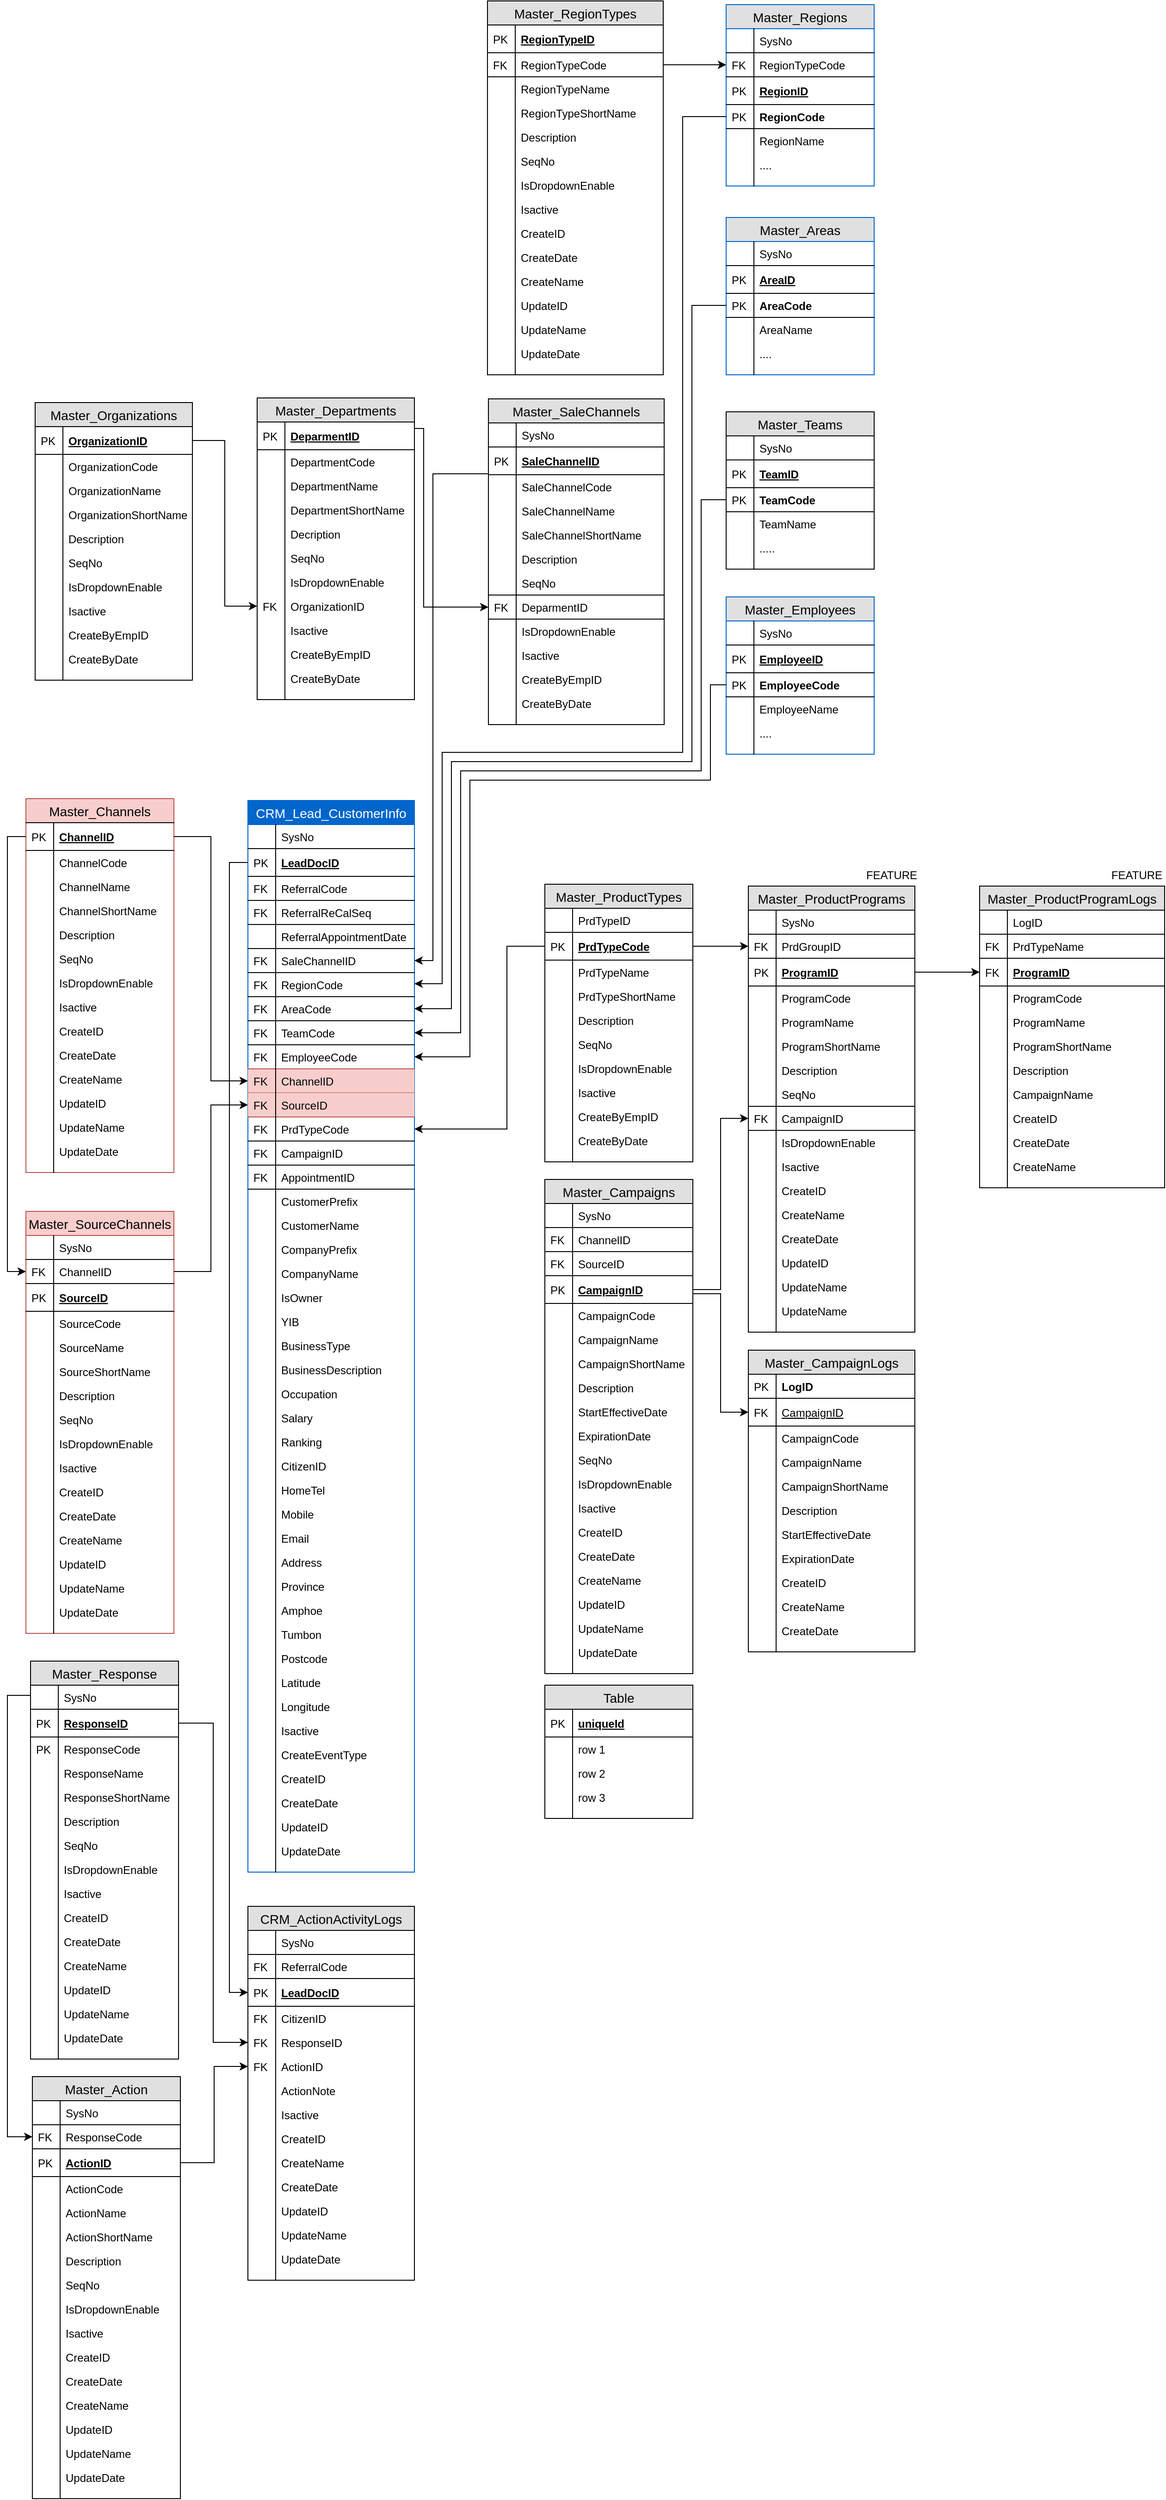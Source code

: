 <mxfile version="10.9.8" type="github"><diagram id="kDOlaQo3qJDpzbnETK0k" name="Entity Relation of Lead management "><mxGraphModel dx="868" dy="1653" grid="1" gridSize="10" guides="1" tooltips="1" connect="1" arrows="1" fold="1" page="1" pageScale="1" pageWidth="827" pageHeight="1169" math="0" shadow="0"><root><mxCell id="aR4Cj0IdAKeeF0SoLLCg-0"/><mxCell id="aR4Cj0IdAKeeF0SoLLCg-1" parent="aR4Cj0IdAKeeF0SoLLCg-0"/><mxCell id="Y6AgIF0sT1ID5IYTzy2c-0" value="Master_SaleChannels" style="swimlane;fontStyle=0;childLayout=stackLayout;horizontal=1;startSize=26;fillColor=#e0e0e0;horizontalStack=0;resizeParent=1;resizeParentMax=0;resizeLast=0;collapsible=1;marginBottom=0;swimlaneFillColor=#ffffff;align=center;fontSize=14;" parent="aR4Cj0IdAKeeF0SoLLCg-1" vertex="1"><mxGeometry x="570" y="28" width="190" height="352" as="geometry"/></mxCell><mxCell id="Y6AgIF0sT1ID5IYTzy2c-11" value="SysNo" style="shape=partialRectangle;top=0;left=0;right=0;bottom=0;align=left;verticalAlign=top;fillColor=none;spacingLeft=34;spacingRight=4;overflow=hidden;rotatable=0;points=[[0,0.5],[1,0.5]];portConstraint=eastwest;dropTarget=0;fontSize=12;" parent="Y6AgIF0sT1ID5IYTzy2c-0" vertex="1"><mxGeometry y="26" width="190" height="26" as="geometry"/></mxCell><mxCell id="Y6AgIF0sT1ID5IYTzy2c-12" value="" style="shape=partialRectangle;top=0;left=0;bottom=0;fillColor=none;align=left;verticalAlign=top;spacingLeft=4;spacingRight=4;overflow=hidden;rotatable=0;points=[];portConstraint=eastwest;part=1;fontSize=12;" parent="Y6AgIF0sT1ID5IYTzy2c-11" vertex="1" connectable="0"><mxGeometry width="30" height="26" as="geometry"/></mxCell><mxCell id="Y6AgIF0sT1ID5IYTzy2c-1" value="SaleChannelID" style="shape=partialRectangle;top=1;left=0;right=0;bottom=1;align=left;verticalAlign=middle;fillColor=none;spacingLeft=34;spacingRight=4;overflow=hidden;rotatable=0;points=[[0,0.5],[1,0.5]];portConstraint=eastwest;dropTarget=0;fontStyle=5;fontSize=12;" parent="Y6AgIF0sT1ID5IYTzy2c-0" vertex="1"><mxGeometry y="52" width="190" height="30" as="geometry"/></mxCell><mxCell id="Y6AgIF0sT1ID5IYTzy2c-2" value="PK" style="shape=partialRectangle;top=0;left=0;bottom=0;fillColor=none;align=left;verticalAlign=middle;spacingLeft=4;spacingRight=4;overflow=hidden;rotatable=0;points=[];portConstraint=eastwest;part=1;fontSize=12;" parent="Y6AgIF0sT1ID5IYTzy2c-1" vertex="1" connectable="0"><mxGeometry width="30" height="30" as="geometry"/></mxCell><mxCell id="7I9Exuzc41EAX2F6LShT-19" value="SaleChannelCode" style="shape=partialRectangle;top=0;left=0;right=0;bottom=0;align=left;verticalAlign=top;fillColor=none;spacingLeft=34;spacingRight=4;overflow=hidden;rotatable=0;points=[[0,0.5],[1,0.5]];portConstraint=eastwest;dropTarget=0;fontSize=12;" parent="Y6AgIF0sT1ID5IYTzy2c-0" vertex="1"><mxGeometry y="82" width="190" height="26" as="geometry"/></mxCell><mxCell id="7I9Exuzc41EAX2F6LShT-20" value="" style="shape=partialRectangle;top=0;left=0;bottom=0;fillColor=none;align=left;verticalAlign=top;spacingLeft=4;spacingRight=4;overflow=hidden;rotatable=0;points=[];portConstraint=eastwest;part=1;fontSize=12;" parent="7I9Exuzc41EAX2F6LShT-19" vertex="1" connectable="0"><mxGeometry width="30" height="26" as="geometry"/></mxCell><mxCell id="Y6AgIF0sT1ID5IYTzy2c-3" value="SaleChannelName" style="shape=partialRectangle;top=0;left=0;right=0;bottom=0;align=left;verticalAlign=top;fillColor=none;spacingLeft=34;spacingRight=4;overflow=hidden;rotatable=0;points=[[0,0.5],[1,0.5]];portConstraint=eastwest;dropTarget=0;fontSize=12;" parent="Y6AgIF0sT1ID5IYTzy2c-0" vertex="1"><mxGeometry y="108" width="190" height="26" as="geometry"/></mxCell><mxCell id="Y6AgIF0sT1ID5IYTzy2c-4" value="" style="shape=partialRectangle;top=0;left=0;bottom=0;fillColor=none;align=left;verticalAlign=top;spacingLeft=4;spacingRight=4;overflow=hidden;rotatable=0;points=[];portConstraint=eastwest;part=1;fontSize=12;" parent="Y6AgIF0sT1ID5IYTzy2c-3" vertex="1" connectable="0"><mxGeometry width="30" height="26" as="geometry"/></mxCell><mxCell id="Y6AgIF0sT1ID5IYTzy2c-5" value="SaleChannelShortName" style="shape=partialRectangle;top=0;left=0;right=0;bottom=0;align=left;verticalAlign=top;fillColor=none;spacingLeft=34;spacingRight=4;overflow=hidden;rotatable=0;points=[[0,0.5],[1,0.5]];portConstraint=eastwest;dropTarget=0;fontSize=12;" parent="Y6AgIF0sT1ID5IYTzy2c-0" vertex="1"><mxGeometry y="134" width="190" height="26" as="geometry"/></mxCell><mxCell id="Y6AgIF0sT1ID5IYTzy2c-6" value="" style="shape=partialRectangle;top=0;left=0;bottom=0;fillColor=none;align=left;verticalAlign=top;spacingLeft=4;spacingRight=4;overflow=hidden;rotatable=0;points=[];portConstraint=eastwest;part=1;fontSize=12;" parent="Y6AgIF0sT1ID5IYTzy2c-5" vertex="1" connectable="0"><mxGeometry width="30" height="26" as="geometry"/></mxCell><mxCell id="Y6AgIF0sT1ID5IYTzy2c-7" value="Description" style="shape=partialRectangle;top=0;left=0;right=0;bottom=0;align=left;verticalAlign=top;fillColor=none;spacingLeft=34;spacingRight=4;overflow=hidden;rotatable=0;points=[[0,0.5],[1,0.5]];portConstraint=eastwest;dropTarget=0;fontSize=12;" parent="Y6AgIF0sT1ID5IYTzy2c-0" vertex="1"><mxGeometry y="160" width="190" height="26" as="geometry"/></mxCell><mxCell id="Y6AgIF0sT1ID5IYTzy2c-8" value="" style="shape=partialRectangle;top=0;left=0;bottom=0;fillColor=none;align=left;verticalAlign=top;spacingLeft=4;spacingRight=4;overflow=hidden;rotatable=0;points=[];portConstraint=eastwest;part=1;fontSize=12;" parent="Y6AgIF0sT1ID5IYTzy2c-7" vertex="1" connectable="0"><mxGeometry width="30" height="26" as="geometry"/></mxCell><mxCell id="VAk3RZDtBQKBFrCvev2G-6" value="SeqNo" style="shape=partialRectangle;top=0;left=0;right=0;bottom=0;align=left;verticalAlign=top;fillColor=none;spacingLeft=34;spacingRight=4;overflow=hidden;rotatable=0;points=[[0,0.5],[1,0.5]];portConstraint=eastwest;dropTarget=0;fontSize=12;" parent="Y6AgIF0sT1ID5IYTzy2c-0" vertex="1"><mxGeometry y="186" width="190" height="26" as="geometry"/></mxCell><mxCell id="VAk3RZDtBQKBFrCvev2G-7" value="" style="shape=partialRectangle;top=0;left=0;bottom=0;fillColor=none;align=left;verticalAlign=top;spacingLeft=4;spacingRight=4;overflow=hidden;rotatable=0;points=[];portConstraint=eastwest;part=1;fontSize=12;" parent="VAk3RZDtBQKBFrCvev2G-6" vertex="1" connectable="0"><mxGeometry width="30" height="26" as="geometry"/></mxCell><mxCell id="VAk3RZDtBQKBFrCvev2G-4" value="DeparmentID" style="shape=partialRectangle;top=1;left=0;right=0;bottom=1;align=left;verticalAlign=top;fillColor=none;spacingLeft=34;spacingRight=4;overflow=hidden;rotatable=0;points=[[0,0.5],[1,0.5]];portConstraint=eastwest;dropTarget=0;fontSize=12;" parent="Y6AgIF0sT1ID5IYTzy2c-0" vertex="1"><mxGeometry y="212" width="190" height="26" as="geometry"/></mxCell><mxCell id="VAk3RZDtBQKBFrCvev2G-5" value="FK" style="shape=partialRectangle;top=0;left=0;bottom=0;fillColor=none;align=left;verticalAlign=top;spacingLeft=4;spacingRight=4;overflow=hidden;rotatable=0;points=[];portConstraint=eastwest;part=1;fontSize=12;" parent="VAk3RZDtBQKBFrCvev2G-4" vertex="1" connectable="0"><mxGeometry width="30" height="26" as="geometry"/></mxCell><mxCell id="7I9Exuzc41EAX2F6LShT-21" value="IsDropdownEnable" style="shape=partialRectangle;top=0;left=0;right=0;bottom=0;align=left;verticalAlign=top;fillColor=none;spacingLeft=34;spacingRight=4;overflow=hidden;rotatable=0;points=[[0,0.5],[1,0.5]];portConstraint=eastwest;dropTarget=0;fontSize=12;" parent="Y6AgIF0sT1ID5IYTzy2c-0" vertex="1"><mxGeometry y="238" width="190" height="26" as="geometry"/></mxCell><mxCell id="7I9Exuzc41EAX2F6LShT-22" value="" style="shape=partialRectangle;top=0;left=0;bottom=0;fillColor=none;align=left;verticalAlign=top;spacingLeft=4;spacingRight=4;overflow=hidden;rotatable=0;points=[];portConstraint=eastwest;part=1;fontSize=12;" parent="7I9Exuzc41EAX2F6LShT-21" vertex="1" connectable="0"><mxGeometry width="30" height="26" as="geometry"/></mxCell><mxCell id="7I9Exuzc41EAX2F6LShT-23" value="Isactive" style="shape=partialRectangle;top=0;left=0;right=0;bottom=0;align=left;verticalAlign=top;fillColor=none;spacingLeft=34;spacingRight=4;overflow=hidden;rotatable=0;points=[[0,0.5],[1,0.5]];portConstraint=eastwest;dropTarget=0;fontSize=12;" parent="Y6AgIF0sT1ID5IYTzy2c-0" vertex="1"><mxGeometry y="264" width="190" height="26" as="geometry"/></mxCell><mxCell id="7I9Exuzc41EAX2F6LShT-24" value="" style="shape=partialRectangle;top=0;left=0;bottom=0;fillColor=none;align=left;verticalAlign=top;spacingLeft=4;spacingRight=4;overflow=hidden;rotatable=0;points=[];portConstraint=eastwest;part=1;fontSize=12;" parent="7I9Exuzc41EAX2F6LShT-23" vertex="1" connectable="0"><mxGeometry width="30" height="26" as="geometry"/></mxCell><mxCell id="7I9Exuzc41EAX2F6LShT-26" value="CreateByEmpID" style="shape=partialRectangle;top=0;left=0;right=0;bottom=0;align=left;verticalAlign=top;fillColor=none;spacingLeft=34;spacingRight=4;overflow=hidden;rotatable=0;points=[[0,0.5],[1,0.5]];portConstraint=eastwest;dropTarget=0;fontSize=12;" parent="Y6AgIF0sT1ID5IYTzy2c-0" vertex="1"><mxGeometry y="290" width="190" height="26" as="geometry"/></mxCell><mxCell id="7I9Exuzc41EAX2F6LShT-27" value="" style="shape=partialRectangle;top=0;left=0;bottom=0;fillColor=none;align=left;verticalAlign=top;spacingLeft=4;spacingRight=4;overflow=hidden;rotatable=0;points=[];portConstraint=eastwest;part=1;fontSize=12;" parent="7I9Exuzc41EAX2F6LShT-26" vertex="1" connectable="0"><mxGeometry width="30" height="26" as="geometry"/></mxCell><mxCell id="7I9Exuzc41EAX2F6LShT-28" value="CreateByDate" style="shape=partialRectangle;top=0;left=0;right=0;bottom=0;align=left;verticalAlign=top;fillColor=none;spacingLeft=34;spacingRight=4;overflow=hidden;rotatable=0;points=[[0,0.5],[1,0.5]];portConstraint=eastwest;dropTarget=0;fontSize=12;" parent="Y6AgIF0sT1ID5IYTzy2c-0" vertex="1"><mxGeometry y="316" width="190" height="26" as="geometry"/></mxCell><mxCell id="7I9Exuzc41EAX2F6LShT-29" value="" style="shape=partialRectangle;top=0;left=0;bottom=0;fillColor=none;align=left;verticalAlign=top;spacingLeft=4;spacingRight=4;overflow=hidden;rotatable=0;points=[];portConstraint=eastwest;part=1;fontSize=12;" parent="7I9Exuzc41EAX2F6LShT-28" vertex="1" connectable="0"><mxGeometry width="30" height="26" as="geometry"/></mxCell><mxCell id="Y6AgIF0sT1ID5IYTzy2c-9" value="" style="shape=partialRectangle;top=0;left=0;right=0;bottom=0;align=left;verticalAlign=top;fillColor=none;spacingLeft=34;spacingRight=4;overflow=hidden;rotatable=0;points=[[0,0.5],[1,0.5]];portConstraint=eastwest;dropTarget=0;fontSize=12;" parent="Y6AgIF0sT1ID5IYTzy2c-0" vertex="1"><mxGeometry y="342" width="190" height="10" as="geometry"/></mxCell><mxCell id="Y6AgIF0sT1ID5IYTzy2c-10" value="" style="shape=partialRectangle;top=0;left=0;bottom=0;fillColor=none;align=left;verticalAlign=top;spacingLeft=4;spacingRight=4;overflow=hidden;rotatable=0;points=[];portConstraint=eastwest;part=1;fontSize=12;" parent="Y6AgIF0sT1ID5IYTzy2c-9" vertex="1" connectable="0"><mxGeometry width="30" height="10" as="geometry"/></mxCell><mxCell id="1qH6MCBVcJRh57JYEy_5-0" value="Master_Organizations" style="swimlane;fontStyle=0;childLayout=stackLayout;horizontal=1;startSize=26;fillColor=#e0e0e0;horizontalStack=0;resizeParent=1;resizeParentMax=0;resizeLast=0;collapsible=1;marginBottom=0;swimlaneFillColor=#ffffff;align=center;fontSize=14;" parent="aR4Cj0IdAKeeF0SoLLCg-1" vertex="1"><mxGeometry x="80" y="32" width="170" height="300" as="geometry"/></mxCell><mxCell id="1qH6MCBVcJRh57JYEy_5-1" value="OrganizationID" style="shape=partialRectangle;top=1;left=0;right=0;bottom=1;align=left;verticalAlign=middle;fillColor=none;spacingLeft=34;spacingRight=4;overflow=hidden;rotatable=0;points=[[0,0.5],[1,0.5]];portConstraint=eastwest;dropTarget=0;fontStyle=5;fontSize=12;" parent="1qH6MCBVcJRh57JYEy_5-0" vertex="1"><mxGeometry y="26" width="170" height="30" as="geometry"/></mxCell><mxCell id="1qH6MCBVcJRh57JYEy_5-2" value="PK" style="shape=partialRectangle;top=0;left=0;bottom=0;fillColor=none;align=left;verticalAlign=middle;spacingLeft=4;spacingRight=4;overflow=hidden;rotatable=0;points=[];portConstraint=eastwest;part=1;fontSize=12;" parent="1qH6MCBVcJRh57JYEy_5-1" vertex="1" connectable="0"><mxGeometry width="30" height="30" as="geometry"/></mxCell><mxCell id="1qH6MCBVcJRh57JYEy_5-3" value="OrganizationCode" style="shape=partialRectangle;top=0;left=0;right=0;bottom=0;align=left;verticalAlign=top;fillColor=none;spacingLeft=34;spacingRight=4;overflow=hidden;rotatable=0;points=[[0,0.5],[1,0.5]];portConstraint=eastwest;dropTarget=0;fontSize=12;" parent="1qH6MCBVcJRh57JYEy_5-0" vertex="1"><mxGeometry y="56" width="170" height="26" as="geometry"/></mxCell><mxCell id="1qH6MCBVcJRh57JYEy_5-4" value="" style="shape=partialRectangle;top=0;left=0;bottom=0;fillColor=none;align=left;verticalAlign=top;spacingLeft=4;spacingRight=4;overflow=hidden;rotatable=0;points=[];portConstraint=eastwest;part=1;fontSize=12;" parent="1qH6MCBVcJRh57JYEy_5-3" vertex="1" connectable="0"><mxGeometry width="30" height="26" as="geometry"/></mxCell><mxCell id="1qH6MCBVcJRh57JYEy_5-5" value="OrganizationName" style="shape=partialRectangle;top=0;left=0;right=0;bottom=0;align=left;verticalAlign=top;fillColor=none;spacingLeft=34;spacingRight=4;overflow=hidden;rotatable=0;points=[[0,0.5],[1,0.5]];portConstraint=eastwest;dropTarget=0;fontSize=12;" parent="1qH6MCBVcJRh57JYEy_5-0" vertex="1"><mxGeometry y="82" width="170" height="26" as="geometry"/></mxCell><mxCell id="1qH6MCBVcJRh57JYEy_5-6" value="" style="shape=partialRectangle;top=0;left=0;bottom=0;fillColor=none;align=left;verticalAlign=top;spacingLeft=4;spacingRight=4;overflow=hidden;rotatable=0;points=[];portConstraint=eastwest;part=1;fontSize=12;" parent="1qH6MCBVcJRh57JYEy_5-5" vertex="1" connectable="0"><mxGeometry width="30" height="26" as="geometry"/></mxCell><mxCell id="1qH6MCBVcJRh57JYEy_5-7" value="OrganizationShortName" style="shape=partialRectangle;top=0;left=0;right=0;bottom=0;align=left;verticalAlign=top;fillColor=none;spacingLeft=34;spacingRight=4;overflow=hidden;rotatable=0;points=[[0,0.5],[1,0.5]];portConstraint=eastwest;dropTarget=0;fontSize=12;" parent="1qH6MCBVcJRh57JYEy_5-0" vertex="1"><mxGeometry y="108" width="170" height="26" as="geometry"/></mxCell><mxCell id="1qH6MCBVcJRh57JYEy_5-8" value="" style="shape=partialRectangle;top=0;left=0;bottom=0;fillColor=none;align=left;verticalAlign=top;spacingLeft=4;spacingRight=4;overflow=hidden;rotatable=0;points=[];portConstraint=eastwest;part=1;fontSize=12;" parent="1qH6MCBVcJRh57JYEy_5-7" vertex="1" connectable="0"><mxGeometry width="30" height="26" as="geometry"/></mxCell><mxCell id="VAk3RZDtBQKBFrCvev2G-2" value="Description" style="shape=partialRectangle;top=0;left=0;right=0;bottom=0;align=left;verticalAlign=top;fillColor=none;spacingLeft=34;spacingRight=4;overflow=hidden;rotatable=0;points=[[0,0.5],[1,0.5]];portConstraint=eastwest;dropTarget=0;fontSize=12;" parent="1qH6MCBVcJRh57JYEy_5-0" vertex="1"><mxGeometry y="134" width="170" height="26" as="geometry"/></mxCell><mxCell id="VAk3RZDtBQKBFrCvev2G-3" value="" style="shape=partialRectangle;top=0;left=0;bottom=0;fillColor=none;align=left;verticalAlign=top;spacingLeft=4;spacingRight=4;overflow=hidden;rotatable=0;points=[];portConstraint=eastwest;part=1;fontSize=12;" parent="VAk3RZDtBQKBFrCvev2G-2" vertex="1" connectable="0"><mxGeometry width="30" height="26" as="geometry"/></mxCell><mxCell id="cZZiiwBVSIVmVx8ppENO-17" value="SeqNo" style="shape=partialRectangle;top=0;left=0;right=0;bottom=0;align=left;verticalAlign=top;fillColor=none;spacingLeft=34;spacingRight=4;overflow=hidden;rotatable=0;points=[[0,0.5],[1,0.5]];portConstraint=eastwest;dropTarget=0;fontSize=12;" parent="1qH6MCBVcJRh57JYEy_5-0" vertex="1"><mxGeometry y="160" width="170" height="26" as="geometry"/></mxCell><mxCell id="cZZiiwBVSIVmVx8ppENO-18" value="" style="shape=partialRectangle;top=0;left=0;bottom=0;fillColor=none;align=left;verticalAlign=top;spacingLeft=4;spacingRight=4;overflow=hidden;rotatable=0;points=[];portConstraint=eastwest;part=1;fontSize=12;" parent="cZZiiwBVSIVmVx8ppENO-17" vertex="1" connectable="0"><mxGeometry width="30" height="26" as="geometry"/></mxCell><mxCell id="cZZiiwBVSIVmVx8ppENO-15" value="IsDropdownEnable" style="shape=partialRectangle;top=0;left=0;right=0;bottom=0;align=left;verticalAlign=top;fillColor=none;spacingLeft=34;spacingRight=4;overflow=hidden;rotatable=0;points=[[0,0.5],[1,0.5]];portConstraint=eastwest;dropTarget=0;fontSize=12;" parent="1qH6MCBVcJRh57JYEy_5-0" vertex="1"><mxGeometry y="186" width="170" height="26" as="geometry"/></mxCell><mxCell id="cZZiiwBVSIVmVx8ppENO-16" value="" style="shape=partialRectangle;top=0;left=0;bottom=0;fillColor=none;align=left;verticalAlign=top;spacingLeft=4;spacingRight=4;overflow=hidden;rotatable=0;points=[];portConstraint=eastwest;part=1;fontSize=12;" parent="cZZiiwBVSIVmVx8ppENO-15" vertex="1" connectable="0"><mxGeometry width="30" height="26" as="geometry"/></mxCell><mxCell id="ZkwMSFCn1m_YSOPkAEoD-4" value="Isactive" style="shape=partialRectangle;top=0;left=0;right=0;bottom=0;align=left;verticalAlign=top;fillColor=none;spacingLeft=34;spacingRight=4;overflow=hidden;rotatable=0;points=[[0,0.5],[1,0.5]];portConstraint=eastwest;dropTarget=0;fontSize=12;" parent="1qH6MCBVcJRh57JYEy_5-0" vertex="1"><mxGeometry y="212" width="170" height="26" as="geometry"/></mxCell><mxCell id="ZkwMSFCn1m_YSOPkAEoD-5" value="" style="shape=partialRectangle;top=0;left=0;bottom=0;fillColor=none;align=left;verticalAlign=top;spacingLeft=4;spacingRight=4;overflow=hidden;rotatable=0;points=[];portConstraint=eastwest;part=1;fontSize=12;" parent="ZkwMSFCn1m_YSOPkAEoD-4" vertex="1" connectable="0"><mxGeometry width="30" height="26" as="geometry"/></mxCell><mxCell id="4zE1njSNLXC_QewSLWmK-10" value="CreateByEmpID" style="shape=partialRectangle;top=0;left=0;right=0;bottom=0;align=left;verticalAlign=top;fillColor=none;spacingLeft=34;spacingRight=4;overflow=hidden;rotatable=0;points=[[0,0.5],[1,0.5]];portConstraint=eastwest;dropTarget=0;fontSize=12;" parent="1qH6MCBVcJRh57JYEy_5-0" vertex="1"><mxGeometry y="238" width="170" height="26" as="geometry"/></mxCell><mxCell id="4zE1njSNLXC_QewSLWmK-11" value="" style="shape=partialRectangle;top=0;left=0;bottom=0;fillColor=none;align=left;verticalAlign=top;spacingLeft=4;spacingRight=4;overflow=hidden;rotatable=0;points=[];portConstraint=eastwest;part=1;fontSize=12;" parent="4zE1njSNLXC_QewSLWmK-10" vertex="1" connectable="0"><mxGeometry width="30" height="26" as="geometry"/></mxCell><mxCell id="ZkwMSFCn1m_YSOPkAEoD-2" value="CreateByDate" style="shape=partialRectangle;top=0;left=0;right=0;bottom=0;align=left;verticalAlign=top;fillColor=none;spacingLeft=34;spacingRight=4;overflow=hidden;rotatable=0;points=[[0,0.5],[1,0.5]];portConstraint=eastwest;dropTarget=0;fontSize=12;" parent="1qH6MCBVcJRh57JYEy_5-0" vertex="1"><mxGeometry y="264" width="170" height="26" as="geometry"/></mxCell><mxCell id="ZkwMSFCn1m_YSOPkAEoD-3" value="" style="shape=partialRectangle;top=0;left=0;bottom=0;fillColor=none;align=left;verticalAlign=top;spacingLeft=4;spacingRight=4;overflow=hidden;rotatable=0;points=[];portConstraint=eastwest;part=1;fontSize=12;" parent="ZkwMSFCn1m_YSOPkAEoD-2" vertex="1" connectable="0"><mxGeometry width="30" height="26" as="geometry"/></mxCell><mxCell id="1qH6MCBVcJRh57JYEy_5-9" value="" style="shape=partialRectangle;top=0;left=0;right=0;bottom=0;align=left;verticalAlign=top;fillColor=none;spacingLeft=34;spacingRight=4;overflow=hidden;rotatable=0;points=[[0,0.5],[1,0.5]];portConstraint=eastwest;dropTarget=0;fontSize=12;" parent="1qH6MCBVcJRh57JYEy_5-0" vertex="1"><mxGeometry y="290" width="170" height="10" as="geometry"/></mxCell><mxCell id="1qH6MCBVcJRh57JYEy_5-10" value="" style="shape=partialRectangle;top=0;left=0;bottom=0;fillColor=none;align=left;verticalAlign=top;spacingLeft=4;spacingRight=4;overflow=hidden;rotatable=0;points=[];portConstraint=eastwest;part=1;fontSize=12;" parent="1qH6MCBVcJRh57JYEy_5-9" vertex="1" connectable="0"><mxGeometry width="30" height="10" as="geometry"/></mxCell><mxCell id="Nq1e7Jdh9meuQi9rWdPE-0" value="Master_Departments" style="swimlane;fontStyle=0;childLayout=stackLayout;horizontal=1;startSize=26;fillColor=#e0e0e0;horizontalStack=0;resizeParent=1;resizeParentMax=0;resizeLast=0;collapsible=1;marginBottom=0;swimlaneFillColor=#ffffff;align=center;fontSize=14;" parent="aR4Cj0IdAKeeF0SoLLCg-1" vertex="1"><mxGeometry x="320" y="27" width="170" height="326" as="geometry"/></mxCell><mxCell id="Nq1e7Jdh9meuQi9rWdPE-1" value="DeparmentID" style="shape=partialRectangle;top=1;left=0;right=0;bottom=1;align=left;verticalAlign=middle;fillColor=none;spacingLeft=34;spacingRight=4;overflow=hidden;rotatable=0;points=[[0,0.5],[1,0.5]];portConstraint=eastwest;dropTarget=0;fontStyle=5;fontSize=12;" parent="Nq1e7Jdh9meuQi9rWdPE-0" vertex="1"><mxGeometry y="26" width="170" height="30" as="geometry"/></mxCell><mxCell id="Nq1e7Jdh9meuQi9rWdPE-2" value="PK" style="shape=partialRectangle;top=0;left=0;bottom=0;fillColor=none;align=left;verticalAlign=middle;spacingLeft=4;spacingRight=4;overflow=hidden;rotatable=0;points=[];portConstraint=eastwest;part=1;fontSize=12;" parent="Nq1e7Jdh9meuQi9rWdPE-1" vertex="1" connectable="0"><mxGeometry width="30" height="30" as="geometry"/></mxCell><mxCell id="Nq1e7Jdh9meuQi9rWdPE-5" value="DepartmentCode" style="shape=partialRectangle;top=0;left=0;right=0;bottom=0;align=left;verticalAlign=top;fillColor=none;spacingLeft=34;spacingRight=4;overflow=hidden;rotatable=0;points=[[0,0.5],[1,0.5]];portConstraint=eastwest;dropTarget=0;fontSize=12;" parent="Nq1e7Jdh9meuQi9rWdPE-0" vertex="1"><mxGeometry y="56" width="170" height="26" as="geometry"/></mxCell><mxCell id="Nq1e7Jdh9meuQi9rWdPE-6" value="" style="shape=partialRectangle;top=0;left=0;bottom=0;fillColor=none;align=left;verticalAlign=top;spacingLeft=4;spacingRight=4;overflow=hidden;rotatable=0;points=[];portConstraint=eastwest;part=1;fontSize=12;" parent="Nq1e7Jdh9meuQi9rWdPE-5" vertex="1" connectable="0"><mxGeometry width="30" height="26" as="geometry"/></mxCell><mxCell id="Nq1e7Jdh9meuQi9rWdPE-7" value="DepartmentName" style="shape=partialRectangle;top=0;left=0;right=0;bottom=0;align=left;verticalAlign=top;fillColor=none;spacingLeft=34;spacingRight=4;overflow=hidden;rotatable=0;points=[[0,0.5],[1,0.5]];portConstraint=eastwest;dropTarget=0;fontSize=12;" parent="Nq1e7Jdh9meuQi9rWdPE-0" vertex="1"><mxGeometry y="82" width="170" height="26" as="geometry"/></mxCell><mxCell id="Nq1e7Jdh9meuQi9rWdPE-8" value="" style="shape=partialRectangle;top=0;left=0;bottom=0;fillColor=none;align=left;verticalAlign=top;spacingLeft=4;spacingRight=4;overflow=hidden;rotatable=0;points=[];portConstraint=eastwest;part=1;fontSize=12;" parent="Nq1e7Jdh9meuQi9rWdPE-7" vertex="1" connectable="0"><mxGeometry width="30" height="26" as="geometry"/></mxCell><mxCell id="7I9Exuzc41EAX2F6LShT-1" value="DepartmentShortName" style="shape=partialRectangle;top=0;left=0;right=0;bottom=0;align=left;verticalAlign=top;fillColor=none;spacingLeft=34;spacingRight=4;overflow=hidden;rotatable=0;points=[[0,0.5],[1,0.5]];portConstraint=eastwest;dropTarget=0;fontSize=12;" parent="Nq1e7Jdh9meuQi9rWdPE-0" vertex="1"><mxGeometry y="108" width="170" height="26" as="geometry"/></mxCell><mxCell id="7I9Exuzc41EAX2F6LShT-2" value="" style="shape=partialRectangle;top=0;left=0;bottom=0;fillColor=none;align=left;verticalAlign=top;spacingLeft=4;spacingRight=4;overflow=hidden;rotatable=0;points=[];portConstraint=eastwest;part=1;fontSize=12;" parent="7I9Exuzc41EAX2F6LShT-1" vertex="1" connectable="0"><mxGeometry width="30" height="26" as="geometry"/></mxCell><mxCell id="7I9Exuzc41EAX2F6LShT-9" value="Decription" style="shape=partialRectangle;top=0;left=0;right=0;bottom=0;align=left;verticalAlign=top;fillColor=none;spacingLeft=34;spacingRight=4;overflow=hidden;rotatable=0;points=[[0,0.5],[1,0.5]];portConstraint=eastwest;dropTarget=0;fontSize=12;" parent="Nq1e7Jdh9meuQi9rWdPE-0" vertex="1"><mxGeometry y="134" width="170" height="26" as="geometry"/></mxCell><mxCell id="7I9Exuzc41EAX2F6LShT-10" value="" style="shape=partialRectangle;top=0;left=0;bottom=0;fillColor=none;align=left;verticalAlign=top;spacingLeft=4;spacingRight=4;overflow=hidden;rotatable=0;points=[];portConstraint=eastwest;part=1;fontSize=12;" parent="7I9Exuzc41EAX2F6LShT-9" vertex="1" connectable="0"><mxGeometry width="30" height="26" as="geometry"/></mxCell><mxCell id="7I9Exuzc41EAX2F6LShT-11" value="SeqNo" style="shape=partialRectangle;top=0;left=0;right=0;bottom=0;align=left;verticalAlign=top;fillColor=none;spacingLeft=34;spacingRight=4;overflow=hidden;rotatable=0;points=[[0,0.5],[1,0.5]];portConstraint=eastwest;dropTarget=0;fontSize=12;" parent="Nq1e7Jdh9meuQi9rWdPE-0" vertex="1"><mxGeometry y="160" width="170" height="26" as="geometry"/></mxCell><mxCell id="7I9Exuzc41EAX2F6LShT-12" value="" style="shape=partialRectangle;top=0;left=0;bottom=0;fillColor=none;align=left;verticalAlign=top;spacingLeft=4;spacingRight=4;overflow=hidden;rotatable=0;points=[];portConstraint=eastwest;part=1;fontSize=12;" parent="7I9Exuzc41EAX2F6LShT-11" vertex="1" connectable="0"><mxGeometry width="30" height="26" as="geometry"/></mxCell><mxCell id="7I9Exuzc41EAX2F6LShT-15" value="IsDropdownEnable" style="shape=partialRectangle;top=0;left=0;right=0;bottom=0;align=left;verticalAlign=top;fillColor=none;spacingLeft=34;spacingRight=4;overflow=hidden;rotatable=0;points=[[0,0.5],[1,0.5]];portConstraint=eastwest;dropTarget=0;fontSize=12;" parent="Nq1e7Jdh9meuQi9rWdPE-0" vertex="1"><mxGeometry y="186" width="170" height="26" as="geometry"/></mxCell><mxCell id="7I9Exuzc41EAX2F6LShT-16" value="" style="shape=partialRectangle;top=0;left=0;bottom=0;fillColor=none;align=left;verticalAlign=top;spacingLeft=4;spacingRight=4;overflow=hidden;rotatable=0;points=[];portConstraint=eastwest;part=1;fontSize=12;" parent="7I9Exuzc41EAX2F6LShT-15" vertex="1" connectable="0"><mxGeometry width="30" height="26" as="geometry"/></mxCell><mxCell id="Nq1e7Jdh9meuQi9rWdPE-3" value="OrganizationID" style="shape=partialRectangle;top=0;left=0;right=0;bottom=0;align=left;verticalAlign=top;fillColor=none;spacingLeft=34;spacingRight=4;overflow=hidden;rotatable=0;points=[[0,0.5],[1,0.5]];portConstraint=eastwest;dropTarget=0;fontSize=12;" parent="Nq1e7Jdh9meuQi9rWdPE-0" vertex="1"><mxGeometry y="212" width="170" height="26" as="geometry"/></mxCell><mxCell id="Nq1e7Jdh9meuQi9rWdPE-4" value="FK" style="shape=partialRectangle;top=0;left=0;bottom=0;fillColor=none;align=left;verticalAlign=top;spacingLeft=4;spacingRight=4;overflow=hidden;rotatable=0;points=[];portConstraint=eastwest;part=1;fontSize=12;" parent="Nq1e7Jdh9meuQi9rWdPE-3" vertex="1" connectable="0"><mxGeometry width="30" height="26" as="geometry"/></mxCell><mxCell id="7I9Exuzc41EAX2F6LShT-13" value="Isactive" style="shape=partialRectangle;top=0;left=0;right=0;bottom=0;align=left;verticalAlign=top;fillColor=none;spacingLeft=34;spacingRight=4;overflow=hidden;rotatable=0;points=[[0,0.5],[1,0.5]];portConstraint=eastwest;dropTarget=0;fontSize=12;" parent="Nq1e7Jdh9meuQi9rWdPE-0" vertex="1"><mxGeometry y="238" width="170" height="26" as="geometry"/></mxCell><mxCell id="7I9Exuzc41EAX2F6LShT-14" value="" style="shape=partialRectangle;top=0;left=0;bottom=0;fillColor=none;align=left;verticalAlign=top;spacingLeft=4;spacingRight=4;overflow=hidden;rotatable=0;points=[];portConstraint=eastwest;part=1;fontSize=12;" parent="7I9Exuzc41EAX2F6LShT-13" vertex="1" connectable="0"><mxGeometry width="30" height="26" as="geometry"/></mxCell><mxCell id="7I9Exuzc41EAX2F6LShT-3" value="CreateByEmpID" style="shape=partialRectangle;top=0;left=0;right=0;bottom=0;align=left;verticalAlign=top;fillColor=none;spacingLeft=34;spacingRight=4;overflow=hidden;rotatable=0;points=[[0,0.5],[1,0.5]];portConstraint=eastwest;dropTarget=0;fontSize=12;" parent="Nq1e7Jdh9meuQi9rWdPE-0" vertex="1"><mxGeometry y="264" width="170" height="26" as="geometry"/></mxCell><mxCell id="7I9Exuzc41EAX2F6LShT-4" value="" style="shape=partialRectangle;top=0;left=0;bottom=0;fillColor=none;align=left;verticalAlign=top;spacingLeft=4;spacingRight=4;overflow=hidden;rotatable=0;points=[];portConstraint=eastwest;part=1;fontSize=12;" parent="7I9Exuzc41EAX2F6LShT-3" vertex="1" connectable="0"><mxGeometry width="30" height="26" as="geometry"/></mxCell><mxCell id="7I9Exuzc41EAX2F6LShT-17" value="CreateByDate" style="shape=partialRectangle;top=0;left=0;right=0;bottom=0;align=left;verticalAlign=top;fillColor=none;spacingLeft=34;spacingRight=4;overflow=hidden;rotatable=0;points=[[0,0.5],[1,0.5]];portConstraint=eastwest;dropTarget=0;fontSize=12;" parent="Nq1e7Jdh9meuQi9rWdPE-0" vertex="1"><mxGeometry y="290" width="170" height="26" as="geometry"/></mxCell><mxCell id="7I9Exuzc41EAX2F6LShT-18" value="" style="shape=partialRectangle;top=0;left=0;bottom=0;fillColor=none;align=left;verticalAlign=top;spacingLeft=4;spacingRight=4;overflow=hidden;rotatable=0;points=[];portConstraint=eastwest;part=1;fontSize=12;" parent="7I9Exuzc41EAX2F6LShT-17" vertex="1" connectable="0"><mxGeometry width="30" height="26" as="geometry"/></mxCell><mxCell id="Nq1e7Jdh9meuQi9rWdPE-9" value="" style="shape=partialRectangle;top=0;left=0;right=0;bottom=0;align=left;verticalAlign=top;fillColor=none;spacingLeft=34;spacingRight=4;overflow=hidden;rotatable=0;points=[[0,0.5],[1,0.5]];portConstraint=eastwest;dropTarget=0;fontSize=12;" parent="Nq1e7Jdh9meuQi9rWdPE-0" vertex="1"><mxGeometry y="316" width="170" height="10" as="geometry"/></mxCell><mxCell id="Nq1e7Jdh9meuQi9rWdPE-10" value="" style="shape=partialRectangle;top=0;left=0;bottom=0;fillColor=none;align=left;verticalAlign=top;spacingLeft=4;spacingRight=4;overflow=hidden;rotatable=0;points=[];portConstraint=eastwest;part=1;fontSize=12;" parent="Nq1e7Jdh9meuQi9rWdPE-9" vertex="1" connectable="0"><mxGeometry width="30" height="10" as="geometry"/></mxCell><mxCell id="7I9Exuzc41EAX2F6LShT-0" style="edgeStyle=orthogonalEdgeStyle;rounded=0;orthogonalLoop=1;jettySize=auto;html=1;entryX=0;entryY=0.5;entryDx=0;entryDy=0;" parent="aR4Cj0IdAKeeF0SoLLCg-1" source="1qH6MCBVcJRh57JYEy_5-1" target="Nq1e7Jdh9meuQi9rWdPE-3" edge="1"><mxGeometry relative="1" as="geometry"/></mxCell><mxCell id="hDz04uGk0CECS1_6FW3w-0" value="Master_RegionTypes" style="swimlane;fontStyle=0;childLayout=stackLayout;horizontal=1;startSize=26;fillColor=#e0e0e0;horizontalStack=0;resizeParent=1;resizeParentMax=0;resizeLast=0;collapsible=1;marginBottom=0;swimlaneFillColor=#ffffff;align=center;fontSize=14;" parent="aR4Cj0IdAKeeF0SoLLCg-1" vertex="1"><mxGeometry x="569" y="-402" width="190" height="404" as="geometry"/></mxCell><mxCell id="hDz04uGk0CECS1_6FW3w-1" value="RegionTypeID" style="shape=partialRectangle;top=0;left=0;right=0;bottom=1;align=left;verticalAlign=middle;fillColor=none;spacingLeft=34;spacingRight=4;overflow=hidden;rotatable=0;points=[[0,0.5],[1,0.5]];portConstraint=eastwest;dropTarget=0;fontStyle=5;fontSize=12;" parent="hDz04uGk0CECS1_6FW3w-0" vertex="1"><mxGeometry y="26" width="190" height="30" as="geometry"/></mxCell><mxCell id="hDz04uGk0CECS1_6FW3w-2" value="PK" style="shape=partialRectangle;top=0;left=0;bottom=0;fillColor=none;align=left;verticalAlign=middle;spacingLeft=4;spacingRight=4;overflow=hidden;rotatable=0;points=[];portConstraint=eastwest;part=1;fontSize=12;" parent="hDz04uGk0CECS1_6FW3w-1" vertex="1" connectable="0"><mxGeometry width="30" height="30" as="geometry"/></mxCell><mxCell id="hDz04uGk0CECS1_6FW3w-3" value="RegionTypeCode" style="shape=partialRectangle;top=0;left=0;right=0;bottom=1;align=left;verticalAlign=top;fillColor=none;spacingLeft=34;spacingRight=4;overflow=hidden;rotatable=0;points=[[0,0.5],[1,0.5]];portConstraint=eastwest;dropTarget=0;fontSize=12;" parent="hDz04uGk0CECS1_6FW3w-0" vertex="1"><mxGeometry y="56" width="190" height="26" as="geometry"/></mxCell><mxCell id="hDz04uGk0CECS1_6FW3w-4" value="FK" style="shape=partialRectangle;top=0;left=0;bottom=0;fillColor=none;align=left;verticalAlign=top;spacingLeft=4;spacingRight=4;overflow=hidden;rotatable=0;points=[];portConstraint=eastwest;part=1;fontSize=12;" parent="hDz04uGk0CECS1_6FW3w-3" vertex="1" connectable="0"><mxGeometry width="30" height="26" as="geometry"/></mxCell><mxCell id="4_H_n7D7p6Q-w-1zjNTS-0" value="RegionTypeName" style="shape=partialRectangle;top=0;left=0;right=0;bottom=0;align=left;verticalAlign=top;fillColor=none;spacingLeft=34;spacingRight=4;overflow=hidden;rotatable=0;points=[[0,0.5],[1,0.5]];portConstraint=eastwest;dropTarget=0;fontSize=12;" parent="hDz04uGk0CECS1_6FW3w-0" vertex="1"><mxGeometry y="82" width="190" height="26" as="geometry"/></mxCell><mxCell id="4_H_n7D7p6Q-w-1zjNTS-1" value="" style="shape=partialRectangle;top=0;left=0;bottom=0;fillColor=none;align=left;verticalAlign=top;spacingLeft=4;spacingRight=4;overflow=hidden;rotatable=0;points=[];portConstraint=eastwest;part=1;fontSize=12;" parent="4_H_n7D7p6Q-w-1zjNTS-0" vertex="1" connectable="0"><mxGeometry width="30" height="26" as="geometry"/></mxCell><mxCell id="hDz04uGk0CECS1_6FW3w-5" value="RegionTypeShortName" style="shape=partialRectangle;top=0;left=0;right=0;bottom=0;align=left;verticalAlign=top;fillColor=none;spacingLeft=34;spacingRight=4;overflow=hidden;rotatable=0;points=[[0,0.5],[1,0.5]];portConstraint=eastwest;dropTarget=0;fontSize=12;" parent="hDz04uGk0CECS1_6FW3w-0" vertex="1"><mxGeometry y="108" width="190" height="26" as="geometry"/></mxCell><mxCell id="hDz04uGk0CECS1_6FW3w-6" value="" style="shape=partialRectangle;top=0;left=0;bottom=0;fillColor=none;align=left;verticalAlign=top;spacingLeft=4;spacingRight=4;overflow=hidden;rotatable=0;points=[];portConstraint=eastwest;part=1;fontSize=12;" parent="hDz04uGk0CECS1_6FW3w-5" vertex="1" connectable="0"><mxGeometry width="30" height="26" as="geometry"/></mxCell><mxCell id="hDz04uGk0CECS1_6FW3w-7" value="Description" style="shape=partialRectangle;top=0;left=0;right=0;bottom=0;align=left;verticalAlign=top;fillColor=none;spacingLeft=34;spacingRight=4;overflow=hidden;rotatable=0;points=[[0,0.5],[1,0.5]];portConstraint=eastwest;dropTarget=0;fontSize=12;" parent="hDz04uGk0CECS1_6FW3w-0" vertex="1"><mxGeometry y="134" width="190" height="26" as="geometry"/></mxCell><mxCell id="hDz04uGk0CECS1_6FW3w-8" value="" style="shape=partialRectangle;top=0;left=0;bottom=0;fillColor=none;align=left;verticalAlign=top;spacingLeft=4;spacingRight=4;overflow=hidden;rotatable=0;points=[];portConstraint=eastwest;part=1;fontSize=12;" parent="hDz04uGk0CECS1_6FW3w-7" vertex="1" connectable="0"><mxGeometry width="30" height="26" as="geometry"/></mxCell><mxCell id="4_H_n7D7p6Q-w-1zjNTS-2" value="SeqNo" style="shape=partialRectangle;top=0;left=0;right=0;bottom=0;align=left;verticalAlign=top;fillColor=none;spacingLeft=34;spacingRight=4;overflow=hidden;rotatable=0;points=[[0,0.5],[1,0.5]];portConstraint=eastwest;dropTarget=0;fontSize=12;" parent="hDz04uGk0CECS1_6FW3w-0" vertex="1"><mxGeometry y="160" width="190" height="26" as="geometry"/></mxCell><mxCell id="4_H_n7D7p6Q-w-1zjNTS-3" value="" style="shape=partialRectangle;top=0;left=0;bottom=0;fillColor=none;align=left;verticalAlign=top;spacingLeft=4;spacingRight=4;overflow=hidden;rotatable=0;points=[];portConstraint=eastwest;part=1;fontSize=12;" parent="4_H_n7D7p6Q-w-1zjNTS-2" vertex="1" connectable="0"><mxGeometry width="30" height="26" as="geometry"/></mxCell><mxCell id="4_H_n7D7p6Q-w-1zjNTS-8" value="IsDropdownEnable" style="shape=partialRectangle;top=0;left=0;right=0;bottom=0;align=left;verticalAlign=top;fillColor=none;spacingLeft=34;spacingRight=4;overflow=hidden;rotatable=0;points=[[0,0.5],[1,0.5]];portConstraint=eastwest;dropTarget=0;fontSize=12;" parent="hDz04uGk0CECS1_6FW3w-0" vertex="1"><mxGeometry y="186" width="190" height="26" as="geometry"/></mxCell><mxCell id="4_H_n7D7p6Q-w-1zjNTS-9" value="" style="shape=partialRectangle;top=0;left=0;bottom=0;fillColor=none;align=left;verticalAlign=top;spacingLeft=4;spacingRight=4;overflow=hidden;rotatable=0;points=[];portConstraint=eastwest;part=1;fontSize=12;" parent="4_H_n7D7p6Q-w-1zjNTS-8" vertex="1" connectable="0"><mxGeometry width="30" height="26" as="geometry"/></mxCell><mxCell id="4_H_n7D7p6Q-w-1zjNTS-4" value="Isactive" style="shape=partialRectangle;top=0;left=0;right=0;bottom=0;align=left;verticalAlign=top;fillColor=none;spacingLeft=34;spacingRight=4;overflow=hidden;rotatable=0;points=[[0,0.5],[1,0.5]];portConstraint=eastwest;dropTarget=0;fontSize=12;" parent="hDz04uGk0CECS1_6FW3w-0" vertex="1"><mxGeometry y="212" width="190" height="26" as="geometry"/></mxCell><mxCell id="4_H_n7D7p6Q-w-1zjNTS-5" value="" style="shape=partialRectangle;top=0;left=0;bottom=0;fillColor=none;align=left;verticalAlign=top;spacingLeft=4;spacingRight=4;overflow=hidden;rotatable=0;points=[];portConstraint=eastwest;part=1;fontSize=12;" parent="4_H_n7D7p6Q-w-1zjNTS-4" vertex="1" connectable="0"><mxGeometry width="30" height="26" as="geometry"/></mxCell><mxCell id="qPdzwxwKiJGir-3Js3Ng-53" value="CreateID" style="shape=partialRectangle;top=0;left=0;right=0;bottom=0;align=left;verticalAlign=top;fillColor=none;spacingLeft=34;spacingRight=4;overflow=hidden;rotatable=0;points=[[0,0.5],[1,0.5]];portConstraint=eastwest;dropTarget=0;fontSize=12;" vertex="1" parent="hDz04uGk0CECS1_6FW3w-0"><mxGeometry y="238" width="190" height="26" as="geometry"/></mxCell><mxCell id="qPdzwxwKiJGir-3Js3Ng-54" value="" style="shape=partialRectangle;top=0;left=0;bottom=0;fillColor=none;align=left;verticalAlign=top;spacingLeft=4;spacingRight=4;overflow=hidden;rotatable=0;points=[];portConstraint=eastwest;part=1;fontSize=12;" vertex="1" connectable="0" parent="qPdzwxwKiJGir-3Js3Ng-53"><mxGeometry width="30" height="26" as="geometry"/></mxCell><mxCell id="qPdzwxwKiJGir-3Js3Ng-57" value="CreateDate" style="shape=partialRectangle;top=0;left=0;right=0;bottom=0;align=left;verticalAlign=top;fillColor=none;spacingLeft=34;spacingRight=4;overflow=hidden;rotatable=0;points=[[0,0.5],[1,0.5]];portConstraint=eastwest;dropTarget=0;fontSize=12;" vertex="1" parent="hDz04uGk0CECS1_6FW3w-0"><mxGeometry y="264" width="190" height="26" as="geometry"/></mxCell><mxCell id="qPdzwxwKiJGir-3Js3Ng-58" value="" style="shape=partialRectangle;top=0;left=0;bottom=0;fillColor=none;align=left;verticalAlign=top;spacingLeft=4;spacingRight=4;overflow=hidden;rotatable=0;points=[];portConstraint=eastwest;part=1;fontSize=12;" vertex="1" connectable="0" parent="qPdzwxwKiJGir-3Js3Ng-57"><mxGeometry width="30" height="26" as="geometry"/></mxCell><mxCell id="qPdzwxwKiJGir-3Js3Ng-55" value="CreateName" style="shape=partialRectangle;top=0;left=0;right=0;bottom=0;align=left;verticalAlign=top;fillColor=none;spacingLeft=34;spacingRight=4;overflow=hidden;rotatable=0;points=[[0,0.5],[1,0.5]];portConstraint=eastwest;dropTarget=0;fontSize=12;" vertex="1" parent="hDz04uGk0CECS1_6FW3w-0"><mxGeometry y="290" width="190" height="26" as="geometry"/></mxCell><mxCell id="qPdzwxwKiJGir-3Js3Ng-56" value="" style="shape=partialRectangle;top=0;left=0;bottom=0;fillColor=none;align=left;verticalAlign=top;spacingLeft=4;spacingRight=4;overflow=hidden;rotatable=0;points=[];portConstraint=eastwest;part=1;fontSize=12;" vertex="1" connectable="0" parent="qPdzwxwKiJGir-3Js3Ng-55"><mxGeometry width="30" height="26" as="geometry"/></mxCell><mxCell id="4_H_n7D7p6Q-w-1zjNTS-10" value="UpdateID" style="shape=partialRectangle;top=0;left=0;right=0;bottom=0;align=left;verticalAlign=top;fillColor=none;spacingLeft=34;spacingRight=4;overflow=hidden;rotatable=0;points=[[0,0.5],[1,0.5]];portConstraint=eastwest;dropTarget=0;fontSize=12;" parent="hDz04uGk0CECS1_6FW3w-0" vertex="1"><mxGeometry y="316" width="190" height="26" as="geometry"/></mxCell><mxCell id="4_H_n7D7p6Q-w-1zjNTS-11" value="" style="shape=partialRectangle;top=0;left=0;bottom=0;fillColor=none;align=left;verticalAlign=top;spacingLeft=4;spacingRight=4;overflow=hidden;rotatable=0;points=[];portConstraint=eastwest;part=1;fontSize=12;" parent="4_H_n7D7p6Q-w-1zjNTS-10" vertex="1" connectable="0"><mxGeometry width="30" height="26" as="geometry"/></mxCell><mxCell id="4_H_n7D7p6Q-w-1zjNTS-12" value="UpdateName" style="shape=partialRectangle;top=0;left=0;right=0;bottom=0;align=left;verticalAlign=top;fillColor=none;spacingLeft=34;spacingRight=4;overflow=hidden;rotatable=0;points=[[0,0.5],[1,0.5]];portConstraint=eastwest;dropTarget=0;fontSize=12;" parent="hDz04uGk0CECS1_6FW3w-0" vertex="1"><mxGeometry y="342" width="190" height="26" as="geometry"/></mxCell><mxCell id="4_H_n7D7p6Q-w-1zjNTS-13" value="" style="shape=partialRectangle;top=0;left=0;bottom=0;fillColor=none;align=left;verticalAlign=top;spacingLeft=4;spacingRight=4;overflow=hidden;rotatable=0;points=[];portConstraint=eastwest;part=1;fontSize=12;" parent="4_H_n7D7p6Q-w-1zjNTS-12" vertex="1" connectable="0"><mxGeometry width="30" height="26" as="geometry"/></mxCell><mxCell id="qPdzwxwKiJGir-3Js3Ng-51" value="UpdateDate" style="shape=partialRectangle;top=0;left=0;right=0;bottom=0;align=left;verticalAlign=top;fillColor=none;spacingLeft=34;spacingRight=4;overflow=hidden;rotatable=0;points=[[0,0.5],[1,0.5]];portConstraint=eastwest;dropTarget=0;fontSize=12;" vertex="1" parent="hDz04uGk0CECS1_6FW3w-0"><mxGeometry y="368" width="190" height="26" as="geometry"/></mxCell><mxCell id="qPdzwxwKiJGir-3Js3Ng-52" value="" style="shape=partialRectangle;top=0;left=0;bottom=0;fillColor=none;align=left;verticalAlign=top;spacingLeft=4;spacingRight=4;overflow=hidden;rotatable=0;points=[];portConstraint=eastwest;part=1;fontSize=12;" vertex="1" connectable="0" parent="qPdzwxwKiJGir-3Js3Ng-51"><mxGeometry width="30" height="26" as="geometry"/></mxCell><mxCell id="hDz04uGk0CECS1_6FW3w-9" value="" style="shape=partialRectangle;top=0;left=0;right=0;bottom=0;align=left;verticalAlign=top;fillColor=none;spacingLeft=34;spacingRight=4;overflow=hidden;rotatable=0;points=[[0,0.5],[1,0.5]];portConstraint=eastwest;dropTarget=0;fontSize=12;" parent="hDz04uGk0CECS1_6FW3w-0" vertex="1"><mxGeometry y="394" width="190" height="10" as="geometry"/></mxCell><mxCell id="hDz04uGk0CECS1_6FW3w-10" value="" style="shape=partialRectangle;top=0;left=0;bottom=0;fillColor=none;align=left;verticalAlign=top;spacingLeft=4;spacingRight=4;overflow=hidden;rotatable=0;points=[];portConstraint=eastwest;part=1;fontSize=12;" parent="hDz04uGk0CECS1_6FW3w-9" vertex="1" connectable="0"><mxGeometry width="30" height="10" as="geometry"/></mxCell><mxCell id="4_H_n7D7p6Q-w-1zjNTS-14" value="Master_Campaigns" style="swimlane;fontStyle=0;childLayout=stackLayout;horizontal=1;startSize=26;fillColor=#e0e0e0;horizontalStack=0;resizeParent=1;resizeParentMax=0;resizeLast=0;collapsible=1;marginBottom=0;swimlaneFillColor=#ffffff;align=center;fontSize=14;" parent="aR4Cj0IdAKeeF0SoLLCg-1" vertex="1"><mxGeometry x="631" y="871.5" width="160" height="534" as="geometry"/></mxCell><mxCell id="4_H_n7D7p6Q-w-1zjNTS-25" value="SysNo" style="shape=partialRectangle;top=0;left=0;right=0;bottom=0;align=left;verticalAlign=top;fillColor=none;spacingLeft=34;spacingRight=4;overflow=hidden;rotatable=0;points=[[0,0.5],[1,0.5]];portConstraint=eastwest;dropTarget=0;fontSize=12;" parent="4_H_n7D7p6Q-w-1zjNTS-14" vertex="1"><mxGeometry y="26" width="160" height="26" as="geometry"/></mxCell><mxCell id="4_H_n7D7p6Q-w-1zjNTS-26" value="" style="shape=partialRectangle;top=0;left=0;bottom=0;fillColor=none;align=left;verticalAlign=top;spacingLeft=4;spacingRight=4;overflow=hidden;rotatable=0;points=[];portConstraint=eastwest;part=1;fontSize=12;" parent="4_H_n7D7p6Q-w-1zjNTS-25" vertex="1" connectable="0"><mxGeometry width="30" height="26" as="geometry"/></mxCell><mxCell id="4_H_n7D7p6Q-w-1zjNTS-93" value="ChannelID" style="shape=partialRectangle;top=1;left=0;right=0;bottom=0;align=left;verticalAlign=top;fillColor=none;spacingLeft=34;spacingRight=4;overflow=hidden;rotatable=0;points=[[0,0.5],[1,0.5]];portConstraint=eastwest;dropTarget=0;fontSize=12;" parent="4_H_n7D7p6Q-w-1zjNTS-14" vertex="1"><mxGeometry y="52" width="160" height="26" as="geometry"/></mxCell><mxCell id="4_H_n7D7p6Q-w-1zjNTS-94" value="FK" style="shape=partialRectangle;top=0;left=0;bottom=0;fillColor=none;align=left;verticalAlign=top;spacingLeft=4;spacingRight=4;overflow=hidden;rotatable=0;points=[];portConstraint=eastwest;part=1;fontSize=12;" parent="4_H_n7D7p6Q-w-1zjNTS-93" vertex="1" connectable="0"><mxGeometry width="30" height="26" as="geometry"/></mxCell><mxCell id="4_H_n7D7p6Q-w-1zjNTS-95" value="SourceID" style="shape=partialRectangle;top=1;left=0;right=0;bottom=1;align=left;verticalAlign=top;fillColor=none;spacingLeft=34;spacingRight=4;overflow=hidden;rotatable=0;points=[[0,0.5],[1,0.5]];portConstraint=eastwest;dropTarget=0;fontSize=12;" parent="4_H_n7D7p6Q-w-1zjNTS-14" vertex="1"><mxGeometry y="78" width="160" height="26" as="geometry"/></mxCell><mxCell id="4_H_n7D7p6Q-w-1zjNTS-96" value="FK" style="shape=partialRectangle;top=1;left=0;bottom=0;fillColor=none;align=left;verticalAlign=top;spacingLeft=4;spacingRight=4;overflow=hidden;rotatable=0;points=[];portConstraint=eastwest;part=1;fontSize=12;" parent="4_H_n7D7p6Q-w-1zjNTS-95" vertex="1" connectable="0"><mxGeometry width="30" height="26" as="geometry"/></mxCell><mxCell id="4_H_n7D7p6Q-w-1zjNTS-15" value="CampaignID" style="shape=partialRectangle;top=1;left=0;right=0;bottom=1;align=left;verticalAlign=middle;fillColor=none;spacingLeft=34;spacingRight=4;overflow=hidden;rotatable=0;points=[[0,0.5],[1,0.5]];portConstraint=eastwest;dropTarget=0;fontStyle=5;fontSize=12;" parent="4_H_n7D7p6Q-w-1zjNTS-14" vertex="1"><mxGeometry y="104" width="160" height="30" as="geometry"/></mxCell><mxCell id="4_H_n7D7p6Q-w-1zjNTS-16" value="PK" style="shape=partialRectangle;top=0;left=0;bottom=0;fillColor=none;align=left;verticalAlign=middle;spacingLeft=4;spacingRight=4;overflow=hidden;rotatable=0;points=[];portConstraint=eastwest;part=1;fontSize=12;" parent="4_H_n7D7p6Q-w-1zjNTS-15" vertex="1" connectable="0"><mxGeometry width="30" height="30" as="geometry"/></mxCell><mxCell id="4_H_n7D7p6Q-w-1zjNTS-17" value="CampaignCode" style="shape=partialRectangle;top=0;left=0;right=0;bottom=0;align=left;verticalAlign=top;fillColor=none;spacingLeft=34;spacingRight=4;overflow=hidden;rotatable=0;points=[[0,0.5],[1,0.5]];portConstraint=eastwest;dropTarget=0;fontSize=12;" parent="4_H_n7D7p6Q-w-1zjNTS-14" vertex="1"><mxGeometry y="134" width="160" height="26" as="geometry"/></mxCell><mxCell id="4_H_n7D7p6Q-w-1zjNTS-18" value="" style="shape=partialRectangle;top=0;left=0;bottom=0;fillColor=none;align=left;verticalAlign=top;spacingLeft=4;spacingRight=4;overflow=hidden;rotatable=0;points=[];portConstraint=eastwest;part=1;fontSize=12;" parent="4_H_n7D7p6Q-w-1zjNTS-17" vertex="1" connectable="0"><mxGeometry width="30" height="26" as="geometry"/></mxCell><mxCell id="4_H_n7D7p6Q-w-1zjNTS-19" value="CampaignName" style="shape=partialRectangle;top=0;left=0;right=0;bottom=0;align=left;verticalAlign=top;fillColor=none;spacingLeft=34;spacingRight=4;overflow=hidden;rotatable=0;points=[[0,0.5],[1,0.5]];portConstraint=eastwest;dropTarget=0;fontSize=12;" parent="4_H_n7D7p6Q-w-1zjNTS-14" vertex="1"><mxGeometry y="160" width="160" height="26" as="geometry"/></mxCell><mxCell id="4_H_n7D7p6Q-w-1zjNTS-20" value="" style="shape=partialRectangle;top=0;left=0;bottom=0;fillColor=none;align=left;verticalAlign=top;spacingLeft=4;spacingRight=4;overflow=hidden;rotatable=0;points=[];portConstraint=eastwest;part=1;fontSize=12;" parent="4_H_n7D7p6Q-w-1zjNTS-19" vertex="1" connectable="0"><mxGeometry width="30" height="26" as="geometry"/></mxCell><mxCell id="4_H_n7D7p6Q-w-1zjNTS-78" value="CampaignShortName" style="shape=partialRectangle;top=0;left=0;right=0;bottom=0;align=left;verticalAlign=top;fillColor=none;spacingLeft=34;spacingRight=4;overflow=hidden;rotatable=0;points=[[0,0.5],[1,0.5]];portConstraint=eastwest;dropTarget=0;fontSize=12;" parent="4_H_n7D7p6Q-w-1zjNTS-14" vertex="1"><mxGeometry y="186" width="160" height="26" as="geometry"/></mxCell><mxCell id="4_H_n7D7p6Q-w-1zjNTS-79" value="" style="shape=partialRectangle;top=0;left=0;bottom=0;fillColor=none;align=left;verticalAlign=top;spacingLeft=4;spacingRight=4;overflow=hidden;rotatable=0;points=[];portConstraint=eastwest;part=1;fontSize=12;" parent="4_H_n7D7p6Q-w-1zjNTS-78" vertex="1" connectable="0"><mxGeometry width="30" height="26" as="geometry"/></mxCell><mxCell id="4_H_n7D7p6Q-w-1zjNTS-86" value="Description" style="shape=partialRectangle;top=0;left=0;right=0;bottom=0;align=left;verticalAlign=top;fillColor=none;spacingLeft=34;spacingRight=4;overflow=hidden;rotatable=0;points=[[0,0.5],[1,0.5]];portConstraint=eastwest;dropTarget=0;fontSize=12;" parent="4_H_n7D7p6Q-w-1zjNTS-14" vertex="1"><mxGeometry y="212" width="160" height="26" as="geometry"/></mxCell><mxCell id="4_H_n7D7p6Q-w-1zjNTS-87" value="" style="shape=partialRectangle;top=0;left=0;bottom=0;fillColor=none;align=left;verticalAlign=top;spacingLeft=4;spacingRight=4;overflow=hidden;rotatable=0;points=[];portConstraint=eastwest;part=1;fontSize=12;" parent="4_H_n7D7p6Q-w-1zjNTS-86" vertex="1" connectable="0"><mxGeometry width="30" height="26" as="geometry"/></mxCell><mxCell id="4_H_n7D7p6Q-w-1zjNTS-126" value="StartEffectiveDate" style="shape=partialRectangle;top=0;left=0;right=0;bottom=0;align=left;verticalAlign=top;fillColor=none;spacingLeft=34;spacingRight=4;overflow=hidden;rotatable=0;points=[[0,0.5],[1,0.5]];portConstraint=eastwest;dropTarget=0;fontSize=12;" parent="4_H_n7D7p6Q-w-1zjNTS-14" vertex="1"><mxGeometry y="238" width="160" height="26" as="geometry"/></mxCell><mxCell id="4_H_n7D7p6Q-w-1zjNTS-127" value="" style="shape=partialRectangle;top=0;left=0;bottom=0;fillColor=none;align=left;verticalAlign=top;spacingLeft=4;spacingRight=4;overflow=hidden;rotatable=0;points=[];portConstraint=eastwest;part=1;fontSize=12;" parent="4_H_n7D7p6Q-w-1zjNTS-126" vertex="1" connectable="0"><mxGeometry width="30" height="26" as="geometry"/></mxCell><mxCell id="4_H_n7D7p6Q-w-1zjNTS-128" value="ExpirationDate" style="shape=partialRectangle;top=0;left=0;right=0;bottom=0;align=left;verticalAlign=top;fillColor=none;spacingLeft=34;spacingRight=4;overflow=hidden;rotatable=0;points=[[0,0.5],[1,0.5]];portConstraint=eastwest;dropTarget=0;fontSize=12;" parent="4_H_n7D7p6Q-w-1zjNTS-14" vertex="1"><mxGeometry y="264" width="160" height="26" as="geometry"/></mxCell><mxCell id="4_H_n7D7p6Q-w-1zjNTS-129" value="" style="shape=partialRectangle;top=0;left=0;bottom=0;fillColor=none;align=left;verticalAlign=top;spacingLeft=4;spacingRight=4;overflow=hidden;rotatable=0;points=[];portConstraint=eastwest;part=1;fontSize=12;" parent="4_H_n7D7p6Q-w-1zjNTS-128" vertex="1" connectable="0"><mxGeometry width="30" height="26" as="geometry"/></mxCell><mxCell id="4_H_n7D7p6Q-w-1zjNTS-84" value="SeqNo" style="shape=partialRectangle;top=0;left=0;right=0;bottom=0;align=left;verticalAlign=top;fillColor=none;spacingLeft=34;spacingRight=4;overflow=hidden;rotatable=0;points=[[0,0.5],[1,0.5]];portConstraint=eastwest;dropTarget=0;fontSize=12;" parent="4_H_n7D7p6Q-w-1zjNTS-14" vertex="1"><mxGeometry y="290" width="160" height="26" as="geometry"/></mxCell><mxCell id="4_H_n7D7p6Q-w-1zjNTS-85" value="" style="shape=partialRectangle;top=0;left=0;bottom=0;fillColor=none;align=left;verticalAlign=top;spacingLeft=4;spacingRight=4;overflow=hidden;rotatable=0;points=[];portConstraint=eastwest;part=1;fontSize=12;" parent="4_H_n7D7p6Q-w-1zjNTS-84" vertex="1" connectable="0"><mxGeometry width="30" height="26" as="geometry"/></mxCell><mxCell id="4_H_n7D7p6Q-w-1zjNTS-88" value="IsDropdownEnable" style="shape=partialRectangle;top=0;left=0;right=0;bottom=0;align=left;verticalAlign=top;fillColor=none;spacingLeft=34;spacingRight=4;overflow=hidden;rotatable=0;points=[[0,0.5],[1,0.5]];portConstraint=eastwest;dropTarget=0;fontSize=12;" parent="4_H_n7D7p6Q-w-1zjNTS-14" vertex="1"><mxGeometry y="316" width="160" height="26" as="geometry"/></mxCell><mxCell id="4_H_n7D7p6Q-w-1zjNTS-89" value="" style="shape=partialRectangle;top=0;left=0;bottom=0;fillColor=none;align=left;verticalAlign=top;spacingLeft=4;spacingRight=4;overflow=hidden;rotatable=0;points=[];portConstraint=eastwest;part=1;fontSize=12;" parent="4_H_n7D7p6Q-w-1zjNTS-88" vertex="1" connectable="0"><mxGeometry width="30" height="26" as="geometry"/></mxCell><mxCell id="4_H_n7D7p6Q-w-1zjNTS-80" value="Isactive" style="shape=partialRectangle;top=0;left=0;right=0;bottom=0;align=left;verticalAlign=top;fillColor=none;spacingLeft=34;spacingRight=4;overflow=hidden;rotatable=0;points=[[0,0.5],[1,0.5]];portConstraint=eastwest;dropTarget=0;fontSize=12;" parent="4_H_n7D7p6Q-w-1zjNTS-14" vertex="1"><mxGeometry y="342" width="160" height="26" as="geometry"/></mxCell><mxCell id="4_H_n7D7p6Q-w-1zjNTS-81" value="" style="shape=partialRectangle;top=0;left=0;bottom=0;fillColor=none;align=left;verticalAlign=top;spacingLeft=4;spacingRight=4;overflow=hidden;rotatable=0;points=[];portConstraint=eastwest;part=1;fontSize=12;" parent="4_H_n7D7p6Q-w-1zjNTS-80" vertex="1" connectable="0"><mxGeometry width="30" height="26" as="geometry"/></mxCell><mxCell id="qPdzwxwKiJGir-3Js3Ng-59" value="CreateID" style="shape=partialRectangle;top=0;left=0;right=0;bottom=0;align=left;verticalAlign=top;fillColor=none;spacingLeft=34;spacingRight=4;overflow=hidden;rotatable=0;points=[[0,0.5],[1,0.5]];portConstraint=eastwest;dropTarget=0;fontSize=12;" vertex="1" parent="4_H_n7D7p6Q-w-1zjNTS-14"><mxGeometry y="368" width="160" height="26" as="geometry"/></mxCell><mxCell id="qPdzwxwKiJGir-3Js3Ng-60" value="" style="shape=partialRectangle;top=0;left=0;bottom=0;fillColor=none;align=left;verticalAlign=top;spacingLeft=4;spacingRight=4;overflow=hidden;rotatable=0;points=[];portConstraint=eastwest;part=1;fontSize=12;" vertex="1" connectable="0" parent="qPdzwxwKiJGir-3Js3Ng-59"><mxGeometry width="30" height="26" as="geometry"/></mxCell><mxCell id="qPdzwxwKiJGir-3Js3Ng-63" value="CreateDate" style="shape=partialRectangle;top=0;left=0;right=0;bottom=0;align=left;verticalAlign=top;fillColor=none;spacingLeft=34;spacingRight=4;overflow=hidden;rotatable=0;points=[[0,0.5],[1,0.5]];portConstraint=eastwest;dropTarget=0;fontSize=12;" vertex="1" parent="4_H_n7D7p6Q-w-1zjNTS-14"><mxGeometry y="394" width="160" height="26" as="geometry"/></mxCell><mxCell id="qPdzwxwKiJGir-3Js3Ng-64" value="" style="shape=partialRectangle;top=0;left=0;bottom=0;fillColor=none;align=left;verticalAlign=top;spacingLeft=4;spacingRight=4;overflow=hidden;rotatable=0;points=[];portConstraint=eastwest;part=1;fontSize=12;" vertex="1" connectable="0" parent="qPdzwxwKiJGir-3Js3Ng-63"><mxGeometry width="30" height="26" as="geometry"/></mxCell><mxCell id="qPdzwxwKiJGir-3Js3Ng-61" value="CreateName" style="shape=partialRectangle;top=0;left=0;right=0;bottom=0;align=left;verticalAlign=top;fillColor=none;spacingLeft=34;spacingRight=4;overflow=hidden;rotatable=0;points=[[0,0.5],[1,0.5]];portConstraint=eastwest;dropTarget=0;fontSize=12;" vertex="1" parent="4_H_n7D7p6Q-w-1zjNTS-14"><mxGeometry y="420" width="160" height="26" as="geometry"/></mxCell><mxCell id="qPdzwxwKiJGir-3Js3Ng-62" value="" style="shape=partialRectangle;top=0;left=0;bottom=0;fillColor=none;align=left;verticalAlign=top;spacingLeft=4;spacingRight=4;overflow=hidden;rotatable=0;points=[];portConstraint=eastwest;part=1;fontSize=12;" vertex="1" connectable="0" parent="qPdzwxwKiJGir-3Js3Ng-61"><mxGeometry width="30" height="26" as="geometry"/></mxCell><mxCell id="4_H_n7D7p6Q-w-1zjNTS-82" value="UpdateID" style="shape=partialRectangle;top=0;left=0;right=0;bottom=0;align=left;verticalAlign=top;fillColor=none;spacingLeft=34;spacingRight=4;overflow=hidden;rotatable=0;points=[[0,0.5],[1,0.5]];portConstraint=eastwest;dropTarget=0;fontSize=12;" parent="4_H_n7D7p6Q-w-1zjNTS-14" vertex="1"><mxGeometry y="446" width="160" height="26" as="geometry"/></mxCell><mxCell id="4_H_n7D7p6Q-w-1zjNTS-83" value="" style="shape=partialRectangle;top=0;left=0;bottom=0;fillColor=none;align=left;verticalAlign=top;spacingLeft=4;spacingRight=4;overflow=hidden;rotatable=0;points=[];portConstraint=eastwest;part=1;fontSize=12;" parent="4_H_n7D7p6Q-w-1zjNTS-82" vertex="1" connectable="0"><mxGeometry width="30" height="26" as="geometry"/></mxCell><mxCell id="qPdzwxwKiJGir-3Js3Ng-49" value="UpdateName" style="shape=partialRectangle;top=0;left=0;right=0;bottom=0;align=left;verticalAlign=top;fillColor=none;spacingLeft=34;spacingRight=4;overflow=hidden;rotatable=0;points=[[0,0.5],[1,0.5]];portConstraint=eastwest;dropTarget=0;fontSize=12;" vertex="1" parent="4_H_n7D7p6Q-w-1zjNTS-14"><mxGeometry y="472" width="160" height="26" as="geometry"/></mxCell><mxCell id="qPdzwxwKiJGir-3Js3Ng-50" value="" style="shape=partialRectangle;top=0;left=0;bottom=0;fillColor=none;align=left;verticalAlign=top;spacingLeft=4;spacingRight=4;overflow=hidden;rotatable=0;points=[];portConstraint=eastwest;part=1;fontSize=12;" vertex="1" connectable="0" parent="qPdzwxwKiJGir-3Js3Ng-49"><mxGeometry width="30" height="26" as="geometry"/></mxCell><mxCell id="4_H_n7D7p6Q-w-1zjNTS-21" value="UpdateDate" style="shape=partialRectangle;top=0;left=0;right=0;bottom=0;align=left;verticalAlign=top;fillColor=none;spacingLeft=34;spacingRight=4;overflow=hidden;rotatable=0;points=[[0,0.5],[1,0.5]];portConstraint=eastwest;dropTarget=0;fontSize=12;" parent="4_H_n7D7p6Q-w-1zjNTS-14" vertex="1"><mxGeometry y="498" width="160" height="26" as="geometry"/></mxCell><mxCell id="4_H_n7D7p6Q-w-1zjNTS-22" value="" style="shape=partialRectangle;top=0;left=0;bottom=0;fillColor=none;align=left;verticalAlign=top;spacingLeft=4;spacingRight=4;overflow=hidden;rotatable=0;points=[];portConstraint=eastwest;part=1;fontSize=12;" parent="4_H_n7D7p6Q-w-1zjNTS-21" vertex="1" connectable="0"><mxGeometry width="30" height="26" as="geometry"/></mxCell><mxCell id="4_H_n7D7p6Q-w-1zjNTS-23" value="" style="shape=partialRectangle;top=0;left=0;right=0;bottom=0;align=left;verticalAlign=top;fillColor=none;spacingLeft=34;spacingRight=4;overflow=hidden;rotatable=0;points=[[0,0.5],[1,0.5]];portConstraint=eastwest;dropTarget=0;fontSize=12;" parent="4_H_n7D7p6Q-w-1zjNTS-14" vertex="1"><mxGeometry y="524" width="160" height="10" as="geometry"/></mxCell><mxCell id="4_H_n7D7p6Q-w-1zjNTS-24" value="" style="shape=partialRectangle;top=0;left=0;bottom=0;fillColor=none;align=left;verticalAlign=top;spacingLeft=4;spacingRight=4;overflow=hidden;rotatable=0;points=[];portConstraint=eastwest;part=1;fontSize=12;" parent="4_H_n7D7p6Q-w-1zjNTS-23" vertex="1" connectable="0"><mxGeometry width="30" height="10" as="geometry"/></mxCell><mxCell id="4_H_n7D7p6Q-w-1zjNTS-27" value="Master_Channels" style="swimlane;fontStyle=0;childLayout=stackLayout;horizontal=1;startSize=26;fillColor=#f8cecc;horizontalStack=0;resizeParent=1;resizeParentMax=0;resizeLast=0;collapsible=1;marginBottom=0;swimlaneFillColor=#ffffff;align=center;fontSize=14;strokeColor=#b85450;" parent="aR4Cj0IdAKeeF0SoLLCg-1" vertex="1"><mxGeometry x="70" y="460" width="160" height="404" as="geometry"/></mxCell><mxCell id="4_H_n7D7p6Q-w-1zjNTS-28" value="ChannelID" style="shape=partialRectangle;top=1;left=0;right=0;bottom=1;align=left;verticalAlign=middle;fillColor=none;spacingLeft=34;spacingRight=4;overflow=hidden;rotatable=0;points=[[0,0.5],[1,0.5]];portConstraint=eastwest;dropTarget=0;fontStyle=5;fontSize=12;" parent="4_H_n7D7p6Q-w-1zjNTS-27" vertex="1"><mxGeometry y="26" width="160" height="30" as="geometry"/></mxCell><mxCell id="4_H_n7D7p6Q-w-1zjNTS-29" value="PK" style="shape=partialRectangle;top=0;left=0;bottom=0;fillColor=none;align=left;verticalAlign=middle;spacingLeft=4;spacingRight=4;overflow=hidden;rotatable=0;points=[];portConstraint=eastwest;part=1;fontSize=12;" parent="4_H_n7D7p6Q-w-1zjNTS-28" vertex="1" connectable="0"><mxGeometry width="30" height="30" as="geometry"/></mxCell><mxCell id="4_H_n7D7p6Q-w-1zjNTS-30" value="ChannelCode" style="shape=partialRectangle;top=0;left=0;right=0;bottom=0;align=left;verticalAlign=top;fillColor=none;spacingLeft=34;spacingRight=4;overflow=hidden;rotatable=0;points=[[0,0.5],[1,0.5]];portConstraint=eastwest;dropTarget=0;fontSize=12;" parent="4_H_n7D7p6Q-w-1zjNTS-27" vertex="1"><mxGeometry y="56" width="160" height="26" as="geometry"/></mxCell><mxCell id="4_H_n7D7p6Q-w-1zjNTS-31" value="" style="shape=partialRectangle;top=0;left=0;bottom=0;fillColor=none;align=left;verticalAlign=top;spacingLeft=4;spacingRight=4;overflow=hidden;rotatable=0;points=[];portConstraint=eastwest;part=1;fontSize=12;" parent="4_H_n7D7p6Q-w-1zjNTS-30" vertex="1" connectable="0"><mxGeometry width="30" height="26" as="geometry"/></mxCell><mxCell id="4_H_n7D7p6Q-w-1zjNTS-32" value="ChannelName" style="shape=partialRectangle;top=0;left=0;right=0;bottom=0;align=left;verticalAlign=top;fillColor=none;spacingLeft=34;spacingRight=4;overflow=hidden;rotatable=0;points=[[0,0.5],[1,0.5]];portConstraint=eastwest;dropTarget=0;fontSize=12;" parent="4_H_n7D7p6Q-w-1zjNTS-27" vertex="1"><mxGeometry y="82" width="160" height="26" as="geometry"/></mxCell><mxCell id="4_H_n7D7p6Q-w-1zjNTS-33" value="" style="shape=partialRectangle;top=0;left=0;bottom=0;fillColor=none;align=left;verticalAlign=top;spacingLeft=4;spacingRight=4;overflow=hidden;rotatable=0;points=[];portConstraint=eastwest;part=1;fontSize=12;" parent="4_H_n7D7p6Q-w-1zjNTS-32" vertex="1" connectable="0"><mxGeometry width="30" height="26" as="geometry"/></mxCell><mxCell id="4_H_n7D7p6Q-w-1zjNTS-40" value="ChannelShortName" style="shape=partialRectangle;top=0;left=0;right=0;bottom=0;align=left;verticalAlign=top;fillColor=none;spacingLeft=34;spacingRight=4;overflow=hidden;rotatable=0;points=[[0,0.5],[1,0.5]];portConstraint=eastwest;dropTarget=0;fontSize=12;" parent="4_H_n7D7p6Q-w-1zjNTS-27" vertex="1"><mxGeometry y="108" width="160" height="26" as="geometry"/></mxCell><mxCell id="4_H_n7D7p6Q-w-1zjNTS-41" value="" style="shape=partialRectangle;top=0;left=0;bottom=0;fillColor=none;align=left;verticalAlign=top;spacingLeft=4;spacingRight=4;overflow=hidden;rotatable=0;points=[];portConstraint=eastwest;part=1;fontSize=12;" parent="4_H_n7D7p6Q-w-1zjNTS-40" vertex="1" connectable="0"><mxGeometry width="30" height="26" as="geometry"/></mxCell><mxCell id="4_H_n7D7p6Q-w-1zjNTS-34" value="Description" style="shape=partialRectangle;top=0;left=0;right=0;bottom=0;align=left;verticalAlign=top;fillColor=none;spacingLeft=34;spacingRight=4;overflow=hidden;rotatable=0;points=[[0,0.5],[1,0.5]];portConstraint=eastwest;dropTarget=0;fontSize=12;" parent="4_H_n7D7p6Q-w-1zjNTS-27" vertex="1"><mxGeometry y="134" width="160" height="26" as="geometry"/></mxCell><mxCell id="4_H_n7D7p6Q-w-1zjNTS-35" value="" style="shape=partialRectangle;top=0;left=0;bottom=0;fillColor=none;align=left;verticalAlign=top;spacingLeft=4;spacingRight=4;overflow=hidden;rotatable=0;points=[];portConstraint=eastwest;part=1;fontSize=12;" parent="4_H_n7D7p6Q-w-1zjNTS-34" vertex="1" connectable="0"><mxGeometry width="30" height="26" as="geometry"/></mxCell><mxCell id="4_H_n7D7p6Q-w-1zjNTS-42" value="SeqNo" style="shape=partialRectangle;top=0;left=0;right=0;bottom=0;align=left;verticalAlign=top;fillColor=none;spacingLeft=34;spacingRight=4;overflow=hidden;rotatable=0;points=[[0,0.5],[1,0.5]];portConstraint=eastwest;dropTarget=0;fontSize=12;" parent="4_H_n7D7p6Q-w-1zjNTS-27" vertex="1"><mxGeometry y="160" width="160" height="26" as="geometry"/></mxCell><mxCell id="4_H_n7D7p6Q-w-1zjNTS-43" value="" style="shape=partialRectangle;top=0;left=0;bottom=0;fillColor=none;align=left;verticalAlign=top;spacingLeft=4;spacingRight=4;overflow=hidden;rotatable=0;points=[];portConstraint=eastwest;part=1;fontSize=12;" parent="4_H_n7D7p6Q-w-1zjNTS-42" vertex="1" connectable="0"><mxGeometry width="30" height="26" as="geometry"/></mxCell><mxCell id="4_H_n7D7p6Q-w-1zjNTS-38" value="IsDropdownEnable" style="shape=partialRectangle;top=0;left=0;right=0;bottom=0;align=left;verticalAlign=top;fillColor=none;spacingLeft=34;spacingRight=4;overflow=hidden;rotatable=0;points=[[0,0.5],[1,0.5]];portConstraint=eastwest;dropTarget=0;fontSize=12;" parent="4_H_n7D7p6Q-w-1zjNTS-27" vertex="1"><mxGeometry y="186" width="160" height="26" as="geometry"/></mxCell><mxCell id="4_H_n7D7p6Q-w-1zjNTS-39" value="" style="shape=partialRectangle;top=0;left=0;bottom=0;fillColor=none;align=left;verticalAlign=top;spacingLeft=4;spacingRight=4;overflow=hidden;rotatable=0;points=[];portConstraint=eastwest;part=1;fontSize=12;" parent="4_H_n7D7p6Q-w-1zjNTS-38" vertex="1" connectable="0"><mxGeometry width="30" height="26" as="geometry"/></mxCell><mxCell id="4_H_n7D7p6Q-w-1zjNTS-48" value="Isactive" style="shape=partialRectangle;top=0;left=0;right=0;bottom=0;align=left;verticalAlign=top;fillColor=none;spacingLeft=34;spacingRight=4;overflow=hidden;rotatable=0;points=[[0,0.5],[1,0.5]];portConstraint=eastwest;dropTarget=0;fontSize=12;" parent="4_H_n7D7p6Q-w-1zjNTS-27" vertex="1"><mxGeometry y="212" width="160" height="26" as="geometry"/></mxCell><mxCell id="4_H_n7D7p6Q-w-1zjNTS-49" value="" style="shape=partialRectangle;top=0;left=0;bottom=0;fillColor=none;align=left;verticalAlign=top;spacingLeft=4;spacingRight=4;overflow=hidden;rotatable=0;points=[];portConstraint=eastwest;part=1;fontSize=12;" parent="4_H_n7D7p6Q-w-1zjNTS-48" vertex="1" connectable="0"><mxGeometry width="30" height="26" as="geometry"/></mxCell><mxCell id="qPdzwxwKiJGir-3Js3Ng-24" value="CreateID" style="shape=partialRectangle;top=0;left=0;right=0;bottom=0;align=left;verticalAlign=top;fillColor=none;spacingLeft=34;spacingRight=4;overflow=hidden;rotatable=0;points=[[0,0.5],[1,0.5]];portConstraint=eastwest;dropTarget=0;fontSize=12;" vertex="1" parent="4_H_n7D7p6Q-w-1zjNTS-27"><mxGeometry y="238" width="160" height="26" as="geometry"/></mxCell><mxCell id="qPdzwxwKiJGir-3Js3Ng-25" value="" style="shape=partialRectangle;top=0;left=0;bottom=0;fillColor=none;align=left;verticalAlign=top;spacingLeft=4;spacingRight=4;overflow=hidden;rotatable=0;points=[];portConstraint=eastwest;part=1;fontSize=12;" vertex="1" connectable="0" parent="qPdzwxwKiJGir-3Js3Ng-24"><mxGeometry width="30" height="26" as="geometry"/></mxCell><mxCell id="qPdzwxwKiJGir-3Js3Ng-28" value="CreateDate" style="shape=partialRectangle;top=0;left=0;right=0;bottom=0;align=left;verticalAlign=top;fillColor=none;spacingLeft=34;spacingRight=4;overflow=hidden;rotatable=0;points=[[0,0.5],[1,0.5]];portConstraint=eastwest;dropTarget=0;fontSize=12;" vertex="1" parent="4_H_n7D7p6Q-w-1zjNTS-27"><mxGeometry y="264" width="160" height="26" as="geometry"/></mxCell><mxCell id="qPdzwxwKiJGir-3Js3Ng-29" value="" style="shape=partialRectangle;top=0;left=0;bottom=0;fillColor=none;align=left;verticalAlign=top;spacingLeft=4;spacingRight=4;overflow=hidden;rotatable=0;points=[];portConstraint=eastwest;part=1;fontSize=12;" vertex="1" connectable="0" parent="qPdzwxwKiJGir-3Js3Ng-28"><mxGeometry width="30" height="26" as="geometry"/></mxCell><mxCell id="qPdzwxwKiJGir-3Js3Ng-26" value="CreateName" style="shape=partialRectangle;top=0;left=0;right=0;bottom=0;align=left;verticalAlign=top;fillColor=none;spacingLeft=34;spacingRight=4;overflow=hidden;rotatable=0;points=[[0,0.5],[1,0.5]];portConstraint=eastwest;dropTarget=0;fontSize=12;" vertex="1" parent="4_H_n7D7p6Q-w-1zjNTS-27"><mxGeometry y="290" width="160" height="26" as="geometry"/></mxCell><mxCell id="qPdzwxwKiJGir-3Js3Ng-27" value="" style="shape=partialRectangle;top=0;left=0;bottom=0;fillColor=none;align=left;verticalAlign=top;spacingLeft=4;spacingRight=4;overflow=hidden;rotatable=0;points=[];portConstraint=eastwest;part=1;fontSize=12;" vertex="1" connectable="0" parent="qPdzwxwKiJGir-3Js3Ng-26"><mxGeometry width="30" height="26" as="geometry"/></mxCell><mxCell id="4_H_n7D7p6Q-w-1zjNTS-44" value="UpdateID" style="shape=partialRectangle;top=0;left=0;right=0;bottom=0;align=left;verticalAlign=top;fillColor=none;spacingLeft=34;spacingRight=4;overflow=hidden;rotatable=0;points=[[0,0.5],[1,0.5]];portConstraint=eastwest;dropTarget=0;fontSize=12;" parent="4_H_n7D7p6Q-w-1zjNTS-27" vertex="1"><mxGeometry y="316" width="160" height="26" as="geometry"/></mxCell><mxCell id="4_H_n7D7p6Q-w-1zjNTS-45" value="" style="shape=partialRectangle;top=0;left=0;bottom=0;fillColor=none;align=left;verticalAlign=top;spacingLeft=4;spacingRight=4;overflow=hidden;rotatable=0;points=[];portConstraint=eastwest;part=1;fontSize=12;" parent="4_H_n7D7p6Q-w-1zjNTS-44" vertex="1" connectable="0"><mxGeometry width="30" height="26" as="geometry"/></mxCell><mxCell id="2p1Lxe5pBwUD-nWBMZKd-0" value="UpdateName" style="shape=partialRectangle;top=0;left=0;right=0;bottom=0;align=left;verticalAlign=top;fillColor=none;spacingLeft=34;spacingRight=4;overflow=hidden;rotatable=0;points=[[0,0.5],[1,0.5]];portConstraint=eastwest;dropTarget=0;fontSize=12;" parent="4_H_n7D7p6Q-w-1zjNTS-27" vertex="1"><mxGeometry y="342" width="160" height="26" as="geometry"/></mxCell><mxCell id="2p1Lxe5pBwUD-nWBMZKd-1" value="" style="shape=partialRectangle;top=0;left=0;bottom=0;fillColor=none;align=left;verticalAlign=top;spacingLeft=4;spacingRight=4;overflow=hidden;rotatable=0;points=[];portConstraint=eastwest;part=1;fontSize=12;" parent="2p1Lxe5pBwUD-nWBMZKd-0" vertex="1" connectable="0"><mxGeometry width="30" height="26" as="geometry"/></mxCell><mxCell id="4_H_n7D7p6Q-w-1zjNTS-46" value="UpdateDate" style="shape=partialRectangle;top=0;left=0;right=0;bottom=0;align=left;verticalAlign=top;fillColor=none;spacingLeft=34;spacingRight=4;overflow=hidden;rotatable=0;points=[[0,0.5],[1,0.5]];portConstraint=eastwest;dropTarget=0;fontSize=12;" parent="4_H_n7D7p6Q-w-1zjNTS-27" vertex="1"><mxGeometry y="368" width="160" height="26" as="geometry"/></mxCell><mxCell id="4_H_n7D7p6Q-w-1zjNTS-47" value="" style="shape=partialRectangle;top=0;left=0;bottom=0;fillColor=none;align=left;verticalAlign=top;spacingLeft=4;spacingRight=4;overflow=hidden;rotatable=0;points=[];portConstraint=eastwest;part=1;fontSize=12;" parent="4_H_n7D7p6Q-w-1zjNTS-46" vertex="1" connectable="0"><mxGeometry width="30" height="26" as="geometry"/></mxCell><mxCell id="4_H_n7D7p6Q-w-1zjNTS-36" value="" style="shape=partialRectangle;top=0;left=0;right=0;bottom=0;align=left;verticalAlign=top;fillColor=none;spacingLeft=34;spacingRight=4;overflow=hidden;rotatable=0;points=[[0,0.5],[1,0.5]];portConstraint=eastwest;dropTarget=0;fontSize=12;" parent="4_H_n7D7p6Q-w-1zjNTS-27" vertex="1"><mxGeometry y="394" width="160" height="10" as="geometry"/></mxCell><mxCell id="4_H_n7D7p6Q-w-1zjNTS-37" value="" style="shape=partialRectangle;top=0;left=0;bottom=0;fillColor=none;align=left;verticalAlign=top;spacingLeft=4;spacingRight=4;overflow=hidden;rotatable=0;points=[];portConstraint=eastwest;part=1;fontSize=12;" parent="4_H_n7D7p6Q-w-1zjNTS-36" vertex="1" connectable="0"><mxGeometry width="30" height="10" as="geometry"/></mxCell><mxCell id="4_H_n7D7p6Q-w-1zjNTS-50" value="Master_SourceChannels" style="swimlane;fontStyle=0;childLayout=stackLayout;horizontal=1;startSize=26;fillColor=#f8cecc;horizontalStack=0;resizeParent=1;resizeParentMax=0;resizeLast=0;collapsible=1;marginBottom=0;swimlaneFillColor=#ffffff;align=center;fontSize=14;strokeColor=#b85450;" parent="aR4Cj0IdAKeeF0SoLLCg-1" vertex="1"><mxGeometry x="70" y="906" width="160" height="456" as="geometry"/></mxCell><mxCell id="4_H_n7D7p6Q-w-1zjNTS-64" value="SysNo" style="shape=partialRectangle;top=0;left=0;right=0;bottom=0;align=left;verticalAlign=top;fillColor=none;spacingLeft=34;spacingRight=4;overflow=hidden;rotatable=0;points=[[0,0.5],[1,0.5]];portConstraint=eastwest;dropTarget=0;fontSize=12;" parent="4_H_n7D7p6Q-w-1zjNTS-50" vertex="1"><mxGeometry y="26" width="160" height="26" as="geometry"/></mxCell><mxCell id="4_H_n7D7p6Q-w-1zjNTS-65" value="" style="shape=partialRectangle;top=0;left=0;bottom=0;fillColor=none;align=left;verticalAlign=top;spacingLeft=4;spacingRight=4;overflow=hidden;rotatable=0;points=[];portConstraint=eastwest;part=1;fontSize=12;" parent="4_H_n7D7p6Q-w-1zjNTS-64" vertex="1" connectable="0"><mxGeometry width="30" height="26" as="geometry"/></mxCell><mxCell id="4_H_n7D7p6Q-w-1zjNTS-90" value="ChannelID" style="shape=partialRectangle;top=1;left=0;right=0;bottom=0;align=left;verticalAlign=top;fillColor=none;spacingLeft=34;spacingRight=4;overflow=hidden;rotatable=0;points=[[0,0.5],[1,0.5]];portConstraint=eastwest;dropTarget=0;fontSize=12;" parent="4_H_n7D7p6Q-w-1zjNTS-50" vertex="1"><mxGeometry y="52" width="160" height="26" as="geometry"/></mxCell><mxCell id="4_H_n7D7p6Q-w-1zjNTS-91" value="FK" style="shape=partialRectangle;top=0;left=0;bottom=0;fillColor=none;align=left;verticalAlign=top;spacingLeft=4;spacingRight=4;overflow=hidden;rotatable=0;points=[];portConstraint=eastwest;part=1;fontSize=12;" parent="4_H_n7D7p6Q-w-1zjNTS-90" vertex="1" connectable="0"><mxGeometry width="30" height="26" as="geometry"/></mxCell><mxCell id="4_H_n7D7p6Q-w-1zjNTS-51" value="SourceID" style="shape=partialRectangle;top=1;left=0;right=0;bottom=1;align=left;verticalAlign=middle;fillColor=none;spacingLeft=34;spacingRight=4;overflow=hidden;rotatable=0;points=[[0,0.5],[1,0.5]];portConstraint=eastwest;dropTarget=0;fontStyle=5;fontSize=12;" parent="4_H_n7D7p6Q-w-1zjNTS-50" vertex="1"><mxGeometry y="78" width="160" height="30" as="geometry"/></mxCell><mxCell id="4_H_n7D7p6Q-w-1zjNTS-52" value="PK" style="shape=partialRectangle;top=0;left=0;bottom=0;fillColor=none;align=left;verticalAlign=middle;spacingLeft=4;spacingRight=4;overflow=hidden;rotatable=0;points=[];portConstraint=eastwest;part=1;fontSize=12;" parent="4_H_n7D7p6Q-w-1zjNTS-51" vertex="1" connectable="0"><mxGeometry width="30" height="30" as="geometry"/></mxCell><mxCell id="4_H_n7D7p6Q-w-1zjNTS-53" value="SourceCode" style="shape=partialRectangle;top=0;left=0;right=0;bottom=0;align=left;verticalAlign=top;fillColor=none;spacingLeft=34;spacingRight=4;overflow=hidden;rotatable=0;points=[[0,0.5],[1,0.5]];portConstraint=eastwest;dropTarget=0;fontSize=12;" parent="4_H_n7D7p6Q-w-1zjNTS-50" vertex="1"><mxGeometry y="108" width="160" height="26" as="geometry"/></mxCell><mxCell id="4_H_n7D7p6Q-w-1zjNTS-54" value="" style="shape=partialRectangle;top=0;left=0;bottom=0;fillColor=none;align=left;verticalAlign=top;spacingLeft=4;spacingRight=4;overflow=hidden;rotatable=0;points=[];portConstraint=eastwest;part=1;fontSize=12;" parent="4_H_n7D7p6Q-w-1zjNTS-53" vertex="1" connectable="0"><mxGeometry width="30" height="26" as="geometry"/></mxCell><mxCell id="4_H_n7D7p6Q-w-1zjNTS-55" value="SourceName" style="shape=partialRectangle;top=0;left=0;right=0;bottom=0;align=left;verticalAlign=top;fillColor=none;spacingLeft=34;spacingRight=4;overflow=hidden;rotatable=0;points=[[0,0.5],[1,0.5]];portConstraint=eastwest;dropTarget=0;fontSize=12;" parent="4_H_n7D7p6Q-w-1zjNTS-50" vertex="1"><mxGeometry y="134" width="160" height="26" as="geometry"/></mxCell><mxCell id="4_H_n7D7p6Q-w-1zjNTS-56" value="" style="shape=partialRectangle;top=0;left=0;bottom=0;fillColor=none;align=left;verticalAlign=top;spacingLeft=4;spacingRight=4;overflow=hidden;rotatable=0;points=[];portConstraint=eastwest;part=1;fontSize=12;" parent="4_H_n7D7p6Q-w-1zjNTS-55" vertex="1" connectable="0"><mxGeometry width="30" height="26" as="geometry"/></mxCell><mxCell id="4_H_n7D7p6Q-w-1zjNTS-66" value="SourceShortName" style="shape=partialRectangle;top=0;left=0;right=0;bottom=0;align=left;verticalAlign=top;fillColor=none;spacingLeft=34;spacingRight=4;overflow=hidden;rotatable=0;points=[[0,0.5],[1,0.5]];portConstraint=eastwest;dropTarget=0;fontSize=12;" parent="4_H_n7D7p6Q-w-1zjNTS-50" vertex="1"><mxGeometry y="160" width="160" height="26" as="geometry"/></mxCell><mxCell id="4_H_n7D7p6Q-w-1zjNTS-67" value="" style="shape=partialRectangle;top=0;left=0;bottom=0;fillColor=none;align=left;verticalAlign=top;spacingLeft=4;spacingRight=4;overflow=hidden;rotatable=0;points=[];portConstraint=eastwest;part=1;fontSize=12;" parent="4_H_n7D7p6Q-w-1zjNTS-66" vertex="1" connectable="0"><mxGeometry width="30" height="26" as="geometry"/></mxCell><mxCell id="4_H_n7D7p6Q-w-1zjNTS-70" value="Description" style="shape=partialRectangle;top=0;left=0;right=0;bottom=0;align=left;verticalAlign=top;fillColor=none;spacingLeft=34;spacingRight=4;overflow=hidden;rotatable=0;points=[[0,0.5],[1,0.5]];portConstraint=eastwest;dropTarget=0;fontSize=12;" parent="4_H_n7D7p6Q-w-1zjNTS-50" vertex="1"><mxGeometry y="186" width="160" height="26" as="geometry"/></mxCell><mxCell id="4_H_n7D7p6Q-w-1zjNTS-71" value="" style="shape=partialRectangle;top=0;left=0;bottom=0;fillColor=none;align=left;verticalAlign=top;spacingLeft=4;spacingRight=4;overflow=hidden;rotatable=0;points=[];portConstraint=eastwest;part=1;fontSize=12;" parent="4_H_n7D7p6Q-w-1zjNTS-70" vertex="1" connectable="0"><mxGeometry width="30" height="26" as="geometry"/></mxCell><mxCell id="4_H_n7D7p6Q-w-1zjNTS-68" value="SeqNo" style="shape=partialRectangle;top=0;left=0;right=0;bottom=0;align=left;verticalAlign=top;fillColor=none;spacingLeft=34;spacingRight=4;overflow=hidden;rotatable=0;points=[[0,0.5],[1,0.5]];portConstraint=eastwest;dropTarget=0;fontSize=12;" parent="4_H_n7D7p6Q-w-1zjNTS-50" vertex="1"><mxGeometry y="212" width="160" height="26" as="geometry"/></mxCell><mxCell id="4_H_n7D7p6Q-w-1zjNTS-69" value="" style="shape=partialRectangle;top=0;left=0;bottom=0;fillColor=none;align=left;verticalAlign=top;spacingLeft=4;spacingRight=4;overflow=hidden;rotatable=0;points=[];portConstraint=eastwest;part=1;fontSize=12;" parent="4_H_n7D7p6Q-w-1zjNTS-68" vertex="1" connectable="0"><mxGeometry width="30" height="26" as="geometry"/></mxCell><mxCell id="4_H_n7D7p6Q-w-1zjNTS-72" value="IsDropdownEnable" style="shape=partialRectangle;top=0;left=0;right=0;bottom=0;align=left;verticalAlign=top;fillColor=none;spacingLeft=34;spacingRight=4;overflow=hidden;rotatable=0;points=[[0,0.5],[1,0.5]];portConstraint=eastwest;dropTarget=0;fontSize=12;" parent="4_H_n7D7p6Q-w-1zjNTS-50" vertex="1"><mxGeometry y="238" width="160" height="26" as="geometry"/></mxCell><mxCell id="4_H_n7D7p6Q-w-1zjNTS-73" value="" style="shape=partialRectangle;top=0;left=0;bottom=0;fillColor=none;align=left;verticalAlign=top;spacingLeft=4;spacingRight=4;overflow=hidden;rotatable=0;points=[];portConstraint=eastwest;part=1;fontSize=12;" parent="4_H_n7D7p6Q-w-1zjNTS-72" vertex="1" connectable="0"><mxGeometry width="30" height="26" as="geometry"/></mxCell><mxCell id="4_H_n7D7p6Q-w-1zjNTS-74" value="Isactive" style="shape=partialRectangle;top=0;left=0;right=0;bottom=0;align=left;verticalAlign=top;fillColor=none;spacingLeft=34;spacingRight=4;overflow=hidden;rotatable=0;points=[[0,0.5],[1,0.5]];portConstraint=eastwest;dropTarget=0;fontSize=12;" parent="4_H_n7D7p6Q-w-1zjNTS-50" vertex="1"><mxGeometry y="264" width="160" height="26" as="geometry"/></mxCell><mxCell id="4_H_n7D7p6Q-w-1zjNTS-75" value="" style="shape=partialRectangle;top=0;left=0;bottom=0;fillColor=none;align=left;verticalAlign=top;spacingLeft=4;spacingRight=4;overflow=hidden;rotatable=0;points=[];portConstraint=eastwest;part=1;fontSize=12;" parent="4_H_n7D7p6Q-w-1zjNTS-74" vertex="1" connectable="0"><mxGeometry width="30" height="26" as="geometry"/></mxCell><mxCell id="qPdzwxwKiJGir-3Js3Ng-2" value="CreateID" style="shape=partialRectangle;top=0;left=0;right=0;bottom=0;align=left;verticalAlign=top;fillColor=none;spacingLeft=34;spacingRight=4;overflow=hidden;rotatable=0;points=[[0,0.5],[1,0.5]];portConstraint=eastwest;dropTarget=0;fontSize=12;" vertex="1" parent="4_H_n7D7p6Q-w-1zjNTS-50"><mxGeometry y="290" width="160" height="26" as="geometry"/></mxCell><mxCell id="qPdzwxwKiJGir-3Js3Ng-3" value="" style="shape=partialRectangle;top=0;left=0;bottom=0;fillColor=none;align=left;verticalAlign=top;spacingLeft=4;spacingRight=4;overflow=hidden;rotatable=0;points=[];portConstraint=eastwest;part=1;fontSize=12;" vertex="1" connectable="0" parent="qPdzwxwKiJGir-3Js3Ng-2"><mxGeometry width="30" height="26" as="geometry"/></mxCell><mxCell id="qPdzwxwKiJGir-3Js3Ng-6" value="CreateDate" style="shape=partialRectangle;top=0;left=0;right=0;bottom=0;align=left;verticalAlign=top;fillColor=none;spacingLeft=34;spacingRight=4;overflow=hidden;rotatable=0;points=[[0,0.5],[1,0.5]];portConstraint=eastwest;dropTarget=0;fontSize=12;" vertex="1" parent="4_H_n7D7p6Q-w-1zjNTS-50"><mxGeometry y="316" width="160" height="26" as="geometry"/></mxCell><mxCell id="qPdzwxwKiJGir-3Js3Ng-7" value="" style="shape=partialRectangle;top=0;left=0;bottom=0;fillColor=none;align=left;verticalAlign=top;spacingLeft=4;spacingRight=4;overflow=hidden;rotatable=0;points=[];portConstraint=eastwest;part=1;fontSize=12;" vertex="1" connectable="0" parent="qPdzwxwKiJGir-3Js3Ng-6"><mxGeometry width="30" height="26" as="geometry"/></mxCell><mxCell id="qPdzwxwKiJGir-3Js3Ng-4" value="CreateName" style="shape=partialRectangle;top=0;left=0;right=0;bottom=0;align=left;verticalAlign=top;fillColor=none;spacingLeft=34;spacingRight=4;overflow=hidden;rotatable=0;points=[[0,0.5],[1,0.5]];portConstraint=eastwest;dropTarget=0;fontSize=12;" vertex="1" parent="4_H_n7D7p6Q-w-1zjNTS-50"><mxGeometry y="342" width="160" height="26" as="geometry"/></mxCell><mxCell id="qPdzwxwKiJGir-3Js3Ng-5" value="" style="shape=partialRectangle;top=0;left=0;bottom=0;fillColor=none;align=left;verticalAlign=top;spacingLeft=4;spacingRight=4;overflow=hidden;rotatable=0;points=[];portConstraint=eastwest;part=1;fontSize=12;" vertex="1" connectable="0" parent="qPdzwxwKiJGir-3Js3Ng-4"><mxGeometry width="30" height="26" as="geometry"/></mxCell><mxCell id="4_H_n7D7p6Q-w-1zjNTS-76" value="UpdateID" style="shape=partialRectangle;top=0;left=0;right=0;bottom=0;align=left;verticalAlign=top;fillColor=none;spacingLeft=34;spacingRight=4;overflow=hidden;rotatable=0;points=[[0,0.5],[1,0.5]];portConstraint=eastwest;dropTarget=0;fontSize=12;" parent="4_H_n7D7p6Q-w-1zjNTS-50" vertex="1"><mxGeometry y="368" width="160" height="26" as="geometry"/></mxCell><mxCell id="4_H_n7D7p6Q-w-1zjNTS-77" value="" style="shape=partialRectangle;top=0;left=0;bottom=0;fillColor=none;align=left;verticalAlign=top;spacingLeft=4;spacingRight=4;overflow=hidden;rotatable=0;points=[];portConstraint=eastwest;part=1;fontSize=12;" parent="4_H_n7D7p6Q-w-1zjNTS-76" vertex="1" connectable="0"><mxGeometry width="30" height="26" as="geometry"/></mxCell><mxCell id="qPdzwxwKiJGir-3Js3Ng-0" value="UpdateName" style="shape=partialRectangle;top=0;left=0;right=0;bottom=0;align=left;verticalAlign=top;fillColor=none;spacingLeft=34;spacingRight=4;overflow=hidden;rotatable=0;points=[[0,0.5],[1,0.5]];portConstraint=eastwest;dropTarget=0;fontSize=12;" vertex="1" parent="4_H_n7D7p6Q-w-1zjNTS-50"><mxGeometry y="394" width="160" height="26" as="geometry"/></mxCell><mxCell id="qPdzwxwKiJGir-3Js3Ng-1" value="" style="shape=partialRectangle;top=0;left=0;bottom=0;fillColor=none;align=left;verticalAlign=top;spacingLeft=4;spacingRight=4;overflow=hidden;rotatable=0;points=[];portConstraint=eastwest;part=1;fontSize=12;" vertex="1" connectable="0" parent="qPdzwxwKiJGir-3Js3Ng-0"><mxGeometry width="30" height="26" as="geometry"/></mxCell><mxCell id="4_H_n7D7p6Q-w-1zjNTS-57" value="UpdateDate" style="shape=partialRectangle;top=0;left=0;right=0;bottom=0;align=left;verticalAlign=top;fillColor=none;spacingLeft=34;spacingRight=4;overflow=hidden;rotatable=0;points=[[0,0.5],[1,0.5]];portConstraint=eastwest;dropTarget=0;fontSize=12;" parent="4_H_n7D7p6Q-w-1zjNTS-50" vertex="1"><mxGeometry y="420" width="160" height="26" as="geometry"/></mxCell><mxCell id="4_H_n7D7p6Q-w-1zjNTS-58" value="" style="shape=partialRectangle;top=0;left=0;bottom=0;fillColor=none;align=left;verticalAlign=top;spacingLeft=4;spacingRight=4;overflow=hidden;rotatable=0;points=[];portConstraint=eastwest;part=1;fontSize=12;" parent="4_H_n7D7p6Q-w-1zjNTS-57" vertex="1" connectable="0"><mxGeometry width="30" height="26" as="geometry"/></mxCell><mxCell id="4_H_n7D7p6Q-w-1zjNTS-59" value="" style="shape=partialRectangle;top=0;left=0;right=0;bottom=0;align=left;verticalAlign=top;fillColor=none;spacingLeft=34;spacingRight=4;overflow=hidden;rotatable=0;points=[[0,0.5],[1,0.5]];portConstraint=eastwest;dropTarget=0;fontSize=12;" parent="4_H_n7D7p6Q-w-1zjNTS-50" vertex="1"><mxGeometry y="446" width="160" height="10" as="geometry"/></mxCell><mxCell id="4_H_n7D7p6Q-w-1zjNTS-60" value="" style="shape=partialRectangle;top=0;left=0;bottom=0;fillColor=none;align=left;verticalAlign=top;spacingLeft=4;spacingRight=4;overflow=hidden;rotatable=0;points=[];portConstraint=eastwest;part=1;fontSize=12;" parent="4_H_n7D7p6Q-w-1zjNTS-59" vertex="1" connectable="0"><mxGeometry width="30" height="10" as="geometry"/></mxCell><mxCell id="4_H_n7D7p6Q-w-1zjNTS-92" style="edgeStyle=orthogonalEdgeStyle;rounded=0;orthogonalLoop=1;jettySize=auto;html=1;entryX=0;entryY=0.5;entryDx=0;entryDy=0;" parent="aR4Cj0IdAKeeF0SoLLCg-1" source="4_H_n7D7p6Q-w-1zjNTS-28" target="4_H_n7D7p6Q-w-1zjNTS-90" edge="1"><mxGeometry relative="1" as="geometry"/></mxCell><mxCell id="4_H_n7D7p6Q-w-1zjNTS-103" value="Master_ProductTypes" style="swimlane;fontStyle=0;childLayout=stackLayout;horizontal=1;startSize=26;fillColor=#e0e0e0;horizontalStack=0;resizeParent=1;resizeParentMax=0;resizeLast=0;collapsible=1;marginBottom=0;swimlaneFillColor=#ffffff;align=center;fontSize=14;" parent="aR4Cj0IdAKeeF0SoLLCg-1" vertex="1"><mxGeometry x="631" y="552.5" width="160" height="300" as="geometry"/></mxCell><mxCell id="4_H_n7D7p6Q-w-1zjNTS-106" value="PrdTypeID" style="shape=partialRectangle;top=0;left=0;right=0;bottom=0;align=left;verticalAlign=top;fillColor=none;spacingLeft=34;spacingRight=4;overflow=hidden;rotatable=0;points=[[0,0.5],[1,0.5]];portConstraint=eastwest;dropTarget=0;fontSize=12;" parent="4_H_n7D7p6Q-w-1zjNTS-103" vertex="1"><mxGeometry y="26" width="160" height="26" as="geometry"/></mxCell><mxCell id="4_H_n7D7p6Q-w-1zjNTS-107" value="" style="shape=partialRectangle;top=0;left=0;bottom=0;fillColor=none;align=left;verticalAlign=top;spacingLeft=4;spacingRight=4;overflow=hidden;rotatable=0;points=[];portConstraint=eastwest;part=1;fontSize=12;" parent="4_H_n7D7p6Q-w-1zjNTS-106" vertex="1" connectable="0"><mxGeometry width="30" height="26" as="geometry"/></mxCell><mxCell id="4_H_n7D7p6Q-w-1zjNTS-104" value="PrdTypeCode" style="shape=partialRectangle;top=1;left=0;right=0;bottom=1;align=left;verticalAlign=middle;fillColor=none;spacingLeft=34;spacingRight=4;overflow=hidden;rotatable=0;points=[[0,0.5],[1,0.5]];portConstraint=eastwest;dropTarget=0;fontStyle=5;fontSize=12;" parent="4_H_n7D7p6Q-w-1zjNTS-103" vertex="1"><mxGeometry y="52" width="160" height="30" as="geometry"/></mxCell><mxCell id="4_H_n7D7p6Q-w-1zjNTS-105" value="PK" style="shape=partialRectangle;top=0;left=0;bottom=0;fillColor=none;align=left;verticalAlign=middle;spacingLeft=4;spacingRight=4;overflow=hidden;rotatable=0;points=[];portConstraint=eastwest;part=1;fontSize=12;" parent="4_H_n7D7p6Q-w-1zjNTS-104" vertex="1" connectable="0"><mxGeometry width="30" height="30" as="geometry"/></mxCell><mxCell id="4_H_n7D7p6Q-w-1zjNTS-108" value="PrdTypeName" style="shape=partialRectangle;top=0;left=0;right=0;bottom=0;align=left;verticalAlign=top;fillColor=none;spacingLeft=34;spacingRight=4;overflow=hidden;rotatable=0;points=[[0,0.5],[1,0.5]];portConstraint=eastwest;dropTarget=0;fontSize=12;" parent="4_H_n7D7p6Q-w-1zjNTS-103" vertex="1"><mxGeometry y="82" width="160" height="26" as="geometry"/></mxCell><mxCell id="4_H_n7D7p6Q-w-1zjNTS-109" value="" style="shape=partialRectangle;top=0;left=0;bottom=0;fillColor=none;align=left;verticalAlign=top;spacingLeft=4;spacingRight=4;overflow=hidden;rotatable=0;points=[];portConstraint=eastwest;part=1;fontSize=12;" parent="4_H_n7D7p6Q-w-1zjNTS-108" vertex="1" connectable="0"><mxGeometry width="30" height="26" as="geometry"/></mxCell><mxCell id="4_H_n7D7p6Q-w-1zjNTS-116" value="PrdTypeShortName" style="shape=partialRectangle;top=0;left=0;right=0;bottom=0;align=left;verticalAlign=top;fillColor=none;spacingLeft=34;spacingRight=4;overflow=hidden;rotatable=0;points=[[0,0.5],[1,0.5]];portConstraint=eastwest;dropTarget=0;fontSize=12;" parent="4_H_n7D7p6Q-w-1zjNTS-103" vertex="1"><mxGeometry y="108" width="160" height="26" as="geometry"/></mxCell><mxCell id="4_H_n7D7p6Q-w-1zjNTS-117" value="" style="shape=partialRectangle;top=0;left=0;bottom=0;fillColor=none;align=left;verticalAlign=top;spacingLeft=4;spacingRight=4;overflow=hidden;rotatable=0;points=[];portConstraint=eastwest;part=1;fontSize=12;" parent="4_H_n7D7p6Q-w-1zjNTS-116" vertex="1" connectable="0"><mxGeometry width="30" height="26" as="geometry"/></mxCell><mxCell id="4_H_n7D7p6Q-w-1zjNTS-122" value="Description" style="shape=partialRectangle;top=0;left=0;right=0;bottom=0;align=left;verticalAlign=top;fillColor=none;spacingLeft=34;spacingRight=4;overflow=hidden;rotatable=0;points=[[0,0.5],[1,0.5]];portConstraint=eastwest;dropTarget=0;fontSize=12;" parent="4_H_n7D7p6Q-w-1zjNTS-103" vertex="1"><mxGeometry y="134" width="160" height="26" as="geometry"/></mxCell><mxCell id="4_H_n7D7p6Q-w-1zjNTS-123" value="" style="shape=partialRectangle;top=0;left=0;bottom=0;fillColor=none;align=left;verticalAlign=top;spacingLeft=4;spacingRight=4;overflow=hidden;rotatable=0;points=[];portConstraint=eastwest;part=1;fontSize=12;" parent="4_H_n7D7p6Q-w-1zjNTS-122" vertex="1" connectable="0"><mxGeometry width="30" height="26" as="geometry"/></mxCell><mxCell id="4_H_n7D7p6Q-w-1zjNTS-120" value="SeqNo" style="shape=partialRectangle;top=0;left=0;right=0;bottom=0;align=left;verticalAlign=top;fillColor=none;spacingLeft=34;spacingRight=4;overflow=hidden;rotatable=0;points=[[0,0.5],[1,0.5]];portConstraint=eastwest;dropTarget=0;fontSize=12;" parent="4_H_n7D7p6Q-w-1zjNTS-103" vertex="1"><mxGeometry y="160" width="160" height="26" as="geometry"/></mxCell><mxCell id="4_H_n7D7p6Q-w-1zjNTS-121" value="" style="shape=partialRectangle;top=0;left=0;bottom=0;fillColor=none;align=left;verticalAlign=top;spacingLeft=4;spacingRight=4;overflow=hidden;rotatable=0;points=[];portConstraint=eastwest;part=1;fontSize=12;" parent="4_H_n7D7p6Q-w-1zjNTS-120" vertex="1" connectable="0"><mxGeometry width="30" height="26" as="geometry"/></mxCell><mxCell id="4_H_n7D7p6Q-w-1zjNTS-114" value="IsDropdownEnable" style="shape=partialRectangle;top=0;left=0;right=0;bottom=0;align=left;verticalAlign=top;fillColor=none;spacingLeft=34;spacingRight=4;overflow=hidden;rotatable=0;points=[[0,0.5],[1,0.5]];portConstraint=eastwest;dropTarget=0;fontSize=12;" parent="4_H_n7D7p6Q-w-1zjNTS-103" vertex="1"><mxGeometry y="186" width="160" height="26" as="geometry"/></mxCell><mxCell id="4_H_n7D7p6Q-w-1zjNTS-115" value="" style="shape=partialRectangle;top=0;left=0;bottom=0;fillColor=none;align=left;verticalAlign=top;spacingLeft=4;spacingRight=4;overflow=hidden;rotatable=0;points=[];portConstraint=eastwest;part=1;fontSize=12;" parent="4_H_n7D7p6Q-w-1zjNTS-114" vertex="1" connectable="0"><mxGeometry width="30" height="26" as="geometry"/></mxCell><mxCell id="4_H_n7D7p6Q-w-1zjNTS-110" value="Isactive" style="shape=partialRectangle;top=0;left=0;right=0;bottom=0;align=left;verticalAlign=top;fillColor=none;spacingLeft=34;spacingRight=4;overflow=hidden;rotatable=0;points=[[0,0.5],[1,0.5]];portConstraint=eastwest;dropTarget=0;fontSize=12;" parent="4_H_n7D7p6Q-w-1zjNTS-103" vertex="1"><mxGeometry y="212" width="160" height="26" as="geometry"/></mxCell><mxCell id="4_H_n7D7p6Q-w-1zjNTS-111" value="" style="shape=partialRectangle;top=0;left=0;bottom=0;fillColor=none;align=left;verticalAlign=top;spacingLeft=4;spacingRight=4;overflow=hidden;rotatable=0;points=[];portConstraint=eastwest;part=1;fontSize=12;" parent="4_H_n7D7p6Q-w-1zjNTS-110" vertex="1" connectable="0"><mxGeometry width="30" height="26" as="geometry"/></mxCell><mxCell id="4_H_n7D7p6Q-w-1zjNTS-124" value="CreateByEmpID" style="shape=partialRectangle;top=0;left=0;right=0;bottom=0;align=left;verticalAlign=top;fillColor=none;spacingLeft=34;spacingRight=4;overflow=hidden;rotatable=0;points=[[0,0.5],[1,0.5]];portConstraint=eastwest;dropTarget=0;fontSize=12;" parent="4_H_n7D7p6Q-w-1zjNTS-103" vertex="1"><mxGeometry y="238" width="160" height="26" as="geometry"/></mxCell><mxCell id="4_H_n7D7p6Q-w-1zjNTS-125" value="" style="shape=partialRectangle;top=0;left=0;bottom=0;fillColor=none;align=left;verticalAlign=top;spacingLeft=4;spacingRight=4;overflow=hidden;rotatable=0;points=[];portConstraint=eastwest;part=1;fontSize=12;" parent="4_H_n7D7p6Q-w-1zjNTS-124" vertex="1" connectable="0"><mxGeometry width="30" height="26" as="geometry"/></mxCell><mxCell id="4_H_n7D7p6Q-w-1zjNTS-118" value="CreateByDate" style="shape=partialRectangle;top=0;left=0;right=0;bottom=0;align=left;verticalAlign=top;fillColor=none;spacingLeft=34;spacingRight=4;overflow=hidden;rotatable=0;points=[[0,0.5],[1,0.5]];portConstraint=eastwest;dropTarget=0;fontSize=12;" parent="4_H_n7D7p6Q-w-1zjNTS-103" vertex="1"><mxGeometry y="264" width="160" height="26" as="geometry"/></mxCell><mxCell id="4_H_n7D7p6Q-w-1zjNTS-119" value="" style="shape=partialRectangle;top=0;left=0;bottom=0;fillColor=none;align=left;verticalAlign=top;spacingLeft=4;spacingRight=4;overflow=hidden;rotatable=0;points=[];portConstraint=eastwest;part=1;fontSize=12;" parent="4_H_n7D7p6Q-w-1zjNTS-118" vertex="1" connectable="0"><mxGeometry width="30" height="26" as="geometry"/></mxCell><mxCell id="4_H_n7D7p6Q-w-1zjNTS-112" value="" style="shape=partialRectangle;top=0;left=0;right=0;bottom=0;align=left;verticalAlign=top;fillColor=none;spacingLeft=34;spacingRight=4;overflow=hidden;rotatable=0;points=[[0,0.5],[1,0.5]];portConstraint=eastwest;dropTarget=0;fontSize=12;" parent="4_H_n7D7p6Q-w-1zjNTS-103" vertex="1"><mxGeometry y="290" width="160" height="10" as="geometry"/></mxCell><mxCell id="4_H_n7D7p6Q-w-1zjNTS-113" value="" style="shape=partialRectangle;top=0;left=0;bottom=0;fillColor=none;align=left;verticalAlign=top;spacingLeft=4;spacingRight=4;overflow=hidden;rotatable=0;points=[];portConstraint=eastwest;part=1;fontSize=12;" parent="4_H_n7D7p6Q-w-1zjNTS-112" vertex="1" connectable="0"><mxGeometry width="30" height="10" as="geometry"/></mxCell><mxCell id="4_H_n7D7p6Q-w-1zjNTS-130" value="Master_ProductPrograms" style="swimlane;fontStyle=0;childLayout=stackLayout;horizontal=1;startSize=26;fillColor=#e0e0e0;horizontalStack=0;resizeParent=1;resizeParentMax=0;resizeLast=0;collapsible=1;marginBottom=0;swimlaneFillColor=#ffffff;align=center;fontSize=14;" parent="aR4Cj0IdAKeeF0SoLLCg-1" vertex="1"><mxGeometry x="851" y="554.5" width="180" height="482" as="geometry"/></mxCell><mxCell id="4_H_n7D7p6Q-w-1zjNTS-141" value="SysNo" style="shape=partialRectangle;top=0;left=0;right=0;bottom=0;align=left;verticalAlign=top;fillColor=none;spacingLeft=34;spacingRight=4;overflow=hidden;rotatable=0;points=[[0,0.5],[1,0.5]];portConstraint=eastwest;dropTarget=0;fontSize=12;" parent="4_H_n7D7p6Q-w-1zjNTS-130" vertex="1"><mxGeometry y="26" width="180" height="26" as="geometry"/></mxCell><mxCell id="4_H_n7D7p6Q-w-1zjNTS-142" value="" style="shape=partialRectangle;top=0;left=0;bottom=0;fillColor=none;align=left;verticalAlign=top;spacingLeft=4;spacingRight=4;overflow=hidden;rotatable=0;points=[];portConstraint=eastwest;part=1;fontSize=12;" parent="4_H_n7D7p6Q-w-1zjNTS-141" vertex="1" connectable="0"><mxGeometry width="30" height="26" as="geometry"/></mxCell><mxCell id="4_H_n7D7p6Q-w-1zjNTS-158" value="PrdGroupID" style="shape=partialRectangle;top=1;left=0;right=0;bottom=0;align=left;verticalAlign=top;fillColor=none;spacingLeft=34;spacingRight=4;overflow=hidden;rotatable=0;points=[[0,0.5],[1,0.5]];portConstraint=eastwest;dropTarget=0;fontSize=12;" parent="4_H_n7D7p6Q-w-1zjNTS-130" vertex="1"><mxGeometry y="52" width="180" height="26" as="geometry"/></mxCell><mxCell id="4_H_n7D7p6Q-w-1zjNTS-159" value="FK" style="shape=partialRectangle;top=0;left=0;bottom=0;fillColor=none;align=left;verticalAlign=top;spacingLeft=4;spacingRight=4;overflow=hidden;rotatable=0;points=[];portConstraint=eastwest;part=1;fontSize=12;" parent="4_H_n7D7p6Q-w-1zjNTS-158" vertex="1" connectable="0"><mxGeometry width="30" height="26" as="geometry"/></mxCell><mxCell id="4_H_n7D7p6Q-w-1zjNTS-131" value="ProgramID" style="shape=partialRectangle;top=1;left=0;right=0;bottom=1;align=left;verticalAlign=middle;fillColor=none;spacingLeft=34;spacingRight=4;overflow=hidden;rotatable=0;points=[[0,0.5],[1,0.5]];portConstraint=eastwest;dropTarget=0;fontStyle=5;fontSize=12;" parent="4_H_n7D7p6Q-w-1zjNTS-130" vertex="1"><mxGeometry y="78" width="180" height="30" as="geometry"/></mxCell><mxCell id="4_H_n7D7p6Q-w-1zjNTS-132" value="PK" style="shape=partialRectangle;top=0;left=0;bottom=0;fillColor=none;align=left;verticalAlign=middle;spacingLeft=4;spacingRight=4;overflow=hidden;rotatable=0;points=[];portConstraint=eastwest;part=1;fontSize=12;" parent="4_H_n7D7p6Q-w-1zjNTS-131" vertex="1" connectable="0"><mxGeometry width="30" height="30" as="geometry"/></mxCell><mxCell id="4_H_n7D7p6Q-w-1zjNTS-133" value="ProgramCode" style="shape=partialRectangle;top=0;left=0;right=0;bottom=0;align=left;verticalAlign=top;fillColor=none;spacingLeft=34;spacingRight=4;overflow=hidden;rotatable=0;points=[[0,0.5],[1,0.5]];portConstraint=eastwest;dropTarget=0;fontSize=12;" parent="4_H_n7D7p6Q-w-1zjNTS-130" vertex="1"><mxGeometry y="108" width="180" height="26" as="geometry"/></mxCell><mxCell id="4_H_n7D7p6Q-w-1zjNTS-134" value="" style="shape=partialRectangle;top=0;left=0;bottom=0;fillColor=none;align=left;verticalAlign=top;spacingLeft=4;spacingRight=4;overflow=hidden;rotatable=0;points=[];portConstraint=eastwest;part=1;fontSize=12;" parent="4_H_n7D7p6Q-w-1zjNTS-133" vertex="1" connectable="0"><mxGeometry width="30" height="26" as="geometry"/></mxCell><mxCell id="4_H_n7D7p6Q-w-1zjNTS-143" value="ProgramName" style="shape=partialRectangle;top=0;left=0;right=0;bottom=0;align=left;verticalAlign=top;fillColor=none;spacingLeft=34;spacingRight=4;overflow=hidden;rotatable=0;points=[[0,0.5],[1,0.5]];portConstraint=eastwest;dropTarget=0;fontSize=12;" parent="4_H_n7D7p6Q-w-1zjNTS-130" vertex="1"><mxGeometry y="134" width="180" height="26" as="geometry"/></mxCell><mxCell id="4_H_n7D7p6Q-w-1zjNTS-144" value="" style="shape=partialRectangle;top=0;left=0;bottom=0;fillColor=none;align=left;verticalAlign=top;spacingLeft=4;spacingRight=4;overflow=hidden;rotatable=0;points=[];portConstraint=eastwest;part=1;fontSize=12;" parent="4_H_n7D7p6Q-w-1zjNTS-143" vertex="1" connectable="0"><mxGeometry width="30" height="26" as="geometry"/></mxCell><mxCell id="4_H_n7D7p6Q-w-1zjNTS-145" value="ProgramShortName" style="shape=partialRectangle;top=0;left=0;right=0;bottom=0;align=left;verticalAlign=top;fillColor=none;spacingLeft=34;spacingRight=4;overflow=hidden;rotatable=0;points=[[0,0.5],[1,0.5]];portConstraint=eastwest;dropTarget=0;fontSize=12;" parent="4_H_n7D7p6Q-w-1zjNTS-130" vertex="1"><mxGeometry y="160" width="180" height="26" as="geometry"/></mxCell><mxCell id="4_H_n7D7p6Q-w-1zjNTS-146" value="" style="shape=partialRectangle;top=0;left=0;bottom=0;fillColor=none;align=left;verticalAlign=top;spacingLeft=4;spacingRight=4;overflow=hidden;rotatable=0;points=[];portConstraint=eastwest;part=1;fontSize=12;" parent="4_H_n7D7p6Q-w-1zjNTS-145" vertex="1" connectable="0"><mxGeometry width="30" height="26" as="geometry"/></mxCell><mxCell id="4_H_n7D7p6Q-w-1zjNTS-135" value="Description" style="shape=partialRectangle;top=0;left=0;right=0;bottom=0;align=left;verticalAlign=top;fillColor=none;spacingLeft=34;spacingRight=4;overflow=hidden;rotatable=0;points=[[0,0.5],[1,0.5]];portConstraint=eastwest;dropTarget=0;fontSize=12;" parent="4_H_n7D7p6Q-w-1zjNTS-130" vertex="1"><mxGeometry y="186" width="180" height="26" as="geometry"/></mxCell><mxCell id="4_H_n7D7p6Q-w-1zjNTS-136" value="" style="shape=partialRectangle;top=0;left=0;bottom=0;fillColor=none;align=left;verticalAlign=top;spacingLeft=4;spacingRight=4;overflow=hidden;rotatable=0;points=[];portConstraint=eastwest;part=1;fontSize=12;" parent="4_H_n7D7p6Q-w-1zjNTS-135" vertex="1" connectable="0"><mxGeometry width="30" height="26" as="geometry"/></mxCell><mxCell id="4_H_n7D7p6Q-w-1zjNTS-147" value="SeqNo" style="shape=partialRectangle;top=0;left=0;right=0;bottom=0;align=left;verticalAlign=top;fillColor=none;spacingLeft=34;spacingRight=4;overflow=hidden;rotatable=0;points=[[0,0.5],[1,0.5]];portConstraint=eastwest;dropTarget=0;fontSize=12;" parent="4_H_n7D7p6Q-w-1zjNTS-130" vertex="1"><mxGeometry y="212" width="180" height="26" as="geometry"/></mxCell><mxCell id="4_H_n7D7p6Q-w-1zjNTS-148" value="" style="shape=partialRectangle;top=0;left=0;bottom=0;fillColor=none;align=left;verticalAlign=top;spacingLeft=4;spacingRight=4;overflow=hidden;rotatable=0;points=[];portConstraint=eastwest;part=1;fontSize=12;" parent="4_H_n7D7p6Q-w-1zjNTS-147" vertex="1" connectable="0"><mxGeometry width="30" height="26" as="geometry"/></mxCell><mxCell id="4_H_n7D7p6Q-w-1zjNTS-155" value="CampaignID" style="shape=partialRectangle;top=1;left=0;right=0;bottom=1;align=left;verticalAlign=top;fillColor=none;spacingLeft=34;spacingRight=4;overflow=hidden;rotatable=0;points=[[0,0.5],[1,0.5]];portConstraint=eastwest;dropTarget=0;fontSize=12;" parent="4_H_n7D7p6Q-w-1zjNTS-130" vertex="1"><mxGeometry y="238" width="180" height="26" as="geometry"/></mxCell><mxCell id="4_H_n7D7p6Q-w-1zjNTS-156" value="FK" style="shape=partialRectangle;top=0;left=0;bottom=0;fillColor=none;align=left;verticalAlign=top;spacingLeft=4;spacingRight=4;overflow=hidden;rotatable=0;points=[];portConstraint=eastwest;part=1;fontSize=12;" parent="4_H_n7D7p6Q-w-1zjNTS-155" vertex="1" connectable="0"><mxGeometry width="30" height="26" as="geometry"/></mxCell><mxCell id="4_H_n7D7p6Q-w-1zjNTS-149" value="IsDropdownEnable" style="shape=partialRectangle;top=0;left=0;right=0;bottom=0;align=left;verticalAlign=top;fillColor=none;spacingLeft=34;spacingRight=4;overflow=hidden;rotatable=0;points=[[0,0.5],[1,0.5]];portConstraint=eastwest;dropTarget=0;fontSize=12;" parent="4_H_n7D7p6Q-w-1zjNTS-130" vertex="1"><mxGeometry y="264" width="180" height="26" as="geometry"/></mxCell><mxCell id="4_H_n7D7p6Q-w-1zjNTS-150" value="" style="shape=partialRectangle;top=0;left=0;bottom=0;fillColor=none;align=left;verticalAlign=top;spacingLeft=4;spacingRight=4;overflow=hidden;rotatable=0;points=[];portConstraint=eastwest;part=1;fontSize=12;" parent="4_H_n7D7p6Q-w-1zjNTS-149" vertex="1" connectable="0"><mxGeometry width="30" height="26" as="geometry"/></mxCell><mxCell id="4_H_n7D7p6Q-w-1zjNTS-151" value="Isactive" style="shape=partialRectangle;top=0;left=0;right=0;bottom=0;align=left;verticalAlign=top;fillColor=none;spacingLeft=34;spacingRight=4;overflow=hidden;rotatable=0;points=[[0,0.5],[1,0.5]];portConstraint=eastwest;dropTarget=0;fontSize=12;" parent="4_H_n7D7p6Q-w-1zjNTS-130" vertex="1"><mxGeometry y="290" width="180" height="26" as="geometry"/></mxCell><mxCell id="4_H_n7D7p6Q-w-1zjNTS-152" value="" style="shape=partialRectangle;top=0;left=0;bottom=0;fillColor=none;align=left;verticalAlign=top;spacingLeft=4;spacingRight=4;overflow=hidden;rotatable=0;points=[];portConstraint=eastwest;part=1;fontSize=12;" parent="4_H_n7D7p6Q-w-1zjNTS-151" vertex="1" connectable="0"><mxGeometry width="30" height="26" as="geometry"/></mxCell><mxCell id="4_H_n7D7p6Q-w-1zjNTS-137" value="CreateID" style="shape=partialRectangle;top=0;left=0;right=0;bottom=0;align=left;verticalAlign=top;fillColor=none;spacingLeft=34;spacingRight=4;overflow=hidden;rotatable=0;points=[[0,0.5],[1,0.5]];portConstraint=eastwest;dropTarget=0;fontSize=12;" parent="4_H_n7D7p6Q-w-1zjNTS-130" vertex="1"><mxGeometry y="316" width="180" height="26" as="geometry"/></mxCell><mxCell id="4_H_n7D7p6Q-w-1zjNTS-138" value="" style="shape=partialRectangle;top=0;left=0;bottom=0;fillColor=none;align=left;verticalAlign=top;spacingLeft=4;spacingRight=4;overflow=hidden;rotatable=0;points=[];portConstraint=eastwest;part=1;fontSize=12;" parent="4_H_n7D7p6Q-w-1zjNTS-137" vertex="1" connectable="0"><mxGeometry width="30" height="26" as="geometry"/></mxCell><mxCell id="4_H_n7D7p6Q-w-1zjNTS-153" value="CreateName" style="shape=partialRectangle;top=0;left=0;right=0;bottom=0;align=left;verticalAlign=top;fillColor=none;spacingLeft=34;spacingRight=4;overflow=hidden;rotatable=0;points=[[0,0.5],[1,0.5]];portConstraint=eastwest;dropTarget=0;fontSize=12;" parent="4_H_n7D7p6Q-w-1zjNTS-130" vertex="1"><mxGeometry y="342" width="180" height="26" as="geometry"/></mxCell><mxCell id="4_H_n7D7p6Q-w-1zjNTS-154" value="" style="shape=partialRectangle;top=0;left=0;bottom=0;fillColor=none;align=left;verticalAlign=top;spacingLeft=4;spacingRight=4;overflow=hidden;rotatable=0;points=[];portConstraint=eastwest;part=1;fontSize=12;" parent="4_H_n7D7p6Q-w-1zjNTS-153" vertex="1" connectable="0"><mxGeometry width="30" height="26" as="geometry"/></mxCell><mxCell id="qPdzwxwKiJGir-3Js3Ng-65" value="CreateDate" style="shape=partialRectangle;top=0;left=0;right=0;bottom=0;align=left;verticalAlign=top;fillColor=none;spacingLeft=34;spacingRight=4;overflow=hidden;rotatable=0;points=[[0,0.5],[1,0.5]];portConstraint=eastwest;dropTarget=0;fontSize=12;" vertex="1" parent="4_H_n7D7p6Q-w-1zjNTS-130"><mxGeometry y="368" width="180" height="26" as="geometry"/></mxCell><mxCell id="qPdzwxwKiJGir-3Js3Ng-66" value="" style="shape=partialRectangle;top=0;left=0;bottom=0;fillColor=none;align=left;verticalAlign=top;spacingLeft=4;spacingRight=4;overflow=hidden;rotatable=0;points=[];portConstraint=eastwest;part=1;fontSize=12;" vertex="1" connectable="0" parent="qPdzwxwKiJGir-3Js3Ng-65"><mxGeometry width="30" height="26" as="geometry"/></mxCell><mxCell id="pqH1NOjcNh-sZlIaH5qH-31" value="UpdateID" style="shape=partialRectangle;top=0;left=0;right=0;bottom=0;align=left;verticalAlign=top;fillColor=none;spacingLeft=34;spacingRight=4;overflow=hidden;rotatable=0;points=[[0,0.5],[1,0.5]];portConstraint=eastwest;dropTarget=0;fontSize=12;" parent="4_H_n7D7p6Q-w-1zjNTS-130" vertex="1"><mxGeometry y="394" width="180" height="26" as="geometry"/></mxCell><mxCell id="pqH1NOjcNh-sZlIaH5qH-32" value="" style="shape=partialRectangle;top=0;left=0;bottom=0;fillColor=none;align=left;verticalAlign=top;spacingLeft=4;spacingRight=4;overflow=hidden;rotatable=0;points=[];portConstraint=eastwest;part=1;fontSize=12;" parent="pqH1NOjcNh-sZlIaH5qH-31" vertex="1" connectable="0"><mxGeometry width="30" height="26" as="geometry"/></mxCell><mxCell id="pqH1NOjcNh-sZlIaH5qH-29" value="UpdateName" style="shape=partialRectangle;top=0;left=0;right=0;bottom=0;align=left;verticalAlign=top;fillColor=none;spacingLeft=34;spacingRight=4;overflow=hidden;rotatable=0;points=[[0,0.5],[1,0.5]];portConstraint=eastwest;dropTarget=0;fontSize=12;" parent="4_H_n7D7p6Q-w-1zjNTS-130" vertex="1"><mxGeometry y="420" width="180" height="26" as="geometry"/></mxCell><mxCell id="pqH1NOjcNh-sZlIaH5qH-30" value="" style="shape=partialRectangle;top=0;left=0;bottom=0;fillColor=none;align=left;verticalAlign=top;spacingLeft=4;spacingRight=4;overflow=hidden;rotatable=0;points=[];portConstraint=eastwest;part=1;fontSize=12;" parent="pqH1NOjcNh-sZlIaH5qH-29" vertex="1" connectable="0"><mxGeometry width="30" height="26" as="geometry"/></mxCell><mxCell id="qPdzwxwKiJGir-3Js3Ng-67" value="UpdateName" style="shape=partialRectangle;top=0;left=0;right=0;bottom=0;align=left;verticalAlign=top;fillColor=none;spacingLeft=34;spacingRight=4;overflow=hidden;rotatable=0;points=[[0,0.5],[1,0.5]];portConstraint=eastwest;dropTarget=0;fontSize=12;" vertex="1" parent="4_H_n7D7p6Q-w-1zjNTS-130"><mxGeometry y="446" width="180" height="26" as="geometry"/></mxCell><mxCell id="qPdzwxwKiJGir-3Js3Ng-68" value="" style="shape=partialRectangle;top=0;left=0;bottom=0;fillColor=none;align=left;verticalAlign=top;spacingLeft=4;spacingRight=4;overflow=hidden;rotatable=0;points=[];portConstraint=eastwest;part=1;fontSize=12;" vertex="1" connectable="0" parent="qPdzwxwKiJGir-3Js3Ng-67"><mxGeometry width="30" height="26" as="geometry"/></mxCell><mxCell id="4_H_n7D7p6Q-w-1zjNTS-139" value="" style="shape=partialRectangle;top=0;left=0;right=0;bottom=0;align=left;verticalAlign=top;fillColor=none;spacingLeft=34;spacingRight=4;overflow=hidden;rotatable=0;points=[[0,0.5],[1,0.5]];portConstraint=eastwest;dropTarget=0;fontSize=12;" parent="4_H_n7D7p6Q-w-1zjNTS-130" vertex="1"><mxGeometry y="472" width="180" height="10" as="geometry"/></mxCell><mxCell id="4_H_n7D7p6Q-w-1zjNTS-140" value="" style="shape=partialRectangle;top=0;left=0;bottom=0;fillColor=none;align=left;verticalAlign=top;spacingLeft=4;spacingRight=4;overflow=hidden;rotatable=0;points=[];portConstraint=eastwest;part=1;fontSize=12;" parent="4_H_n7D7p6Q-w-1zjNTS-139" vertex="1" connectable="0"><mxGeometry width="30" height="10" as="geometry"/></mxCell><mxCell id="4_H_n7D7p6Q-w-1zjNTS-157" style="edgeStyle=orthogonalEdgeStyle;rounded=0;jumpSize=0;orthogonalLoop=1;jettySize=auto;html=1;entryX=0;entryY=0.5;entryDx=0;entryDy=0;" parent="aR4Cj0IdAKeeF0SoLLCg-1" source="4_H_n7D7p6Q-w-1zjNTS-15" target="4_H_n7D7p6Q-w-1zjNTS-155" edge="1"><mxGeometry relative="1" as="geometry"/></mxCell><mxCell id="4_H_n7D7p6Q-w-1zjNTS-160" style="edgeStyle=orthogonalEdgeStyle;rounded=0;jumpSize=0;orthogonalLoop=1;jettySize=auto;html=1;entryX=0;entryY=0.5;entryDx=0;entryDy=0;" parent="aR4Cj0IdAKeeF0SoLLCg-1" source="4_H_n7D7p6Q-w-1zjNTS-104" target="4_H_n7D7p6Q-w-1zjNTS-158" edge="1"><mxGeometry relative="1" as="geometry"/></mxCell><mxCell id="4_H_n7D7p6Q-w-1zjNTS-161" value="Master_Response" style="swimlane;fontStyle=0;childLayout=stackLayout;horizontal=1;startSize=26;fillColor=#e0e0e0;horizontalStack=0;resizeParent=1;resizeParentMax=0;resizeLast=0;collapsible=1;marginBottom=0;swimlaneFillColor=#ffffff;align=center;fontSize=14;" parent="aR4Cj0IdAKeeF0SoLLCg-1" vertex="1"><mxGeometry x="75" y="1392" width="160" height="430" as="geometry"/></mxCell><mxCell id="4_H_n7D7p6Q-w-1zjNTS-172" value="SysNo" style="shape=partialRectangle;top=0;left=0;right=0;bottom=0;align=left;verticalAlign=top;fillColor=none;spacingLeft=34;spacingRight=4;overflow=hidden;rotatable=0;points=[[0,0.5],[1,0.5]];portConstraint=eastwest;dropTarget=0;fontSize=12;" parent="4_H_n7D7p6Q-w-1zjNTS-161" vertex="1"><mxGeometry y="26" width="160" height="26" as="geometry"/></mxCell><mxCell id="4_H_n7D7p6Q-w-1zjNTS-173" value="" style="shape=partialRectangle;top=0;left=0;bottom=0;fillColor=none;align=left;verticalAlign=top;spacingLeft=4;spacingRight=4;overflow=hidden;rotatable=0;points=[];portConstraint=eastwest;part=1;fontSize=12;" parent="4_H_n7D7p6Q-w-1zjNTS-172" vertex="1" connectable="0"><mxGeometry width="30" height="26" as="geometry"/></mxCell><mxCell id="4_H_n7D7p6Q-w-1zjNTS-162" value="ResponseID" style="shape=partialRectangle;top=1;left=0;right=0;bottom=1;align=left;verticalAlign=middle;fillColor=none;spacingLeft=34;spacingRight=4;overflow=hidden;rotatable=0;points=[[0,0.5],[1,0.5]];portConstraint=eastwest;dropTarget=0;fontStyle=5;fontSize=12;" parent="4_H_n7D7p6Q-w-1zjNTS-161" vertex="1"><mxGeometry y="52" width="160" height="30" as="geometry"/></mxCell><mxCell id="4_H_n7D7p6Q-w-1zjNTS-163" value="PK" style="shape=partialRectangle;top=0;left=0;bottom=0;fillColor=none;align=left;verticalAlign=middle;spacingLeft=4;spacingRight=4;overflow=hidden;rotatable=0;points=[];portConstraint=eastwest;part=1;fontSize=12;" parent="4_H_n7D7p6Q-w-1zjNTS-162" vertex="1" connectable="0"><mxGeometry width="30" height="30" as="geometry"/></mxCell><mxCell id="4_H_n7D7p6Q-w-1zjNTS-174" value="ResponseCode" style="shape=partialRectangle;top=0;left=0;right=0;bottom=0;align=left;verticalAlign=top;fillColor=none;spacingLeft=34;spacingRight=4;overflow=hidden;rotatable=0;points=[[0,0.5],[1,0.5]];portConstraint=eastwest;dropTarget=0;fontSize=12;" parent="4_H_n7D7p6Q-w-1zjNTS-161" vertex="1"><mxGeometry y="82" width="160" height="26" as="geometry"/></mxCell><mxCell id="4_H_n7D7p6Q-w-1zjNTS-175" value="PK" style="shape=partialRectangle;top=0;left=0;bottom=0;fillColor=none;align=left;verticalAlign=top;spacingLeft=4;spacingRight=4;overflow=hidden;rotatable=0;points=[];portConstraint=eastwest;part=1;fontSize=12;" parent="4_H_n7D7p6Q-w-1zjNTS-174" vertex="1" connectable="0"><mxGeometry width="30" height="26" as="geometry"/></mxCell><mxCell id="4_H_n7D7p6Q-w-1zjNTS-178" value="ResponseName" style="shape=partialRectangle;top=0;left=0;right=0;bottom=0;align=left;verticalAlign=top;fillColor=none;spacingLeft=34;spacingRight=4;overflow=hidden;rotatable=0;points=[[0,0.5],[1,0.5]];portConstraint=eastwest;dropTarget=0;fontSize=12;" parent="4_H_n7D7p6Q-w-1zjNTS-161" vertex="1"><mxGeometry y="108" width="160" height="26" as="geometry"/></mxCell><mxCell id="4_H_n7D7p6Q-w-1zjNTS-179" value="" style="shape=partialRectangle;top=0;left=0;bottom=0;fillColor=none;align=left;verticalAlign=top;spacingLeft=4;spacingRight=4;overflow=hidden;rotatable=0;points=[];portConstraint=eastwest;part=1;fontSize=12;" parent="4_H_n7D7p6Q-w-1zjNTS-178" vertex="1" connectable="0"><mxGeometry width="30" height="26" as="geometry"/></mxCell><mxCell id="4_H_n7D7p6Q-w-1zjNTS-176" value="ResponseShortName" style="shape=partialRectangle;top=0;left=0;right=0;bottom=0;align=left;verticalAlign=top;fillColor=none;spacingLeft=34;spacingRight=4;overflow=hidden;rotatable=0;points=[[0,0.5],[1,0.5]];portConstraint=eastwest;dropTarget=0;fontSize=12;" parent="4_H_n7D7p6Q-w-1zjNTS-161" vertex="1"><mxGeometry y="134" width="160" height="26" as="geometry"/></mxCell><mxCell id="4_H_n7D7p6Q-w-1zjNTS-177" value="" style="shape=partialRectangle;top=0;left=0;bottom=0;fillColor=none;align=left;verticalAlign=top;spacingLeft=4;spacingRight=4;overflow=hidden;rotatable=0;points=[];portConstraint=eastwest;part=1;fontSize=12;" parent="4_H_n7D7p6Q-w-1zjNTS-176" vertex="1" connectable="0"><mxGeometry width="30" height="26" as="geometry"/></mxCell><mxCell id="4_H_n7D7p6Q-w-1zjNTS-180" value="Description" style="shape=partialRectangle;top=0;left=0;right=0;bottom=0;align=left;verticalAlign=top;fillColor=none;spacingLeft=34;spacingRight=4;overflow=hidden;rotatable=0;points=[[0,0.5],[1,0.5]];portConstraint=eastwest;dropTarget=0;fontSize=12;" parent="4_H_n7D7p6Q-w-1zjNTS-161" vertex="1"><mxGeometry y="160" width="160" height="26" as="geometry"/></mxCell><mxCell id="4_H_n7D7p6Q-w-1zjNTS-181" value="" style="shape=partialRectangle;top=0;left=0;bottom=0;fillColor=none;align=left;verticalAlign=top;spacingLeft=4;spacingRight=4;overflow=hidden;rotatable=0;points=[];portConstraint=eastwest;part=1;fontSize=12;" parent="4_H_n7D7p6Q-w-1zjNTS-180" vertex="1" connectable="0"><mxGeometry width="30" height="26" as="geometry"/></mxCell><mxCell id="4_H_n7D7p6Q-w-1zjNTS-184" value="SeqNo" style="shape=partialRectangle;top=0;left=0;right=0;bottom=0;align=left;verticalAlign=top;fillColor=none;spacingLeft=34;spacingRight=4;overflow=hidden;rotatable=0;points=[[0,0.5],[1,0.5]];portConstraint=eastwest;dropTarget=0;fontSize=12;" parent="4_H_n7D7p6Q-w-1zjNTS-161" vertex="1"><mxGeometry y="186" width="160" height="26" as="geometry"/></mxCell><mxCell id="4_H_n7D7p6Q-w-1zjNTS-185" value="" style="shape=partialRectangle;top=0;left=0;bottom=0;fillColor=none;align=left;verticalAlign=top;spacingLeft=4;spacingRight=4;overflow=hidden;rotatable=0;points=[];portConstraint=eastwest;part=1;fontSize=12;" parent="4_H_n7D7p6Q-w-1zjNTS-184" vertex="1" connectable="0"><mxGeometry width="30" height="26" as="geometry"/></mxCell><mxCell id="4_H_n7D7p6Q-w-1zjNTS-182" value="IsDropdownEnable" style="shape=partialRectangle;top=0;left=0;right=0;bottom=0;align=left;verticalAlign=top;fillColor=none;spacingLeft=34;spacingRight=4;overflow=hidden;rotatable=0;points=[[0,0.5],[1,0.5]];portConstraint=eastwest;dropTarget=0;fontSize=12;" parent="4_H_n7D7p6Q-w-1zjNTS-161" vertex="1"><mxGeometry y="212" width="160" height="26" as="geometry"/></mxCell><mxCell id="4_H_n7D7p6Q-w-1zjNTS-183" value="" style="shape=partialRectangle;top=0;left=0;bottom=0;fillColor=none;align=left;verticalAlign=top;spacingLeft=4;spacingRight=4;overflow=hidden;rotatable=0;points=[];portConstraint=eastwest;part=1;fontSize=12;" parent="4_H_n7D7p6Q-w-1zjNTS-182" vertex="1" connectable="0"><mxGeometry width="30" height="26" as="geometry"/></mxCell><mxCell id="4_H_n7D7p6Q-w-1zjNTS-164" value="Isactive" style="shape=partialRectangle;top=0;left=0;right=0;bottom=0;align=left;verticalAlign=top;fillColor=none;spacingLeft=34;spacingRight=4;overflow=hidden;rotatable=0;points=[[0,0.5],[1,0.5]];portConstraint=eastwest;dropTarget=0;fontSize=12;" parent="4_H_n7D7p6Q-w-1zjNTS-161" vertex="1"><mxGeometry y="238" width="160" height="26" as="geometry"/></mxCell><mxCell id="4_H_n7D7p6Q-w-1zjNTS-165" value="" style="shape=partialRectangle;top=0;left=0;bottom=0;fillColor=none;align=left;verticalAlign=top;spacingLeft=4;spacingRight=4;overflow=hidden;rotatable=0;points=[];portConstraint=eastwest;part=1;fontSize=12;" parent="4_H_n7D7p6Q-w-1zjNTS-164" vertex="1" connectable="0"><mxGeometry width="30" height="26" as="geometry"/></mxCell><mxCell id="qPdzwxwKiJGir-3Js3Ng-10" value="CreateID" style="shape=partialRectangle;top=0;left=0;right=0;bottom=0;align=left;verticalAlign=top;fillColor=none;spacingLeft=34;spacingRight=4;overflow=hidden;rotatable=0;points=[[0,0.5],[1,0.5]];portConstraint=eastwest;dropTarget=0;fontSize=12;" vertex="1" parent="4_H_n7D7p6Q-w-1zjNTS-161"><mxGeometry y="264" width="160" height="26" as="geometry"/></mxCell><mxCell id="qPdzwxwKiJGir-3Js3Ng-11" value="" style="shape=partialRectangle;top=0;left=0;bottom=0;fillColor=none;align=left;verticalAlign=top;spacingLeft=4;spacingRight=4;overflow=hidden;rotatable=0;points=[];portConstraint=eastwest;part=1;fontSize=12;" vertex="1" connectable="0" parent="qPdzwxwKiJGir-3Js3Ng-10"><mxGeometry width="30" height="26" as="geometry"/></mxCell><mxCell id="qPdzwxwKiJGir-3Js3Ng-14" value="CreateDate" style="shape=partialRectangle;top=0;left=0;right=0;bottom=0;align=left;verticalAlign=top;fillColor=none;spacingLeft=34;spacingRight=4;overflow=hidden;rotatable=0;points=[[0,0.5],[1,0.5]];portConstraint=eastwest;dropTarget=0;fontSize=12;" vertex="1" parent="4_H_n7D7p6Q-w-1zjNTS-161"><mxGeometry y="290" width="160" height="26" as="geometry"/></mxCell><mxCell id="qPdzwxwKiJGir-3Js3Ng-15" value="" style="shape=partialRectangle;top=0;left=0;bottom=0;fillColor=none;align=left;verticalAlign=top;spacingLeft=4;spacingRight=4;overflow=hidden;rotatable=0;points=[];portConstraint=eastwest;part=1;fontSize=12;" vertex="1" connectable="0" parent="qPdzwxwKiJGir-3Js3Ng-14"><mxGeometry width="30" height="26" as="geometry"/></mxCell><mxCell id="qPdzwxwKiJGir-3Js3Ng-12" value="CreateName" style="shape=partialRectangle;top=0;left=0;right=0;bottom=0;align=left;verticalAlign=top;fillColor=none;spacingLeft=34;spacingRight=4;overflow=hidden;rotatable=0;points=[[0,0.5],[1,0.5]];portConstraint=eastwest;dropTarget=0;fontSize=12;" vertex="1" parent="4_H_n7D7p6Q-w-1zjNTS-161"><mxGeometry y="316" width="160" height="26" as="geometry"/></mxCell><mxCell id="qPdzwxwKiJGir-3Js3Ng-13" value="" style="shape=partialRectangle;top=0;left=0;bottom=0;fillColor=none;align=left;verticalAlign=top;spacingLeft=4;spacingRight=4;overflow=hidden;rotatable=0;points=[];portConstraint=eastwest;part=1;fontSize=12;" vertex="1" connectable="0" parent="qPdzwxwKiJGir-3Js3Ng-12"><mxGeometry width="30" height="26" as="geometry"/></mxCell><mxCell id="4_H_n7D7p6Q-w-1zjNTS-166" value="UpdateID" style="shape=partialRectangle;top=0;left=0;right=0;bottom=0;align=left;verticalAlign=top;fillColor=none;spacingLeft=34;spacingRight=4;overflow=hidden;rotatable=0;points=[[0,0.5],[1,0.5]];portConstraint=eastwest;dropTarget=0;fontSize=12;" parent="4_H_n7D7p6Q-w-1zjNTS-161" vertex="1"><mxGeometry y="342" width="160" height="26" as="geometry"/></mxCell><mxCell id="4_H_n7D7p6Q-w-1zjNTS-167" value="" style="shape=partialRectangle;top=0;left=0;bottom=0;fillColor=none;align=left;verticalAlign=top;spacingLeft=4;spacingRight=4;overflow=hidden;rotatable=0;points=[];portConstraint=eastwest;part=1;fontSize=12;" parent="4_H_n7D7p6Q-w-1zjNTS-166" vertex="1" connectable="0"><mxGeometry width="30" height="26" as="geometry"/></mxCell><mxCell id="qPdzwxwKiJGir-3Js3Ng-8" value="UpdateName" style="shape=partialRectangle;top=0;left=0;right=0;bottom=0;align=left;verticalAlign=top;fillColor=none;spacingLeft=34;spacingRight=4;overflow=hidden;rotatable=0;points=[[0,0.5],[1,0.5]];portConstraint=eastwest;dropTarget=0;fontSize=12;" vertex="1" parent="4_H_n7D7p6Q-w-1zjNTS-161"><mxGeometry y="368" width="160" height="26" as="geometry"/></mxCell><mxCell id="qPdzwxwKiJGir-3Js3Ng-9" value="" style="shape=partialRectangle;top=0;left=0;bottom=0;fillColor=none;align=left;verticalAlign=top;spacingLeft=4;spacingRight=4;overflow=hidden;rotatable=0;points=[];portConstraint=eastwest;part=1;fontSize=12;" vertex="1" connectable="0" parent="qPdzwxwKiJGir-3Js3Ng-8"><mxGeometry width="30" height="26" as="geometry"/></mxCell><mxCell id="4_H_n7D7p6Q-w-1zjNTS-168" value="UpdateDate" style="shape=partialRectangle;top=0;left=0;right=0;bottom=0;align=left;verticalAlign=top;fillColor=none;spacingLeft=34;spacingRight=4;overflow=hidden;rotatable=0;points=[[0,0.5],[1,0.5]];portConstraint=eastwest;dropTarget=0;fontSize=12;" parent="4_H_n7D7p6Q-w-1zjNTS-161" vertex="1"><mxGeometry y="394" width="160" height="26" as="geometry"/></mxCell><mxCell id="4_H_n7D7p6Q-w-1zjNTS-169" value="" style="shape=partialRectangle;top=0;left=0;bottom=0;fillColor=none;align=left;verticalAlign=top;spacingLeft=4;spacingRight=4;overflow=hidden;rotatable=0;points=[];portConstraint=eastwest;part=1;fontSize=12;" parent="4_H_n7D7p6Q-w-1zjNTS-168" vertex="1" connectable="0"><mxGeometry width="30" height="26" as="geometry"/></mxCell><mxCell id="4_H_n7D7p6Q-w-1zjNTS-170" value="" style="shape=partialRectangle;top=0;left=0;right=0;bottom=0;align=left;verticalAlign=top;fillColor=none;spacingLeft=34;spacingRight=4;overflow=hidden;rotatable=0;points=[[0,0.5],[1,0.5]];portConstraint=eastwest;dropTarget=0;fontSize=12;" parent="4_H_n7D7p6Q-w-1zjNTS-161" vertex="1"><mxGeometry y="420" width="160" height="10" as="geometry"/></mxCell><mxCell id="4_H_n7D7p6Q-w-1zjNTS-171" value="" style="shape=partialRectangle;top=0;left=0;bottom=0;fillColor=none;align=left;verticalAlign=top;spacingLeft=4;spacingRight=4;overflow=hidden;rotatable=0;points=[];portConstraint=eastwest;part=1;fontSize=12;" parent="4_H_n7D7p6Q-w-1zjNTS-170" vertex="1" connectable="0"><mxGeometry width="30" height="10" as="geometry"/></mxCell><mxCell id="4_H_n7D7p6Q-w-1zjNTS-186" value="Master_Action" style="swimlane;fontStyle=0;childLayout=stackLayout;horizontal=1;startSize=26;fillColor=#e0e0e0;horizontalStack=0;resizeParent=1;resizeParentMax=0;resizeLast=0;collapsible=1;marginBottom=0;swimlaneFillColor=#ffffff;align=center;fontSize=14;" parent="aR4Cj0IdAKeeF0SoLLCg-1" vertex="1"><mxGeometry x="77" y="1841" width="160" height="456" as="geometry"/></mxCell><mxCell id="4_H_n7D7p6Q-w-1zjNTS-187" value="SysNo" style="shape=partialRectangle;top=0;left=0;right=0;bottom=0;align=left;verticalAlign=top;fillColor=none;spacingLeft=34;spacingRight=4;overflow=hidden;rotatable=0;points=[[0,0.5],[1,0.5]];portConstraint=eastwest;dropTarget=0;fontSize=12;" parent="4_H_n7D7p6Q-w-1zjNTS-186" vertex="1"><mxGeometry y="26" width="160" height="26" as="geometry"/></mxCell><mxCell id="4_H_n7D7p6Q-w-1zjNTS-188" value="" style="shape=partialRectangle;top=0;left=0;bottom=0;fillColor=none;align=left;verticalAlign=top;spacingLeft=4;spacingRight=4;overflow=hidden;rotatable=0;points=[];portConstraint=eastwest;part=1;fontSize=12;" parent="4_H_n7D7p6Q-w-1zjNTS-187" vertex="1" connectable="0"><mxGeometry width="30" height="26" as="geometry"/></mxCell><mxCell id="4_H_n7D7p6Q-w-1zjNTS-211" value="ResponseCode" style="shape=partialRectangle;top=1;left=0;right=0;bottom=1;align=left;verticalAlign=top;fillColor=none;spacingLeft=34;spacingRight=4;overflow=hidden;rotatable=0;points=[[0,0.5],[1,0.5]];portConstraint=eastwest;dropTarget=0;fontSize=12;" parent="4_H_n7D7p6Q-w-1zjNTS-186" vertex="1"><mxGeometry y="52" width="160" height="26" as="geometry"/></mxCell><mxCell id="4_H_n7D7p6Q-w-1zjNTS-212" value="FK" style="shape=partialRectangle;top=0;left=0;bottom=0;fillColor=none;align=left;verticalAlign=top;spacingLeft=4;spacingRight=4;overflow=hidden;rotatable=0;points=[];portConstraint=eastwest;part=1;fontSize=12;" parent="4_H_n7D7p6Q-w-1zjNTS-211" vertex="1" connectable="0"><mxGeometry width="30" height="26" as="geometry"/></mxCell><mxCell id="4_H_n7D7p6Q-w-1zjNTS-189" value="ActionID" style="shape=partialRectangle;top=0;left=0;right=0;bottom=1;align=left;verticalAlign=middle;fillColor=none;spacingLeft=34;spacingRight=4;overflow=hidden;rotatable=0;points=[[0,0.5],[1,0.5]];portConstraint=eastwest;dropTarget=0;fontStyle=5;fontSize=12;" parent="4_H_n7D7p6Q-w-1zjNTS-186" vertex="1"><mxGeometry y="78" width="160" height="30" as="geometry"/></mxCell><mxCell id="4_H_n7D7p6Q-w-1zjNTS-190" value="PK" style="shape=partialRectangle;top=0;left=0;bottom=0;fillColor=none;align=left;verticalAlign=middle;spacingLeft=4;spacingRight=4;overflow=hidden;rotatable=0;points=[];portConstraint=eastwest;part=1;fontSize=12;" parent="4_H_n7D7p6Q-w-1zjNTS-189" vertex="1" connectable="0"><mxGeometry width="30" height="30" as="geometry"/></mxCell><mxCell id="4_H_n7D7p6Q-w-1zjNTS-191" value="ActionCode" style="shape=partialRectangle;top=0;left=0;right=0;bottom=0;align=left;verticalAlign=top;fillColor=none;spacingLeft=34;spacingRight=4;overflow=hidden;rotatable=0;points=[[0,0.5],[1,0.5]];portConstraint=eastwest;dropTarget=0;fontSize=12;" parent="4_H_n7D7p6Q-w-1zjNTS-186" vertex="1"><mxGeometry y="108" width="160" height="26" as="geometry"/></mxCell><mxCell id="4_H_n7D7p6Q-w-1zjNTS-192" value="" style="shape=partialRectangle;top=0;left=0;bottom=0;fillColor=none;align=left;verticalAlign=top;spacingLeft=4;spacingRight=4;overflow=hidden;rotatable=0;points=[];portConstraint=eastwest;part=1;fontSize=12;" parent="4_H_n7D7p6Q-w-1zjNTS-191" vertex="1" connectable="0"><mxGeometry width="30" height="26" as="geometry"/></mxCell><mxCell id="4_H_n7D7p6Q-w-1zjNTS-193" value="ActionName" style="shape=partialRectangle;top=0;left=0;right=0;bottom=0;align=left;verticalAlign=top;fillColor=none;spacingLeft=34;spacingRight=4;overflow=hidden;rotatable=0;points=[[0,0.5],[1,0.5]];portConstraint=eastwest;dropTarget=0;fontSize=12;" parent="4_H_n7D7p6Q-w-1zjNTS-186" vertex="1"><mxGeometry y="134" width="160" height="26" as="geometry"/></mxCell><mxCell id="4_H_n7D7p6Q-w-1zjNTS-194" value="" style="shape=partialRectangle;top=0;left=0;bottom=0;fillColor=none;align=left;verticalAlign=top;spacingLeft=4;spacingRight=4;overflow=hidden;rotatable=0;points=[];portConstraint=eastwest;part=1;fontSize=12;" parent="4_H_n7D7p6Q-w-1zjNTS-193" vertex="1" connectable="0"><mxGeometry width="30" height="26" as="geometry"/></mxCell><mxCell id="4_H_n7D7p6Q-w-1zjNTS-195" value="ActionShortName" style="shape=partialRectangle;top=0;left=0;right=0;bottom=0;align=left;verticalAlign=top;fillColor=none;spacingLeft=34;spacingRight=4;overflow=hidden;rotatable=0;points=[[0,0.5],[1,0.5]];portConstraint=eastwest;dropTarget=0;fontSize=12;" parent="4_H_n7D7p6Q-w-1zjNTS-186" vertex="1"><mxGeometry y="160" width="160" height="26" as="geometry"/></mxCell><mxCell id="4_H_n7D7p6Q-w-1zjNTS-196" value="" style="shape=partialRectangle;top=0;left=0;bottom=0;fillColor=none;align=left;verticalAlign=top;spacingLeft=4;spacingRight=4;overflow=hidden;rotatable=0;points=[];portConstraint=eastwest;part=1;fontSize=12;" parent="4_H_n7D7p6Q-w-1zjNTS-195" vertex="1" connectable="0"><mxGeometry width="30" height="26" as="geometry"/></mxCell><mxCell id="4_H_n7D7p6Q-w-1zjNTS-197" value="Description" style="shape=partialRectangle;top=0;left=0;right=0;bottom=0;align=left;verticalAlign=top;fillColor=none;spacingLeft=34;spacingRight=4;overflow=hidden;rotatable=0;points=[[0,0.5],[1,0.5]];portConstraint=eastwest;dropTarget=0;fontSize=12;" parent="4_H_n7D7p6Q-w-1zjNTS-186" vertex="1"><mxGeometry y="186" width="160" height="26" as="geometry"/></mxCell><mxCell id="4_H_n7D7p6Q-w-1zjNTS-198" value="" style="shape=partialRectangle;top=0;left=0;bottom=0;fillColor=none;align=left;verticalAlign=top;spacingLeft=4;spacingRight=4;overflow=hidden;rotatable=0;points=[];portConstraint=eastwest;part=1;fontSize=12;" parent="4_H_n7D7p6Q-w-1zjNTS-197" vertex="1" connectable="0"><mxGeometry width="30" height="26" as="geometry"/></mxCell><mxCell id="4_H_n7D7p6Q-w-1zjNTS-199" value="SeqNo" style="shape=partialRectangle;top=0;left=0;right=0;bottom=0;align=left;verticalAlign=top;fillColor=none;spacingLeft=34;spacingRight=4;overflow=hidden;rotatable=0;points=[[0,0.5],[1,0.5]];portConstraint=eastwest;dropTarget=0;fontSize=12;" parent="4_H_n7D7p6Q-w-1zjNTS-186" vertex="1"><mxGeometry y="212" width="160" height="26" as="geometry"/></mxCell><mxCell id="4_H_n7D7p6Q-w-1zjNTS-200" value="" style="shape=partialRectangle;top=0;left=0;bottom=0;fillColor=none;align=left;verticalAlign=top;spacingLeft=4;spacingRight=4;overflow=hidden;rotatable=0;points=[];portConstraint=eastwest;part=1;fontSize=12;" parent="4_H_n7D7p6Q-w-1zjNTS-199" vertex="1" connectable="0"><mxGeometry width="30" height="26" as="geometry"/></mxCell><mxCell id="4_H_n7D7p6Q-w-1zjNTS-201" value="IsDropdownEnable" style="shape=partialRectangle;top=0;left=0;right=0;bottom=0;align=left;verticalAlign=top;fillColor=none;spacingLeft=34;spacingRight=4;overflow=hidden;rotatable=0;points=[[0,0.5],[1,0.5]];portConstraint=eastwest;dropTarget=0;fontSize=12;" parent="4_H_n7D7p6Q-w-1zjNTS-186" vertex="1"><mxGeometry y="238" width="160" height="26" as="geometry"/></mxCell><mxCell id="4_H_n7D7p6Q-w-1zjNTS-202" value="" style="shape=partialRectangle;top=0;left=0;bottom=0;fillColor=none;align=left;verticalAlign=top;spacingLeft=4;spacingRight=4;overflow=hidden;rotatable=0;points=[];portConstraint=eastwest;part=1;fontSize=12;" parent="4_H_n7D7p6Q-w-1zjNTS-201" vertex="1" connectable="0"><mxGeometry width="30" height="26" as="geometry"/></mxCell><mxCell id="4_H_n7D7p6Q-w-1zjNTS-203" value="Isactive" style="shape=partialRectangle;top=0;left=0;right=0;bottom=0;align=left;verticalAlign=top;fillColor=none;spacingLeft=34;spacingRight=4;overflow=hidden;rotatable=0;points=[[0,0.5],[1,0.5]];portConstraint=eastwest;dropTarget=0;fontSize=12;" parent="4_H_n7D7p6Q-w-1zjNTS-186" vertex="1"><mxGeometry y="264" width="160" height="26" as="geometry"/></mxCell><mxCell id="4_H_n7D7p6Q-w-1zjNTS-204" value="" style="shape=partialRectangle;top=0;left=0;bottom=0;fillColor=none;align=left;verticalAlign=top;spacingLeft=4;spacingRight=4;overflow=hidden;rotatable=0;points=[];portConstraint=eastwest;part=1;fontSize=12;" parent="4_H_n7D7p6Q-w-1zjNTS-203" vertex="1" connectable="0"><mxGeometry width="30" height="26" as="geometry"/></mxCell><mxCell id="qPdzwxwKiJGir-3Js3Ng-18" value="CreateID" style="shape=partialRectangle;top=0;left=0;right=0;bottom=0;align=left;verticalAlign=top;fillColor=none;spacingLeft=34;spacingRight=4;overflow=hidden;rotatable=0;points=[[0,0.5],[1,0.5]];portConstraint=eastwest;dropTarget=0;fontSize=12;" vertex="1" parent="4_H_n7D7p6Q-w-1zjNTS-186"><mxGeometry y="290" width="160" height="26" as="geometry"/></mxCell><mxCell id="qPdzwxwKiJGir-3Js3Ng-19" value="" style="shape=partialRectangle;top=0;left=0;bottom=0;fillColor=none;align=left;verticalAlign=top;spacingLeft=4;spacingRight=4;overflow=hidden;rotatable=0;points=[];portConstraint=eastwest;part=1;fontSize=12;" vertex="1" connectable="0" parent="qPdzwxwKiJGir-3Js3Ng-18"><mxGeometry width="30" height="26" as="geometry"/></mxCell><mxCell id="qPdzwxwKiJGir-3Js3Ng-22" value="CreateDate" style="shape=partialRectangle;top=0;left=0;right=0;bottom=0;align=left;verticalAlign=top;fillColor=none;spacingLeft=34;spacingRight=4;overflow=hidden;rotatable=0;points=[[0,0.5],[1,0.5]];portConstraint=eastwest;dropTarget=0;fontSize=12;" vertex="1" parent="4_H_n7D7p6Q-w-1zjNTS-186"><mxGeometry y="316" width="160" height="26" as="geometry"/></mxCell><mxCell id="qPdzwxwKiJGir-3Js3Ng-23" value="" style="shape=partialRectangle;top=0;left=0;bottom=0;fillColor=none;align=left;verticalAlign=top;spacingLeft=4;spacingRight=4;overflow=hidden;rotatable=0;points=[];portConstraint=eastwest;part=1;fontSize=12;" vertex="1" connectable="0" parent="qPdzwxwKiJGir-3Js3Ng-22"><mxGeometry width="30" height="26" as="geometry"/></mxCell><mxCell id="qPdzwxwKiJGir-3Js3Ng-20" value="CreateName" style="shape=partialRectangle;top=0;left=0;right=0;bottom=0;align=left;verticalAlign=top;fillColor=none;spacingLeft=34;spacingRight=4;overflow=hidden;rotatable=0;points=[[0,0.5],[1,0.5]];portConstraint=eastwest;dropTarget=0;fontSize=12;" vertex="1" parent="4_H_n7D7p6Q-w-1zjNTS-186"><mxGeometry y="342" width="160" height="26" as="geometry"/></mxCell><mxCell id="qPdzwxwKiJGir-3Js3Ng-21" value="" style="shape=partialRectangle;top=0;left=0;bottom=0;fillColor=none;align=left;verticalAlign=top;spacingLeft=4;spacingRight=4;overflow=hidden;rotatable=0;points=[];portConstraint=eastwest;part=1;fontSize=12;" vertex="1" connectable="0" parent="qPdzwxwKiJGir-3Js3Ng-20"><mxGeometry width="30" height="26" as="geometry"/></mxCell><mxCell id="4_H_n7D7p6Q-w-1zjNTS-205" value="UpdateID" style="shape=partialRectangle;top=0;left=0;right=0;bottom=0;align=left;verticalAlign=top;fillColor=none;spacingLeft=34;spacingRight=4;overflow=hidden;rotatable=0;points=[[0,0.5],[1,0.5]];portConstraint=eastwest;dropTarget=0;fontSize=12;" parent="4_H_n7D7p6Q-w-1zjNTS-186" vertex="1"><mxGeometry y="368" width="160" height="26" as="geometry"/></mxCell><mxCell id="4_H_n7D7p6Q-w-1zjNTS-206" value="" style="shape=partialRectangle;top=0;left=0;bottom=0;fillColor=none;align=left;verticalAlign=top;spacingLeft=4;spacingRight=4;overflow=hidden;rotatable=0;points=[];portConstraint=eastwest;part=1;fontSize=12;" parent="4_H_n7D7p6Q-w-1zjNTS-205" vertex="1" connectable="0"><mxGeometry width="30" height="26" as="geometry"/></mxCell><mxCell id="qPdzwxwKiJGir-3Js3Ng-16" value="UpdateName" style="shape=partialRectangle;top=0;left=0;right=0;bottom=0;align=left;verticalAlign=top;fillColor=none;spacingLeft=34;spacingRight=4;overflow=hidden;rotatable=0;points=[[0,0.5],[1,0.5]];portConstraint=eastwest;dropTarget=0;fontSize=12;" vertex="1" parent="4_H_n7D7p6Q-w-1zjNTS-186"><mxGeometry y="394" width="160" height="26" as="geometry"/></mxCell><mxCell id="qPdzwxwKiJGir-3Js3Ng-17" value="" style="shape=partialRectangle;top=0;left=0;bottom=0;fillColor=none;align=left;verticalAlign=top;spacingLeft=4;spacingRight=4;overflow=hidden;rotatable=0;points=[];portConstraint=eastwest;part=1;fontSize=12;" vertex="1" connectable="0" parent="qPdzwxwKiJGir-3Js3Ng-16"><mxGeometry width="30" height="26" as="geometry"/></mxCell><mxCell id="4_H_n7D7p6Q-w-1zjNTS-207" value="UpdateDate" style="shape=partialRectangle;top=0;left=0;right=0;bottom=0;align=left;verticalAlign=top;fillColor=none;spacingLeft=34;spacingRight=4;overflow=hidden;rotatable=0;points=[[0,0.5],[1,0.5]];portConstraint=eastwest;dropTarget=0;fontSize=12;" parent="4_H_n7D7p6Q-w-1zjNTS-186" vertex="1"><mxGeometry y="420" width="160" height="26" as="geometry"/></mxCell><mxCell id="4_H_n7D7p6Q-w-1zjNTS-208" value="" style="shape=partialRectangle;top=0;left=0;bottom=0;fillColor=none;align=left;verticalAlign=top;spacingLeft=4;spacingRight=4;overflow=hidden;rotatable=0;points=[];portConstraint=eastwest;part=1;fontSize=12;" parent="4_H_n7D7p6Q-w-1zjNTS-207" vertex="1" connectable="0"><mxGeometry width="30" height="26" as="geometry"/></mxCell><mxCell id="4_H_n7D7p6Q-w-1zjNTS-209" value="" style="shape=partialRectangle;top=0;left=0;right=0;bottom=0;align=left;verticalAlign=top;fillColor=none;spacingLeft=34;spacingRight=4;overflow=hidden;rotatable=0;points=[[0,0.5],[1,0.5]];portConstraint=eastwest;dropTarget=0;fontSize=12;" parent="4_H_n7D7p6Q-w-1zjNTS-186" vertex="1"><mxGeometry y="446" width="160" height="10" as="geometry"/></mxCell><mxCell id="4_H_n7D7p6Q-w-1zjNTS-210" value="" style="shape=partialRectangle;top=0;left=0;bottom=0;fillColor=none;align=left;verticalAlign=top;spacingLeft=4;spacingRight=4;overflow=hidden;rotatable=0;points=[];portConstraint=eastwest;part=1;fontSize=12;" parent="4_H_n7D7p6Q-w-1zjNTS-209" vertex="1" connectable="0"><mxGeometry width="30" height="10" as="geometry"/></mxCell><mxCell id="4_H_n7D7p6Q-w-1zjNTS-214" style="edgeStyle=orthogonalEdgeStyle;rounded=0;jumpSize=0;orthogonalLoop=1;jettySize=auto;html=1;entryX=0;entryY=0.5;entryDx=0;entryDy=0;exitX=0;exitY=0.5;exitDx=0;exitDy=0;" parent="aR4Cj0IdAKeeF0SoLLCg-1" source="4_H_n7D7p6Q-w-1zjNTS-174" target="4_H_n7D7p6Q-w-1zjNTS-211" edge="1"><mxGeometry relative="1" as="geometry"><Array as="points"><mxPoint x="75" y="1429"/><mxPoint x="50" y="1429"/><mxPoint x="50" y="1906"/></Array></mxGeometry></mxCell><mxCell id="4_H_n7D7p6Q-w-1zjNTS-215" value="CRM_ActionActivityLogs" style="swimlane;fontStyle=0;childLayout=stackLayout;horizontal=1;startSize=26;fillColor=#e0e0e0;horizontalStack=0;resizeParent=1;resizeParentMax=0;resizeLast=0;collapsible=1;marginBottom=0;swimlaneFillColor=#ffffff;align=center;fontSize=14;" parent="aR4Cj0IdAKeeF0SoLLCg-1" vertex="1"><mxGeometry x="310" y="1657" width="180" height="404" as="geometry"/></mxCell><mxCell id="4_H_n7D7p6Q-w-1zjNTS-226" value="SysNo" style="shape=partialRectangle;top=0;left=0;right=0;bottom=0;align=left;verticalAlign=top;fillColor=none;spacingLeft=34;spacingRight=4;overflow=hidden;rotatable=0;points=[[0,0.5],[1,0.5]];portConstraint=eastwest;dropTarget=0;fontSize=12;" parent="4_H_n7D7p6Q-w-1zjNTS-215" vertex="1"><mxGeometry y="26" width="180" height="26" as="geometry"/></mxCell><mxCell id="4_H_n7D7p6Q-w-1zjNTS-227" value="" style="shape=partialRectangle;top=0;left=0;bottom=0;fillColor=none;align=left;verticalAlign=top;spacingLeft=4;spacingRight=4;overflow=hidden;rotatable=0;points=[];portConstraint=eastwest;part=1;fontSize=12;" parent="4_H_n7D7p6Q-w-1zjNTS-226" vertex="1" connectable="0"><mxGeometry width="30" height="26" as="geometry"/></mxCell><mxCell id="4_H_n7D7p6Q-w-1zjNTS-235" value="ReferralCode" style="shape=partialRectangle;top=1;left=0;right=0;bottom=0;align=left;verticalAlign=top;fillColor=none;spacingLeft=34;spacingRight=4;overflow=hidden;rotatable=0;points=[[0,0.5],[1,0.5]];portConstraint=eastwest;dropTarget=0;fontSize=12;" parent="4_H_n7D7p6Q-w-1zjNTS-215" vertex="1"><mxGeometry y="52" width="180" height="26" as="geometry"/></mxCell><mxCell id="4_H_n7D7p6Q-w-1zjNTS-236" value="FK" style="shape=partialRectangle;top=0;left=0;bottom=0;fillColor=none;align=left;verticalAlign=top;spacingLeft=4;spacingRight=4;overflow=hidden;rotatable=0;points=[];portConstraint=eastwest;part=1;fontSize=12;" parent="4_H_n7D7p6Q-w-1zjNTS-235" vertex="1" connectable="0"><mxGeometry width="30" height="26" as="geometry"/></mxCell><mxCell id="4_H_n7D7p6Q-w-1zjNTS-216" value="LeadDocID" style="shape=partialRectangle;top=1;left=0;right=0;bottom=1;align=left;verticalAlign=middle;fillColor=none;spacingLeft=34;spacingRight=4;overflow=hidden;rotatable=0;points=[[0,0.5],[1,0.5]];portConstraint=eastwest;dropTarget=0;fontStyle=5;fontSize=12;" parent="4_H_n7D7p6Q-w-1zjNTS-215" vertex="1"><mxGeometry y="78" width="180" height="30" as="geometry"/></mxCell><mxCell id="4_H_n7D7p6Q-w-1zjNTS-217" value="PK" style="shape=partialRectangle;top=0;left=0;bottom=0;fillColor=none;align=left;verticalAlign=middle;spacingLeft=4;spacingRight=4;overflow=hidden;rotatable=0;points=[];portConstraint=eastwest;part=1;fontSize=12;" parent="4_H_n7D7p6Q-w-1zjNTS-216" vertex="1" connectable="0"><mxGeometry width="30" height="30" as="geometry"/></mxCell><mxCell id="4_H_n7D7p6Q-w-1zjNTS-240" value="CitizenID" style="shape=partialRectangle;top=0;left=0;right=0;bottom=0;align=left;verticalAlign=top;fillColor=none;spacingLeft=34;spacingRight=4;overflow=hidden;rotatable=0;points=[[0,0.5],[1,0.5]];portConstraint=eastwest;dropTarget=0;fontSize=12;" parent="4_H_n7D7p6Q-w-1zjNTS-215" vertex="1"><mxGeometry y="108" width="180" height="26" as="geometry"/></mxCell><mxCell id="4_H_n7D7p6Q-w-1zjNTS-241" value="FK" style="shape=partialRectangle;top=0;left=0;bottom=0;fillColor=none;align=left;verticalAlign=top;spacingLeft=4;spacingRight=4;overflow=hidden;rotatable=0;points=[];portConstraint=eastwest;part=1;fontSize=12;" parent="4_H_n7D7p6Q-w-1zjNTS-240" vertex="1" connectable="0"><mxGeometry width="30" height="26" as="geometry"/></mxCell><mxCell id="4_H_n7D7p6Q-w-1zjNTS-218" value="ResponseID" style="shape=partialRectangle;top=0;left=0;right=0;bottom=0;align=left;verticalAlign=top;fillColor=none;spacingLeft=34;spacingRight=4;overflow=hidden;rotatable=0;points=[[0,0.5],[1,0.5]];portConstraint=eastwest;dropTarget=0;fontSize=12;" parent="4_H_n7D7p6Q-w-1zjNTS-215" vertex="1"><mxGeometry y="134" width="180" height="26" as="geometry"/></mxCell><mxCell id="4_H_n7D7p6Q-w-1zjNTS-219" value="FK" style="shape=partialRectangle;top=0;left=0;bottom=0;fillColor=none;align=left;verticalAlign=top;spacingLeft=4;spacingRight=4;overflow=hidden;rotatable=0;points=[];portConstraint=eastwest;part=1;fontSize=12;" parent="4_H_n7D7p6Q-w-1zjNTS-218" vertex="1" connectable="0"><mxGeometry width="30" height="26" as="geometry"/></mxCell><mxCell id="4_H_n7D7p6Q-w-1zjNTS-220" value="ActionID" style="shape=partialRectangle;top=0;left=0;right=0;bottom=0;align=left;verticalAlign=top;fillColor=none;spacingLeft=34;spacingRight=4;overflow=hidden;rotatable=0;points=[[0,0.5],[1,0.5]];portConstraint=eastwest;dropTarget=0;fontSize=12;" parent="4_H_n7D7p6Q-w-1zjNTS-215" vertex="1"><mxGeometry y="160" width="180" height="26" as="geometry"/></mxCell><mxCell id="4_H_n7D7p6Q-w-1zjNTS-221" value="FK" style="shape=partialRectangle;top=0;left=0;bottom=0;fillColor=none;align=left;verticalAlign=top;spacingLeft=4;spacingRight=4;overflow=hidden;rotatable=0;points=[];portConstraint=eastwest;part=1;fontSize=12;" parent="4_H_n7D7p6Q-w-1zjNTS-220" vertex="1" connectable="0"><mxGeometry width="30" height="26" as="geometry"/></mxCell><mxCell id="4_H_n7D7p6Q-w-1zjNTS-228" value="ActionNote" style="shape=partialRectangle;top=0;left=0;right=0;bottom=0;align=left;verticalAlign=top;fillColor=none;spacingLeft=34;spacingRight=4;overflow=hidden;rotatable=0;points=[[0,0.5],[1,0.5]];portConstraint=eastwest;dropTarget=0;fontSize=12;" parent="4_H_n7D7p6Q-w-1zjNTS-215" vertex="1"><mxGeometry y="186" width="180" height="26" as="geometry"/></mxCell><mxCell id="4_H_n7D7p6Q-w-1zjNTS-229" value="" style="shape=partialRectangle;top=0;left=0;bottom=0;fillColor=none;align=left;verticalAlign=top;spacingLeft=4;spacingRight=4;overflow=hidden;rotatable=0;points=[];portConstraint=eastwest;part=1;fontSize=12;" parent="4_H_n7D7p6Q-w-1zjNTS-228" vertex="1" connectable="0"><mxGeometry width="30" height="26" as="geometry"/></mxCell><mxCell id="4_H_n7D7p6Q-w-1zjNTS-230" value="Isactive" style="shape=partialRectangle;top=0;left=0;right=0;bottom=0;align=left;verticalAlign=top;fillColor=none;spacingLeft=34;spacingRight=4;overflow=hidden;rotatable=0;points=[[0,0.5],[1,0.5]];portConstraint=eastwest;dropTarget=0;fontSize=12;" parent="4_H_n7D7p6Q-w-1zjNTS-215" vertex="1"><mxGeometry y="212" width="180" height="26" as="geometry"/></mxCell><mxCell id="4_H_n7D7p6Q-w-1zjNTS-231" value="" style="shape=partialRectangle;top=0;left=0;bottom=0;fillColor=none;align=left;verticalAlign=top;spacingLeft=4;spacingRight=4;overflow=hidden;rotatable=0;points=[];portConstraint=eastwest;part=1;fontSize=12;" parent="4_H_n7D7p6Q-w-1zjNTS-230" vertex="1" connectable="0"><mxGeometry width="30" height="26" as="geometry"/></mxCell><mxCell id="qPdzwxwKiJGir-3Js3Ng-32" value="CreateID" style="shape=partialRectangle;top=0;left=0;right=0;bottom=0;align=left;verticalAlign=top;fillColor=none;spacingLeft=34;spacingRight=4;overflow=hidden;rotatable=0;points=[[0,0.5],[1,0.5]];portConstraint=eastwest;dropTarget=0;fontSize=12;" vertex="1" parent="4_H_n7D7p6Q-w-1zjNTS-215"><mxGeometry y="238" width="180" height="26" as="geometry"/></mxCell><mxCell id="qPdzwxwKiJGir-3Js3Ng-33" value="" style="shape=partialRectangle;top=0;left=0;bottom=0;fillColor=none;align=left;verticalAlign=top;spacingLeft=4;spacingRight=4;overflow=hidden;rotatable=0;points=[];portConstraint=eastwest;part=1;fontSize=12;" vertex="1" connectable="0" parent="qPdzwxwKiJGir-3Js3Ng-32"><mxGeometry width="30" height="26" as="geometry"/></mxCell><mxCell id="qPdzwxwKiJGir-3Js3Ng-34" value="CreateName" style="shape=partialRectangle;top=0;left=0;right=0;bottom=0;align=left;verticalAlign=top;fillColor=none;spacingLeft=34;spacingRight=4;overflow=hidden;rotatable=0;points=[[0,0.5],[1,0.5]];portConstraint=eastwest;dropTarget=0;fontSize=12;" vertex="1" parent="4_H_n7D7p6Q-w-1zjNTS-215"><mxGeometry y="264" width="180" height="26" as="geometry"/></mxCell><mxCell id="qPdzwxwKiJGir-3Js3Ng-35" value="" style="shape=partialRectangle;top=0;left=0;bottom=0;fillColor=none;align=left;verticalAlign=top;spacingLeft=4;spacingRight=4;overflow=hidden;rotatable=0;points=[];portConstraint=eastwest;part=1;fontSize=12;" vertex="1" connectable="0" parent="qPdzwxwKiJGir-3Js3Ng-34"><mxGeometry width="30" height="26" as="geometry"/></mxCell><mxCell id="qPdzwxwKiJGir-3Js3Ng-36" value="CreateDate" style="shape=partialRectangle;top=0;left=0;right=0;bottom=0;align=left;verticalAlign=top;fillColor=none;spacingLeft=34;spacingRight=4;overflow=hidden;rotatable=0;points=[[0,0.5],[1,0.5]];portConstraint=eastwest;dropTarget=0;fontSize=12;" vertex="1" parent="4_H_n7D7p6Q-w-1zjNTS-215"><mxGeometry y="290" width="180" height="26" as="geometry"/></mxCell><mxCell id="qPdzwxwKiJGir-3Js3Ng-37" value="" style="shape=partialRectangle;top=0;left=0;bottom=0;fillColor=none;align=left;verticalAlign=top;spacingLeft=4;spacingRight=4;overflow=hidden;rotatable=0;points=[];portConstraint=eastwest;part=1;fontSize=12;" vertex="1" connectable="0" parent="qPdzwxwKiJGir-3Js3Ng-36"><mxGeometry width="30" height="26" as="geometry"/></mxCell><mxCell id="4_H_n7D7p6Q-w-1zjNTS-232" value="UpdateID" style="shape=partialRectangle;top=0;left=0;right=0;bottom=0;align=left;verticalAlign=top;fillColor=none;spacingLeft=34;spacingRight=4;overflow=hidden;rotatable=0;points=[[0,0.5],[1,0.5]];portConstraint=eastwest;dropTarget=0;fontSize=12;whiteSpace=wrap;" parent="4_H_n7D7p6Q-w-1zjNTS-215" vertex="1"><mxGeometry y="316" width="180" height="26" as="geometry"/></mxCell><mxCell id="4_H_n7D7p6Q-w-1zjNTS-233" value="" style="shape=partialRectangle;top=0;left=0;bottom=0;fillColor=none;align=left;verticalAlign=top;spacingLeft=4;spacingRight=4;overflow=hidden;rotatable=0;points=[];portConstraint=eastwest;part=1;fontSize=12;" parent="4_H_n7D7p6Q-w-1zjNTS-232" vertex="1" connectable="0"><mxGeometry width="30" height="26" as="geometry"/></mxCell><mxCell id="qPdzwxwKiJGir-3Js3Ng-30" value="UpdateName" style="shape=partialRectangle;top=0;left=0;right=0;bottom=0;align=left;verticalAlign=top;fillColor=none;spacingLeft=34;spacingRight=4;overflow=hidden;rotatable=0;points=[[0,0.5],[1,0.5]];portConstraint=eastwest;dropTarget=0;fontSize=12;" vertex="1" parent="4_H_n7D7p6Q-w-1zjNTS-215"><mxGeometry y="342" width="180" height="26" as="geometry"/></mxCell><mxCell id="qPdzwxwKiJGir-3Js3Ng-31" value="" style="shape=partialRectangle;top=0;left=0;bottom=0;fillColor=none;align=left;verticalAlign=top;spacingLeft=4;spacingRight=4;overflow=hidden;rotatable=0;points=[];portConstraint=eastwest;part=1;fontSize=12;" vertex="1" connectable="0" parent="qPdzwxwKiJGir-3Js3Ng-30"><mxGeometry width="30" height="26" as="geometry"/></mxCell><mxCell id="4_H_n7D7p6Q-w-1zjNTS-222" value="UpdateDate" style="shape=partialRectangle;top=0;left=0;right=0;bottom=0;align=left;verticalAlign=top;fillColor=none;spacingLeft=34;spacingRight=4;overflow=hidden;rotatable=0;points=[[0,0.5],[1,0.5]];portConstraint=eastwest;dropTarget=0;fontSize=12;" parent="4_H_n7D7p6Q-w-1zjNTS-215" vertex="1"><mxGeometry y="368" width="180" height="26" as="geometry"/></mxCell><mxCell id="4_H_n7D7p6Q-w-1zjNTS-223" value="" style="shape=partialRectangle;top=0;left=0;bottom=0;fillColor=none;align=left;verticalAlign=top;spacingLeft=4;spacingRight=4;overflow=hidden;rotatable=0;points=[];portConstraint=eastwest;part=1;fontSize=12;" parent="4_H_n7D7p6Q-w-1zjNTS-222" vertex="1" connectable="0"><mxGeometry width="30" height="26" as="geometry"/></mxCell><mxCell id="4_H_n7D7p6Q-w-1zjNTS-224" value="" style="shape=partialRectangle;top=0;left=0;right=0;bottom=0;align=left;verticalAlign=top;fillColor=none;spacingLeft=34;spacingRight=4;overflow=hidden;rotatable=0;points=[[0,0.5],[1,0.5]];portConstraint=eastwest;dropTarget=0;fontSize=12;" parent="4_H_n7D7p6Q-w-1zjNTS-215" vertex="1"><mxGeometry y="394" width="180" height="10" as="geometry"/></mxCell><mxCell id="4_H_n7D7p6Q-w-1zjNTS-225" value="" style="shape=partialRectangle;top=0;left=0;bottom=0;fillColor=none;align=left;verticalAlign=top;spacingLeft=4;spacingRight=4;overflow=hidden;rotatable=0;points=[];portConstraint=eastwest;part=1;fontSize=12;" parent="4_H_n7D7p6Q-w-1zjNTS-224" vertex="1" connectable="0"><mxGeometry width="30" height="10" as="geometry"/></mxCell><mxCell id="pqH1NOjcNh-sZlIaH5qH-0" value="Master_ProductProgramLogs" style="swimlane;fontStyle=0;childLayout=stackLayout;horizontal=1;startSize=26;fillColor=#e0e0e0;horizontalStack=0;resizeParent=1;resizeParentMax=0;resizeLast=0;collapsible=1;marginBottom=0;swimlaneFillColor=#ffffff;align=center;fontSize=14;" parent="aR4Cj0IdAKeeF0SoLLCg-1" vertex="1"><mxGeometry x="1101" y="554.5" width="200" height="326" as="geometry"/></mxCell><mxCell id="pqH1NOjcNh-sZlIaH5qH-1" value="LogID" style="shape=partialRectangle;top=0;left=0;right=0;bottom=0;align=left;verticalAlign=top;fillColor=none;spacingLeft=34;spacingRight=4;overflow=hidden;rotatable=0;points=[[0,0.5],[1,0.5]];portConstraint=eastwest;dropTarget=0;fontSize=12;" parent="pqH1NOjcNh-sZlIaH5qH-0" vertex="1"><mxGeometry y="26" width="200" height="26" as="geometry"/></mxCell><mxCell id="pqH1NOjcNh-sZlIaH5qH-2" value="" style="shape=partialRectangle;top=0;left=0;bottom=0;fillColor=none;align=left;verticalAlign=top;spacingLeft=4;spacingRight=4;overflow=hidden;rotatable=0;points=[];portConstraint=eastwest;part=1;fontSize=12;" parent="pqH1NOjcNh-sZlIaH5qH-1" vertex="1" connectable="0"><mxGeometry width="30" height="26" as="geometry"/></mxCell><mxCell id="pqH1NOjcNh-sZlIaH5qH-3" value="PrdTypeName" style="shape=partialRectangle;top=1;left=0;right=0;bottom=0;align=left;verticalAlign=top;fillColor=none;spacingLeft=34;spacingRight=4;overflow=hidden;rotatable=0;points=[[0,0.5],[1,0.5]];portConstraint=eastwest;dropTarget=0;fontSize=12;" parent="pqH1NOjcNh-sZlIaH5qH-0" vertex="1"><mxGeometry y="52" width="200" height="26" as="geometry"/></mxCell><mxCell id="pqH1NOjcNh-sZlIaH5qH-4" value="FK" style="shape=partialRectangle;top=0;left=0;bottom=0;fillColor=none;align=left;verticalAlign=top;spacingLeft=4;spacingRight=4;overflow=hidden;rotatable=0;points=[];portConstraint=eastwest;part=1;fontSize=12;" parent="pqH1NOjcNh-sZlIaH5qH-3" vertex="1" connectable="0"><mxGeometry width="30" height="26" as="geometry"/></mxCell><mxCell id="pqH1NOjcNh-sZlIaH5qH-7" value="ProgramID" style="shape=partialRectangle;top=1;left=0;right=0;bottom=1;align=left;verticalAlign=middle;fillColor=none;spacingLeft=34;spacingRight=4;overflow=hidden;rotatable=0;points=[[0,0.5],[1,0.5]];portConstraint=eastwest;dropTarget=0;fontStyle=5;fontSize=12;" parent="pqH1NOjcNh-sZlIaH5qH-0" vertex="1"><mxGeometry y="78" width="200" height="30" as="geometry"/></mxCell><mxCell id="pqH1NOjcNh-sZlIaH5qH-8" value="FK" style="shape=partialRectangle;top=0;left=0;bottom=0;fillColor=none;align=left;verticalAlign=middle;spacingLeft=4;spacingRight=4;overflow=hidden;rotatable=0;points=[];portConstraint=eastwest;part=1;fontSize=12;" parent="pqH1NOjcNh-sZlIaH5qH-7" vertex="1" connectable="0"><mxGeometry width="30" height="30" as="geometry"/></mxCell><mxCell id="pqH1NOjcNh-sZlIaH5qH-9" value="ProgramCode" style="shape=partialRectangle;top=0;left=0;right=0;bottom=0;align=left;verticalAlign=top;fillColor=none;spacingLeft=34;spacingRight=4;overflow=hidden;rotatable=0;points=[[0,0.5],[1,0.5]];portConstraint=eastwest;dropTarget=0;fontSize=12;" parent="pqH1NOjcNh-sZlIaH5qH-0" vertex="1"><mxGeometry y="108" width="200" height="26" as="geometry"/></mxCell><mxCell id="pqH1NOjcNh-sZlIaH5qH-10" value="" style="shape=partialRectangle;top=0;left=0;bottom=0;fillColor=none;align=left;verticalAlign=top;spacingLeft=4;spacingRight=4;overflow=hidden;rotatable=0;points=[];portConstraint=eastwest;part=1;fontSize=12;" parent="pqH1NOjcNh-sZlIaH5qH-9" vertex="1" connectable="0"><mxGeometry width="30" height="26" as="geometry"/></mxCell><mxCell id="pqH1NOjcNh-sZlIaH5qH-11" value="ProgramName" style="shape=partialRectangle;top=0;left=0;right=0;bottom=0;align=left;verticalAlign=top;fillColor=none;spacingLeft=34;spacingRight=4;overflow=hidden;rotatable=0;points=[[0,0.5],[1,0.5]];portConstraint=eastwest;dropTarget=0;fontSize=12;" parent="pqH1NOjcNh-sZlIaH5qH-0" vertex="1"><mxGeometry y="134" width="200" height="26" as="geometry"/></mxCell><mxCell id="pqH1NOjcNh-sZlIaH5qH-12" value="" style="shape=partialRectangle;top=0;left=0;bottom=0;fillColor=none;align=left;verticalAlign=top;spacingLeft=4;spacingRight=4;overflow=hidden;rotatable=0;points=[];portConstraint=eastwest;part=1;fontSize=12;" parent="pqH1NOjcNh-sZlIaH5qH-11" vertex="1" connectable="0"><mxGeometry width="30" height="26" as="geometry"/></mxCell><mxCell id="pqH1NOjcNh-sZlIaH5qH-13" value="ProgramShortName" style="shape=partialRectangle;top=0;left=0;right=0;bottom=0;align=left;verticalAlign=top;fillColor=none;spacingLeft=34;spacingRight=4;overflow=hidden;rotatable=0;points=[[0,0.5],[1,0.5]];portConstraint=eastwest;dropTarget=0;fontSize=12;" parent="pqH1NOjcNh-sZlIaH5qH-0" vertex="1"><mxGeometry y="160" width="200" height="26" as="geometry"/></mxCell><mxCell id="pqH1NOjcNh-sZlIaH5qH-14" value="" style="shape=partialRectangle;top=0;left=0;bottom=0;fillColor=none;align=left;verticalAlign=top;spacingLeft=4;spacingRight=4;overflow=hidden;rotatable=0;points=[];portConstraint=eastwest;part=1;fontSize=12;" parent="pqH1NOjcNh-sZlIaH5qH-13" vertex="1" connectable="0"><mxGeometry width="30" height="26" as="geometry"/></mxCell><mxCell id="pqH1NOjcNh-sZlIaH5qH-15" value="Description" style="shape=partialRectangle;top=0;left=0;right=0;bottom=0;align=left;verticalAlign=top;fillColor=none;spacingLeft=34;spacingRight=4;overflow=hidden;rotatable=0;points=[[0,0.5],[1,0.5]];portConstraint=eastwest;dropTarget=0;fontSize=12;" parent="pqH1NOjcNh-sZlIaH5qH-0" vertex="1"><mxGeometry y="186" width="200" height="26" as="geometry"/></mxCell><mxCell id="pqH1NOjcNh-sZlIaH5qH-16" value="" style="shape=partialRectangle;top=0;left=0;bottom=0;fillColor=none;align=left;verticalAlign=top;spacingLeft=4;spacingRight=4;overflow=hidden;rotatable=0;points=[];portConstraint=eastwest;part=1;fontSize=12;" parent="pqH1NOjcNh-sZlIaH5qH-15" vertex="1" connectable="0"><mxGeometry width="30" height="26" as="geometry"/></mxCell><mxCell id="pqH1NOjcNh-sZlIaH5qH-5" value="CampaignName" style="shape=partialRectangle;top=0;left=0;right=0;bottom=0;align=left;verticalAlign=top;fillColor=none;spacingLeft=34;spacingRight=4;overflow=hidden;rotatable=0;points=[[0,0.5],[1,0.5]];portConstraint=eastwest;dropTarget=0;fontSize=12;" parent="pqH1NOjcNh-sZlIaH5qH-0" vertex="1"><mxGeometry y="212" width="200" height="26" as="geometry"/></mxCell><mxCell id="pqH1NOjcNh-sZlIaH5qH-6" value="" style="shape=partialRectangle;top=0;left=0;bottom=0;fillColor=none;align=left;verticalAlign=top;spacingLeft=4;spacingRight=4;overflow=hidden;rotatable=0;points=[];portConstraint=eastwest;part=1;fontSize=12;" parent="pqH1NOjcNh-sZlIaH5qH-5" vertex="1" connectable="0"><mxGeometry width="30" height="26" as="geometry"/></mxCell><mxCell id="qPdzwxwKiJGir-3Js3Ng-73" value="CreateID" style="shape=partialRectangle;top=0;left=0;right=0;bottom=0;align=left;verticalAlign=top;fillColor=none;spacingLeft=34;spacingRight=4;overflow=hidden;rotatable=0;points=[[0,0.5],[1,0.5]];portConstraint=eastwest;dropTarget=0;fontSize=12;" vertex="1" parent="pqH1NOjcNh-sZlIaH5qH-0"><mxGeometry y="238" width="200" height="26" as="geometry"/></mxCell><mxCell id="qPdzwxwKiJGir-3Js3Ng-74" value="" style="shape=partialRectangle;top=0;left=0;bottom=0;fillColor=none;align=left;verticalAlign=top;spacingLeft=4;spacingRight=4;overflow=hidden;rotatable=0;points=[];portConstraint=eastwest;part=1;fontSize=12;" vertex="1" connectable="0" parent="qPdzwxwKiJGir-3Js3Ng-73"><mxGeometry width="30" height="26" as="geometry"/></mxCell><mxCell id="qPdzwxwKiJGir-3Js3Ng-77" value="CreateDate" style="shape=partialRectangle;top=0;left=0;right=0;bottom=0;align=left;verticalAlign=top;fillColor=none;spacingLeft=34;spacingRight=4;overflow=hidden;rotatable=0;points=[[0,0.5],[1,0.5]];portConstraint=eastwest;dropTarget=0;fontSize=12;" vertex="1" parent="pqH1NOjcNh-sZlIaH5qH-0"><mxGeometry y="264" width="200" height="26" as="geometry"/></mxCell><mxCell id="qPdzwxwKiJGir-3Js3Ng-78" value="" style="shape=partialRectangle;top=0;left=0;bottom=0;fillColor=none;align=left;verticalAlign=top;spacingLeft=4;spacingRight=4;overflow=hidden;rotatable=0;points=[];portConstraint=eastwest;part=1;fontSize=12;" vertex="1" connectable="0" parent="qPdzwxwKiJGir-3Js3Ng-77"><mxGeometry width="30" height="26" as="geometry"/></mxCell><mxCell id="qPdzwxwKiJGir-3Js3Ng-75" value="CreateName" style="shape=partialRectangle;top=0;left=0;right=0;bottom=0;align=left;verticalAlign=top;fillColor=none;spacingLeft=34;spacingRight=4;overflow=hidden;rotatable=0;points=[[0,0.5],[1,0.5]];portConstraint=eastwest;dropTarget=0;fontSize=12;" vertex="1" parent="pqH1NOjcNh-sZlIaH5qH-0"><mxGeometry y="290" width="200" height="26" as="geometry"/></mxCell><mxCell id="qPdzwxwKiJGir-3Js3Ng-76" value="" style="shape=partialRectangle;top=0;left=0;bottom=0;fillColor=none;align=left;verticalAlign=top;spacingLeft=4;spacingRight=4;overflow=hidden;rotatable=0;points=[];portConstraint=eastwest;part=1;fontSize=12;" vertex="1" connectable="0" parent="qPdzwxwKiJGir-3Js3Ng-75"><mxGeometry width="30" height="26" as="geometry"/></mxCell><mxCell id="pqH1NOjcNh-sZlIaH5qH-27" value="" style="shape=partialRectangle;top=0;left=0;right=0;bottom=0;align=left;verticalAlign=top;fillColor=none;spacingLeft=34;spacingRight=4;overflow=hidden;rotatable=0;points=[[0,0.5],[1,0.5]];portConstraint=eastwest;dropTarget=0;fontSize=12;" parent="pqH1NOjcNh-sZlIaH5qH-0" vertex="1"><mxGeometry y="316" width="200" height="10" as="geometry"/></mxCell><mxCell id="pqH1NOjcNh-sZlIaH5qH-28" value="" style="shape=partialRectangle;top=0;left=0;bottom=0;fillColor=none;align=left;verticalAlign=top;spacingLeft=4;spacingRight=4;overflow=hidden;rotatable=0;points=[];portConstraint=eastwest;part=1;fontSize=12;" parent="pqH1NOjcNh-sZlIaH5qH-27" vertex="1" connectable="0"><mxGeometry width="30" height="10" as="geometry"/></mxCell><mxCell id="pqH1NOjcNh-sZlIaH5qH-33" style="edgeStyle=orthogonalEdgeStyle;rounded=0;jumpSize=0;orthogonalLoop=1;jettySize=auto;html=1;entryX=0;entryY=0.5;entryDx=0;entryDy=0;" parent="aR4Cj0IdAKeeF0SoLLCg-1" source="4_H_n7D7p6Q-w-1zjNTS-131" target="pqH1NOjcNh-sZlIaH5qH-7" edge="1"><mxGeometry relative="1" as="geometry"/></mxCell><mxCell id="pqH1NOjcNh-sZlIaH5qH-34" value="CRM_Lead_CustomerInfo" style="swimlane;fontStyle=0;childLayout=stackLayout;horizontal=1;startSize=26;fillColor=#0066CC;horizontalStack=0;resizeParent=1;resizeParentMax=0;resizeLast=0;collapsible=1;marginBottom=0;swimlaneFillColor=#ffffff;align=center;fontSize=14;strokeColor=#0066CC;fontColor=#FFFFFF;" parent="aR4Cj0IdAKeeF0SoLLCg-1" vertex="1"><mxGeometry x="310" y="462" width="180" height="1158" as="geometry"/></mxCell><mxCell id="pqH1NOjcNh-sZlIaH5qH-45" value="SysNo" style="shape=partialRectangle;top=0;left=0;right=0;bottom=0;align=left;verticalAlign=top;fillColor=none;spacingLeft=34;spacingRight=4;overflow=hidden;rotatable=0;points=[[0,0.5],[1,0.5]];portConstraint=eastwest;dropTarget=0;fontSize=12;" parent="pqH1NOjcNh-sZlIaH5qH-34" vertex="1"><mxGeometry y="26" width="180" height="26" as="geometry"/></mxCell><mxCell id="pqH1NOjcNh-sZlIaH5qH-46" value="" style="shape=partialRectangle;top=0;left=0;bottom=0;fillColor=none;align=left;verticalAlign=top;spacingLeft=4;spacingRight=4;overflow=hidden;rotatable=0;points=[];portConstraint=eastwest;part=1;fontSize=12;" parent="pqH1NOjcNh-sZlIaH5qH-45" vertex="1" connectable="0"><mxGeometry width="30" height="26" as="geometry"/></mxCell><mxCell id="pqH1NOjcNh-sZlIaH5qH-35" value="LeadDocID" style="shape=partialRectangle;top=1;left=0;right=0;bottom=1;align=left;verticalAlign=middle;fillColor=none;spacingLeft=34;spacingRight=4;overflow=hidden;rotatable=0;points=[[0,0.5],[1,0.5]];portConstraint=eastwest;dropTarget=0;fontStyle=5;fontSize=12;" parent="pqH1NOjcNh-sZlIaH5qH-34" vertex="1"><mxGeometry y="52" width="180" height="30" as="geometry"/></mxCell><mxCell id="pqH1NOjcNh-sZlIaH5qH-36" value="PK" style="shape=partialRectangle;top=0;left=0;bottom=0;fillColor=none;align=left;verticalAlign=middle;spacingLeft=4;spacingRight=4;overflow=hidden;rotatable=0;points=[];portConstraint=eastwest;part=1;fontSize=12;" parent="pqH1NOjcNh-sZlIaH5qH-35" vertex="1" connectable="0"><mxGeometry width="30" height="30" as="geometry"/></mxCell><mxCell id="pqH1NOjcNh-sZlIaH5qH-118" value="ReferralCode" style="shape=partialRectangle;top=0;left=0;right=0;bottom=1;align=left;verticalAlign=top;fillColor=none;spacingLeft=34;spacingRight=4;overflow=hidden;rotatable=0;points=[[0,0.5],[1,0.5]];portConstraint=eastwest;dropTarget=0;fontSize=12;" parent="pqH1NOjcNh-sZlIaH5qH-34" vertex="1"><mxGeometry y="82" width="180" height="26" as="geometry"/></mxCell><mxCell id="pqH1NOjcNh-sZlIaH5qH-119" value="FK" style="shape=partialRectangle;top=0;left=0;bottom=0;fillColor=none;align=left;verticalAlign=top;spacingLeft=4;spacingRight=4;overflow=hidden;rotatable=0;points=[];portConstraint=eastwest;part=1;fontSize=12;" parent="pqH1NOjcNh-sZlIaH5qH-118" vertex="1" connectable="0"><mxGeometry width="30" height="26" as="geometry"/></mxCell><mxCell id="pqH1NOjcNh-sZlIaH5qH-120" value="ReferralReCalSeq" style="shape=partialRectangle;top=0;left=0;right=0;bottom=0;align=left;verticalAlign=top;fillColor=none;spacingLeft=34;spacingRight=4;overflow=hidden;rotatable=0;points=[[0,0.5],[1,0.5]];portConstraint=eastwest;dropTarget=0;fontSize=12;" parent="pqH1NOjcNh-sZlIaH5qH-34" vertex="1"><mxGeometry y="108" width="180" height="26" as="geometry"/></mxCell><mxCell id="pqH1NOjcNh-sZlIaH5qH-121" value="FK" style="shape=partialRectangle;top=0;left=0;bottom=0;fillColor=none;align=left;verticalAlign=top;spacingLeft=4;spacingRight=4;overflow=hidden;rotatable=0;points=[];portConstraint=eastwest;part=1;fontSize=12;" parent="pqH1NOjcNh-sZlIaH5qH-120" vertex="1" connectable="0"><mxGeometry width="30" height="26" as="geometry"/></mxCell><mxCell id="4zE1njSNLXC_QewSLWmK-12" value="ReferralAppointmentDate" style="shape=partialRectangle;top=1;left=0;right=0;bottom=0;align=left;verticalAlign=top;fillColor=none;spacingLeft=34;spacingRight=4;overflow=hidden;rotatable=0;points=[[0,0.5],[1,0.5]];portConstraint=eastwest;dropTarget=0;fontSize=12;" parent="pqH1NOjcNh-sZlIaH5qH-34" vertex="1"><mxGeometry y="134" width="180" height="26" as="geometry"/></mxCell><mxCell id="4zE1njSNLXC_QewSLWmK-13" value="" style="shape=partialRectangle;top=0;left=0;bottom=0;fillColor=none;align=left;verticalAlign=top;spacingLeft=4;spacingRight=4;overflow=hidden;rotatable=0;points=[];portConstraint=eastwest;part=1;fontSize=12;" parent="4zE1njSNLXC_QewSLWmK-12" vertex="1" connectable="0"><mxGeometry width="30" height="26" as="geometry"/></mxCell><mxCell id="pqH1NOjcNh-sZlIaH5qH-101" value="SaleChannelID" style="shape=partialRectangle;top=1;left=0;right=0;bottom=0;align=left;verticalAlign=top;fillColor=none;spacingLeft=34;spacingRight=4;overflow=hidden;rotatable=0;points=[[0,0.5],[1,0.5]];portConstraint=eastwest;dropTarget=0;fontSize=12;" parent="pqH1NOjcNh-sZlIaH5qH-34" vertex="1"><mxGeometry y="160" width="180" height="26" as="geometry"/></mxCell><mxCell id="pqH1NOjcNh-sZlIaH5qH-102" value="FK" style="shape=partialRectangle;top=0;left=0;bottom=0;fillColor=none;align=left;verticalAlign=top;spacingLeft=4;spacingRight=4;overflow=hidden;rotatable=0;points=[];portConstraint=eastwest;part=1;fontSize=12;" parent="pqH1NOjcNh-sZlIaH5qH-101" vertex="1" connectable="0"><mxGeometry width="30" height="26" as="geometry"/></mxCell><mxCell id="pqH1NOjcNh-sZlIaH5qH-226" value="RegionCode" style="shape=partialRectangle;top=1;left=0;right=0;bottom=0;align=left;verticalAlign=top;fillColor=none;spacingLeft=34;spacingRight=4;overflow=hidden;rotatable=0;points=[[0,0.5],[1,0.5]];portConstraint=eastwest;dropTarget=0;fontSize=12;" parent="pqH1NOjcNh-sZlIaH5qH-34" vertex="1"><mxGeometry y="186" width="180" height="26" as="geometry"/></mxCell><mxCell id="pqH1NOjcNh-sZlIaH5qH-227" value="FK" style="shape=partialRectangle;top=0;left=0;bottom=0;fillColor=none;align=left;verticalAlign=top;spacingLeft=4;spacingRight=4;overflow=hidden;rotatable=0;points=[];portConstraint=eastwest;part=1;fontSize=12;" parent="pqH1NOjcNh-sZlIaH5qH-226" vertex="1" connectable="0"><mxGeometry width="30" height="26" as="geometry"/></mxCell><mxCell id="pqH1NOjcNh-sZlIaH5qH-228" value="AreaCode" style="shape=partialRectangle;top=1;left=0;right=0;bottom=0;align=left;verticalAlign=top;fillColor=none;spacingLeft=34;spacingRight=4;overflow=hidden;rotatable=0;points=[[0,0.5],[1,0.5]];portConstraint=eastwest;dropTarget=0;fontSize=12;" parent="pqH1NOjcNh-sZlIaH5qH-34" vertex="1"><mxGeometry y="212" width="180" height="26" as="geometry"/></mxCell><mxCell id="pqH1NOjcNh-sZlIaH5qH-229" value="FK" style="shape=partialRectangle;top=0;left=0;bottom=0;fillColor=none;align=left;verticalAlign=top;spacingLeft=4;spacingRight=4;overflow=hidden;rotatable=0;points=[];portConstraint=eastwest;part=1;fontSize=12;" parent="pqH1NOjcNh-sZlIaH5qH-228" vertex="1" connectable="0"><mxGeometry width="30" height="26" as="geometry"/></mxCell><mxCell id="pqH1NOjcNh-sZlIaH5qH-99" value="TeamCode" style="shape=partialRectangle;top=1;left=0;right=0;bottom=0;align=left;verticalAlign=top;fillColor=none;spacingLeft=34;spacingRight=4;overflow=hidden;rotatable=0;points=[[0,0.5],[1,0.5]];portConstraint=eastwest;dropTarget=0;fontSize=12;" parent="pqH1NOjcNh-sZlIaH5qH-34" vertex="1"><mxGeometry y="238" width="180" height="26" as="geometry"/></mxCell><mxCell id="pqH1NOjcNh-sZlIaH5qH-100" value="FK" style="shape=partialRectangle;top=0;left=0;bottom=0;fillColor=none;align=left;verticalAlign=top;spacingLeft=4;spacingRight=4;overflow=hidden;rotatable=0;points=[];portConstraint=eastwest;part=1;fontSize=12;" parent="pqH1NOjcNh-sZlIaH5qH-99" vertex="1" connectable="0"><mxGeometry width="30" height="26" as="geometry"/></mxCell><mxCell id="pqH1NOjcNh-sZlIaH5qH-113" value="EmployeeCode" style="shape=partialRectangle;top=1;left=0;right=0;bottom=0;align=left;verticalAlign=top;fillColor=none;spacingLeft=34;spacingRight=4;overflow=hidden;rotatable=0;points=[[0,0.5],[1,0.5]];portConstraint=eastwest;dropTarget=0;fontSize=12;" parent="pqH1NOjcNh-sZlIaH5qH-34" vertex="1"><mxGeometry y="264" width="180" height="26" as="geometry"/></mxCell><mxCell id="pqH1NOjcNh-sZlIaH5qH-114" value="FK" style="shape=partialRectangle;top=0;left=0;bottom=0;fillColor=none;align=left;verticalAlign=top;spacingLeft=4;spacingRight=4;overflow=hidden;rotatable=0;points=[];portConstraint=eastwest;part=1;fontSize=12;" parent="pqH1NOjcNh-sZlIaH5qH-113" vertex="1" connectable="0"><mxGeometry width="30" height="26" as="geometry"/></mxCell><mxCell id="pqH1NOjcNh-sZlIaH5qH-53" value="ChannelID" style="shape=partialRectangle;top=1;left=0;right=0;bottom=1;align=left;verticalAlign=top;fillColor=#f8cecc;spacingLeft=34;spacingRight=4;overflow=hidden;rotatable=0;points=[[0,0.5],[1,0.5]];portConstraint=eastwest;dropTarget=0;fontSize=12;strokeColor=#b85450;" parent="pqH1NOjcNh-sZlIaH5qH-34" vertex="1"><mxGeometry y="290" width="180" height="26" as="geometry"/></mxCell><mxCell id="pqH1NOjcNh-sZlIaH5qH-54" value="FK" style="shape=partialRectangle;top=0;left=0;bottom=0;fillColor=none;align=left;verticalAlign=top;spacingLeft=4;spacingRight=4;overflow=hidden;rotatable=0;points=[];portConstraint=eastwest;part=1;fontSize=12;" parent="pqH1NOjcNh-sZlIaH5qH-53" vertex="1" connectable="0"><mxGeometry width="30" height="26" as="geometry"/></mxCell><mxCell id="pqH1NOjcNh-sZlIaH5qH-96" value="SourceID" style="shape=partialRectangle;top=0;left=0;right=0;bottom=1;align=left;verticalAlign=top;fillColor=#f8cecc;spacingLeft=34;spacingRight=4;overflow=hidden;rotatable=0;points=[[0,0.5],[1,0.5]];portConstraint=eastwest;dropTarget=0;fontSize=12;strokeColor=#b85450;" parent="pqH1NOjcNh-sZlIaH5qH-34" vertex="1"><mxGeometry y="316" width="180" height="26" as="geometry"/></mxCell><mxCell id="pqH1NOjcNh-sZlIaH5qH-97" value="FK" style="shape=partialRectangle;top=0;left=0;bottom=0;fillColor=none;align=left;verticalAlign=top;spacingLeft=4;spacingRight=4;overflow=hidden;rotatable=0;points=[];portConstraint=eastwest;part=1;fontSize=12;" parent="pqH1NOjcNh-sZlIaH5qH-96" vertex="1" connectable="0"><mxGeometry width="30" height="26" as="geometry"/></mxCell><mxCell id="pqH1NOjcNh-sZlIaH5qH-125" value="PrdTypeCode" style="shape=partialRectangle;top=0;left=0;right=0;bottom=1;align=left;verticalAlign=top;fillColor=none;spacingLeft=34;spacingRight=4;overflow=hidden;rotatable=0;points=[[0,0.5],[1,0.5]];portConstraint=eastwest;dropTarget=0;fontSize=12;" parent="pqH1NOjcNh-sZlIaH5qH-34" vertex="1"><mxGeometry y="342" width="180" height="26" as="geometry"/></mxCell><mxCell id="pqH1NOjcNh-sZlIaH5qH-126" value="FK" style="shape=partialRectangle;top=0;left=0;bottom=0;fillColor=none;align=left;verticalAlign=top;spacingLeft=4;spacingRight=4;overflow=hidden;rotatable=0;points=[];portConstraint=eastwest;part=1;fontSize=12;" parent="pqH1NOjcNh-sZlIaH5qH-125" vertex="1" connectable="0"><mxGeometry width="30" height="26" as="geometry"/></mxCell><mxCell id="pqH1NOjcNh-sZlIaH5qH-128" value="CampaignID" style="shape=partialRectangle;top=0;left=0;right=0;bottom=1;align=left;verticalAlign=top;fillColor=none;spacingLeft=34;spacingRight=4;overflow=hidden;rotatable=0;points=[[0,0.5],[1,0.5]];portConstraint=eastwest;dropTarget=0;fontSize=12;" parent="pqH1NOjcNh-sZlIaH5qH-34" vertex="1"><mxGeometry y="368" width="180" height="26" as="geometry"/></mxCell><mxCell id="pqH1NOjcNh-sZlIaH5qH-129" value="FK" style="shape=partialRectangle;top=0;left=0;bottom=0;fillColor=none;align=left;verticalAlign=top;spacingLeft=4;spacingRight=4;overflow=hidden;rotatable=0;points=[];portConstraint=eastwest;part=1;fontSize=12;" parent="pqH1NOjcNh-sZlIaH5qH-128" vertex="1" connectable="0"><mxGeometry width="30" height="26" as="geometry"/></mxCell><mxCell id="pqH1NOjcNh-sZlIaH5qH-182" value="AppointmentID" style="shape=partialRectangle;top=0;left=0;right=0;bottom=1;align=left;verticalAlign=top;fillColor=none;spacingLeft=34;spacingRight=4;overflow=hidden;rotatable=0;points=[[0,0.5],[1,0.5]];portConstraint=eastwest;dropTarget=0;fontSize=12;" parent="pqH1NOjcNh-sZlIaH5qH-34" vertex="1"><mxGeometry y="394" width="180" height="26" as="geometry"/></mxCell><mxCell id="pqH1NOjcNh-sZlIaH5qH-183" value="FK" style="shape=partialRectangle;top=0;left=0;bottom=0;fillColor=none;align=left;verticalAlign=top;spacingLeft=4;spacingRight=4;overflow=hidden;rotatable=0;points=[];portConstraint=eastwest;part=1;fontSize=12;" parent="pqH1NOjcNh-sZlIaH5qH-182" vertex="1" connectable="0"><mxGeometry width="30" height="26" as="geometry"/></mxCell><mxCell id="pqH1NOjcNh-sZlIaH5qH-93" value="CustomerPrefix" style="shape=partialRectangle;top=0;left=0;right=0;bottom=0;align=left;verticalAlign=top;fillColor=none;spacingLeft=34;spacingRight=4;overflow=hidden;rotatable=0;points=[[0,0.5],[1,0.5]];portConstraint=eastwest;dropTarget=0;fontSize=12;" parent="pqH1NOjcNh-sZlIaH5qH-34" vertex="1"><mxGeometry y="420" width="180" height="26" as="geometry"/></mxCell><mxCell id="pqH1NOjcNh-sZlIaH5qH-94" value="" style="shape=partialRectangle;top=0;left=0;bottom=0;fillColor=none;align=left;verticalAlign=top;spacingLeft=4;spacingRight=4;overflow=hidden;rotatable=0;points=[];portConstraint=eastwest;part=1;fontSize=12;" parent="pqH1NOjcNh-sZlIaH5qH-93" vertex="1" connectable="0"><mxGeometry width="30" height="26" as="geometry"/></mxCell><mxCell id="pqH1NOjcNh-sZlIaH5qH-63" value="CustomerName" style="shape=partialRectangle;top=0;left=0;right=0;bottom=0;align=left;verticalAlign=top;fillColor=none;spacingLeft=34;spacingRight=4;overflow=hidden;rotatable=0;points=[[0,0.5],[1,0.5]];portConstraint=eastwest;dropTarget=0;fontSize=12;" parent="pqH1NOjcNh-sZlIaH5qH-34" vertex="1"><mxGeometry y="446" width="180" height="26" as="geometry"/></mxCell><mxCell id="pqH1NOjcNh-sZlIaH5qH-64" value="" style="shape=partialRectangle;top=0;left=0;bottom=0;fillColor=none;align=left;verticalAlign=top;spacingLeft=4;spacingRight=4;overflow=hidden;rotatable=0;points=[];portConstraint=eastwest;part=1;fontSize=12;" parent="pqH1NOjcNh-sZlIaH5qH-63" vertex="1" connectable="0"><mxGeometry width="30" height="26" as="geometry"/></mxCell><mxCell id="pqH1NOjcNh-sZlIaH5qH-61" value="CompanyPrefix" style="shape=partialRectangle;top=0;left=0;right=0;bottom=0;align=left;verticalAlign=top;fillColor=none;spacingLeft=34;spacingRight=4;overflow=hidden;rotatable=0;points=[[0,0.5],[1,0.5]];portConstraint=eastwest;dropTarget=0;fontSize=12;" parent="pqH1NOjcNh-sZlIaH5qH-34" vertex="1"><mxGeometry y="472" width="180" height="26" as="geometry"/></mxCell><mxCell id="pqH1NOjcNh-sZlIaH5qH-62" value="" style="shape=partialRectangle;top=0;left=0;bottom=0;fillColor=none;align=left;verticalAlign=top;spacingLeft=4;spacingRight=4;overflow=hidden;rotatable=0;points=[];portConstraint=eastwest;part=1;fontSize=12;" parent="pqH1NOjcNh-sZlIaH5qH-61" vertex="1" connectable="0"><mxGeometry width="30" height="26" as="geometry"/></mxCell><mxCell id="pqH1NOjcNh-sZlIaH5qH-59" value="CompanyName" style="shape=partialRectangle;top=0;left=0;right=0;bottom=0;align=left;verticalAlign=top;fillColor=none;spacingLeft=34;spacingRight=4;overflow=hidden;rotatable=0;points=[[0,0.5],[1,0.5]];portConstraint=eastwest;dropTarget=0;fontSize=12;" parent="pqH1NOjcNh-sZlIaH5qH-34" vertex="1"><mxGeometry y="498" width="180" height="26" as="geometry"/></mxCell><mxCell id="pqH1NOjcNh-sZlIaH5qH-60" value="" style="shape=partialRectangle;top=0;left=0;bottom=0;fillColor=none;align=left;verticalAlign=top;spacingLeft=4;spacingRight=4;overflow=hidden;rotatable=0;points=[];portConstraint=eastwest;part=1;fontSize=12;" parent="pqH1NOjcNh-sZlIaH5qH-59" vertex="1" connectable="0"><mxGeometry width="30" height="26" as="geometry"/></mxCell><mxCell id="pqH1NOjcNh-sZlIaH5qH-73" value="IsOwner" style="shape=partialRectangle;top=0;left=0;right=0;bottom=0;align=left;verticalAlign=top;fillColor=none;spacingLeft=34;spacingRight=4;overflow=hidden;rotatable=0;points=[[0,0.5],[1,0.5]];portConstraint=eastwest;dropTarget=0;fontSize=12;" parent="pqH1NOjcNh-sZlIaH5qH-34" vertex="1"><mxGeometry y="524" width="180" height="26" as="geometry"/></mxCell><mxCell id="pqH1NOjcNh-sZlIaH5qH-74" value="" style="shape=partialRectangle;top=0;left=0;bottom=0;fillColor=none;align=left;verticalAlign=top;spacingLeft=4;spacingRight=4;overflow=hidden;rotatable=0;points=[];portConstraint=eastwest;part=1;fontSize=12;" parent="pqH1NOjcNh-sZlIaH5qH-73" vertex="1" connectable="0"><mxGeometry width="30" height="26" as="geometry"/></mxCell><mxCell id="pqH1NOjcNh-sZlIaH5qH-49" value="YIB" style="shape=partialRectangle;top=0;left=0;right=0;bottom=0;align=left;verticalAlign=top;fillColor=none;spacingLeft=34;spacingRight=4;overflow=hidden;rotatable=0;points=[[0,0.5],[1,0.5]];portConstraint=eastwest;dropTarget=0;fontSize=12;" parent="pqH1NOjcNh-sZlIaH5qH-34" vertex="1"><mxGeometry y="550" width="180" height="26" as="geometry"/></mxCell><mxCell id="pqH1NOjcNh-sZlIaH5qH-50" value="" style="shape=partialRectangle;top=0;left=0;bottom=0;fillColor=none;align=left;verticalAlign=top;spacingLeft=4;spacingRight=4;overflow=hidden;rotatable=0;points=[];portConstraint=eastwest;part=1;fontSize=12;" parent="pqH1NOjcNh-sZlIaH5qH-49" vertex="1" connectable="0"><mxGeometry width="30" height="26" as="geometry"/></mxCell><mxCell id="pqH1NOjcNh-sZlIaH5qH-37" value="BusinessType" style="shape=partialRectangle;top=0;left=0;right=0;bottom=0;align=left;verticalAlign=top;fillColor=none;spacingLeft=34;spacingRight=4;overflow=hidden;rotatable=0;points=[[0,0.5],[1,0.5]];portConstraint=eastwest;dropTarget=0;fontSize=12;" parent="pqH1NOjcNh-sZlIaH5qH-34" vertex="1"><mxGeometry y="576" width="180" height="26" as="geometry"/></mxCell><mxCell id="pqH1NOjcNh-sZlIaH5qH-38" value="" style="shape=partialRectangle;top=0;left=0;bottom=0;fillColor=none;align=left;verticalAlign=top;spacingLeft=4;spacingRight=4;overflow=hidden;rotatable=0;points=[];portConstraint=eastwest;part=1;fontSize=12;" parent="pqH1NOjcNh-sZlIaH5qH-37" vertex="1" connectable="0"><mxGeometry width="30" height="26" as="geometry"/></mxCell><mxCell id="pqH1NOjcNh-sZlIaH5qH-39" value="BusinessDescription" style="shape=partialRectangle;top=0;left=0;right=0;bottom=0;align=left;verticalAlign=top;fillColor=none;spacingLeft=34;spacingRight=4;overflow=hidden;rotatable=0;points=[[0,0.5],[1,0.5]];portConstraint=eastwest;dropTarget=0;fontSize=12;" parent="pqH1NOjcNh-sZlIaH5qH-34" vertex="1"><mxGeometry y="602" width="180" height="26" as="geometry"/></mxCell><mxCell id="pqH1NOjcNh-sZlIaH5qH-40" value="" style="shape=partialRectangle;top=0;left=0;bottom=0;fillColor=none;align=left;verticalAlign=top;spacingLeft=4;spacingRight=4;overflow=hidden;rotatable=0;points=[];portConstraint=eastwest;part=1;fontSize=12;" parent="pqH1NOjcNh-sZlIaH5qH-39" vertex="1" connectable="0"><mxGeometry width="30" height="26" as="geometry"/></mxCell><mxCell id="pqH1NOjcNh-sZlIaH5qH-89" value="Occupation" style="shape=partialRectangle;top=0;left=0;right=0;bottom=0;align=left;verticalAlign=top;fillColor=none;spacingLeft=34;spacingRight=4;overflow=hidden;rotatable=0;points=[[0,0.5],[1,0.5]];portConstraint=eastwest;dropTarget=0;fontSize=12;" parent="pqH1NOjcNh-sZlIaH5qH-34" vertex="1"><mxGeometry y="628" width="180" height="26" as="geometry"/></mxCell><mxCell id="pqH1NOjcNh-sZlIaH5qH-90" value="" style="shape=partialRectangle;top=0;left=0;bottom=0;fillColor=none;align=left;verticalAlign=top;spacingLeft=4;spacingRight=4;overflow=hidden;rotatable=0;points=[];portConstraint=eastwest;part=1;fontSize=12;" parent="pqH1NOjcNh-sZlIaH5qH-89" vertex="1" connectable="0"><mxGeometry width="30" height="26" as="geometry"/></mxCell><mxCell id="pqH1NOjcNh-sZlIaH5qH-41" value="Salary" style="shape=partialRectangle;top=0;left=0;right=0;bottom=0;align=left;verticalAlign=top;fillColor=none;spacingLeft=34;spacingRight=4;overflow=hidden;rotatable=0;points=[[0,0.5],[1,0.5]];portConstraint=eastwest;dropTarget=0;fontSize=12;" parent="pqH1NOjcNh-sZlIaH5qH-34" vertex="1"><mxGeometry y="654" width="180" height="26" as="geometry"/></mxCell><mxCell id="pqH1NOjcNh-sZlIaH5qH-42" value="" style="shape=partialRectangle;top=0;left=0;bottom=0;fillColor=none;align=left;verticalAlign=top;spacingLeft=4;spacingRight=4;overflow=hidden;rotatable=0;points=[];portConstraint=eastwest;part=1;fontSize=12;" parent="pqH1NOjcNh-sZlIaH5qH-41" vertex="1" connectable="0"><mxGeometry width="30" height="26" as="geometry"/></mxCell><mxCell id="pqH1NOjcNh-sZlIaH5qH-115" value="Ranking" style="shape=partialRectangle;top=0;left=0;right=0;bottom=0;align=left;verticalAlign=top;fillColor=none;spacingLeft=34;spacingRight=4;overflow=hidden;rotatable=0;points=[[0,0.5],[1,0.5]];portConstraint=eastwest;dropTarget=0;fontSize=12;" parent="pqH1NOjcNh-sZlIaH5qH-34" vertex="1"><mxGeometry y="680" width="180" height="26" as="geometry"/></mxCell><mxCell id="pqH1NOjcNh-sZlIaH5qH-116" value="" style="shape=partialRectangle;top=0;left=0;bottom=0;fillColor=none;align=left;verticalAlign=top;spacingLeft=4;spacingRight=4;overflow=hidden;rotatable=0;points=[];portConstraint=eastwest;part=1;fontSize=12;" parent="pqH1NOjcNh-sZlIaH5qH-115" vertex="1" connectable="0"><mxGeometry width="30" height="26" as="geometry"/></mxCell><mxCell id="pqH1NOjcNh-sZlIaH5qH-57" value="CitizenID" style="shape=partialRectangle;top=0;left=0;right=0;bottom=0;align=left;verticalAlign=top;fillColor=none;spacingLeft=34;spacingRight=4;overflow=hidden;rotatable=0;points=[[0,0.5],[1,0.5]];portConstraint=eastwest;dropTarget=0;fontSize=12;" parent="pqH1NOjcNh-sZlIaH5qH-34" vertex="1"><mxGeometry y="706" width="180" height="26" as="geometry"/></mxCell><mxCell id="pqH1NOjcNh-sZlIaH5qH-58" value="" style="shape=partialRectangle;top=0;left=0;bottom=0;fillColor=none;align=left;verticalAlign=top;spacingLeft=4;spacingRight=4;overflow=hidden;rotatable=0;points=[];portConstraint=eastwest;part=1;fontSize=12;" parent="pqH1NOjcNh-sZlIaH5qH-57" vertex="1" connectable="0"><mxGeometry width="30" height="26" as="geometry"/></mxCell><mxCell id="pqH1NOjcNh-sZlIaH5qH-47" value="HomeTel" style="shape=partialRectangle;top=0;left=0;right=0;bottom=0;align=left;verticalAlign=top;fillColor=none;spacingLeft=34;spacingRight=4;overflow=hidden;rotatable=0;points=[[0,0.5],[1,0.5]];portConstraint=eastwest;dropTarget=0;fontSize=12;" parent="pqH1NOjcNh-sZlIaH5qH-34" vertex="1"><mxGeometry y="732" width="180" height="26" as="geometry"/></mxCell><mxCell id="pqH1NOjcNh-sZlIaH5qH-48" value="" style="shape=partialRectangle;top=0;left=0;bottom=0;fillColor=none;align=left;verticalAlign=top;spacingLeft=4;spacingRight=4;overflow=hidden;rotatable=0;points=[];portConstraint=eastwest;part=1;fontSize=12;" parent="pqH1NOjcNh-sZlIaH5qH-47" vertex="1" connectable="0"><mxGeometry width="30" height="26" as="geometry"/></mxCell><mxCell id="pqH1NOjcNh-sZlIaH5qH-55" value="Mobile" style="shape=partialRectangle;top=0;left=0;right=0;bottom=0;align=left;verticalAlign=top;fillColor=none;spacingLeft=34;spacingRight=4;overflow=hidden;rotatable=0;points=[[0,0.5],[1,0.5]];portConstraint=eastwest;dropTarget=0;fontSize=12;" parent="pqH1NOjcNh-sZlIaH5qH-34" vertex="1"><mxGeometry y="758" width="180" height="26" as="geometry"/></mxCell><mxCell id="pqH1NOjcNh-sZlIaH5qH-56" value="" style="shape=partialRectangle;top=0;left=0;bottom=0;fillColor=none;align=left;verticalAlign=top;spacingLeft=4;spacingRight=4;overflow=hidden;rotatable=0;points=[];portConstraint=eastwest;part=1;fontSize=12;" parent="pqH1NOjcNh-sZlIaH5qH-55" vertex="1" connectable="0"><mxGeometry width="30" height="26" as="geometry"/></mxCell><mxCell id="pqH1NOjcNh-sZlIaH5qH-51" value="Email" style="shape=partialRectangle;top=0;left=0;right=0;bottom=0;align=left;verticalAlign=top;fillColor=none;spacingLeft=34;spacingRight=4;overflow=hidden;rotatable=0;points=[[0,0.5],[1,0.5]];portConstraint=eastwest;dropTarget=0;fontSize=12;" parent="pqH1NOjcNh-sZlIaH5qH-34" vertex="1"><mxGeometry y="784" width="180" height="26" as="geometry"/></mxCell><mxCell id="pqH1NOjcNh-sZlIaH5qH-52" value="" style="shape=partialRectangle;top=0;left=0;bottom=0;fillColor=none;align=left;verticalAlign=top;spacingLeft=4;spacingRight=4;overflow=hidden;rotatable=0;points=[];portConstraint=eastwest;part=1;fontSize=12;" parent="pqH1NOjcNh-sZlIaH5qH-51" vertex="1" connectable="0"><mxGeometry width="30" height="26" as="geometry"/></mxCell><mxCell id="pqH1NOjcNh-sZlIaH5qH-65" value="Address" style="shape=partialRectangle;top=0;left=0;right=0;bottom=0;align=left;verticalAlign=top;fillColor=none;spacingLeft=34;spacingRight=4;overflow=hidden;rotatable=0;points=[[0,0.5],[1,0.5]];portConstraint=eastwest;dropTarget=0;fontSize=12;" parent="pqH1NOjcNh-sZlIaH5qH-34" vertex="1"><mxGeometry y="810" width="180" height="26" as="geometry"/></mxCell><mxCell id="pqH1NOjcNh-sZlIaH5qH-66" value="" style="shape=partialRectangle;top=0;left=0;bottom=0;fillColor=none;align=left;verticalAlign=top;spacingLeft=4;spacingRight=4;overflow=hidden;rotatable=0;points=[];portConstraint=eastwest;part=1;fontSize=12;" parent="pqH1NOjcNh-sZlIaH5qH-65" vertex="1" connectable="0"><mxGeometry width="30" height="26" as="geometry"/></mxCell><mxCell id="pqH1NOjcNh-sZlIaH5qH-77" value="Province" style="shape=partialRectangle;top=0;left=0;right=0;bottom=0;align=left;verticalAlign=top;fillColor=none;spacingLeft=34;spacingRight=4;overflow=hidden;rotatable=0;points=[[0,0.5],[1,0.5]];portConstraint=eastwest;dropTarget=0;fontSize=12;" parent="pqH1NOjcNh-sZlIaH5qH-34" vertex="1"><mxGeometry y="836" width="180" height="26" as="geometry"/></mxCell><mxCell id="pqH1NOjcNh-sZlIaH5qH-78" value="" style="shape=partialRectangle;top=0;left=0;bottom=0;fillColor=none;align=left;verticalAlign=top;spacingLeft=4;spacingRight=4;overflow=hidden;rotatable=0;points=[];portConstraint=eastwest;part=1;fontSize=12;" parent="pqH1NOjcNh-sZlIaH5qH-77" vertex="1" connectable="0"><mxGeometry width="30" height="26" as="geometry"/></mxCell><mxCell id="pqH1NOjcNh-sZlIaH5qH-79" value="Amphoe" style="shape=partialRectangle;top=0;left=0;right=0;bottom=0;align=left;verticalAlign=top;fillColor=none;spacingLeft=34;spacingRight=4;overflow=hidden;rotatable=0;points=[[0,0.5],[1,0.5]];portConstraint=eastwest;dropTarget=0;fontSize=12;" parent="pqH1NOjcNh-sZlIaH5qH-34" vertex="1"><mxGeometry y="862" width="180" height="26" as="geometry"/></mxCell><mxCell id="pqH1NOjcNh-sZlIaH5qH-80" value="" style="shape=partialRectangle;top=0;left=0;bottom=0;fillColor=none;align=left;verticalAlign=top;spacingLeft=4;spacingRight=4;overflow=hidden;rotatable=0;points=[];portConstraint=eastwest;part=1;fontSize=12;" parent="pqH1NOjcNh-sZlIaH5qH-79" vertex="1" connectable="0"><mxGeometry width="30" height="26" as="geometry"/></mxCell><mxCell id="pqH1NOjcNh-sZlIaH5qH-81" value="Tumbon" style="shape=partialRectangle;top=0;left=0;right=0;bottom=0;align=left;verticalAlign=top;fillColor=none;spacingLeft=34;spacingRight=4;overflow=hidden;rotatable=0;points=[[0,0.5],[1,0.5]];portConstraint=eastwest;dropTarget=0;fontSize=12;" parent="pqH1NOjcNh-sZlIaH5qH-34" vertex="1"><mxGeometry y="888" width="180" height="26" as="geometry"/></mxCell><mxCell id="pqH1NOjcNh-sZlIaH5qH-82" value="" style="shape=partialRectangle;top=0;left=0;bottom=0;fillColor=none;align=left;verticalAlign=top;spacingLeft=4;spacingRight=4;overflow=hidden;rotatable=0;points=[];portConstraint=eastwest;part=1;fontSize=12;" parent="pqH1NOjcNh-sZlIaH5qH-81" vertex="1" connectable="0"><mxGeometry width="30" height="26" as="geometry"/></mxCell><mxCell id="pqH1NOjcNh-sZlIaH5qH-83" value="Postcode" style="shape=partialRectangle;top=0;left=0;right=0;bottom=0;align=left;verticalAlign=top;fillColor=none;spacingLeft=34;spacingRight=4;overflow=hidden;rotatable=0;points=[[0,0.5],[1,0.5]];portConstraint=eastwest;dropTarget=0;fontSize=12;" parent="pqH1NOjcNh-sZlIaH5qH-34" vertex="1"><mxGeometry y="914" width="180" height="26" as="geometry"/></mxCell><mxCell id="pqH1NOjcNh-sZlIaH5qH-84" value="" style="shape=partialRectangle;top=0;left=0;bottom=0;fillColor=none;align=left;verticalAlign=top;spacingLeft=4;spacingRight=4;overflow=hidden;rotatable=0;points=[];portConstraint=eastwest;part=1;fontSize=12;" parent="pqH1NOjcNh-sZlIaH5qH-83" vertex="1" connectable="0"><mxGeometry width="30" height="26" as="geometry"/></mxCell><mxCell id="pqH1NOjcNh-sZlIaH5qH-131" value="Latitude" style="shape=partialRectangle;top=0;left=0;right=0;bottom=0;align=left;verticalAlign=top;fillColor=none;spacingLeft=34;spacingRight=4;overflow=hidden;rotatable=0;points=[[0,0.5],[1,0.5]];portConstraint=eastwest;dropTarget=0;fontSize=12;" parent="pqH1NOjcNh-sZlIaH5qH-34" vertex="1"><mxGeometry y="940" width="180" height="26" as="geometry"/></mxCell><mxCell id="pqH1NOjcNh-sZlIaH5qH-132" value="" style="shape=partialRectangle;top=0;left=0;bottom=0;fillColor=none;align=left;verticalAlign=top;spacingLeft=4;spacingRight=4;overflow=hidden;rotatable=0;points=[];portConstraint=eastwest;part=1;fontSize=12;" parent="pqH1NOjcNh-sZlIaH5qH-131" vertex="1" connectable="0"><mxGeometry width="30" height="26" as="geometry"/></mxCell><mxCell id="pqH1NOjcNh-sZlIaH5qH-133" value="Longitude" style="shape=partialRectangle;top=0;left=0;right=0;bottom=0;align=left;verticalAlign=top;fillColor=none;spacingLeft=34;spacingRight=4;overflow=hidden;rotatable=0;points=[[0,0.5],[1,0.5]];portConstraint=eastwest;dropTarget=0;fontSize=12;" parent="pqH1NOjcNh-sZlIaH5qH-34" vertex="1"><mxGeometry y="966" width="180" height="26" as="geometry"/></mxCell><mxCell id="pqH1NOjcNh-sZlIaH5qH-134" value="" style="shape=partialRectangle;top=0;left=0;bottom=0;fillColor=none;align=left;verticalAlign=top;spacingLeft=4;spacingRight=4;overflow=hidden;rotatable=0;points=[];portConstraint=eastwest;part=1;fontSize=12;" parent="pqH1NOjcNh-sZlIaH5qH-133" vertex="1" connectable="0"><mxGeometry width="30" height="26" as="geometry"/></mxCell><mxCell id="pqH1NOjcNh-sZlIaH5qH-71" value="Isactive" style="shape=partialRectangle;top=0;left=0;right=0;bottom=0;align=left;verticalAlign=top;fillColor=none;spacingLeft=34;spacingRight=4;overflow=hidden;rotatable=0;points=[[0,0.5],[1,0.5]];portConstraint=eastwest;dropTarget=0;fontSize=12;" parent="pqH1NOjcNh-sZlIaH5qH-34" vertex="1"><mxGeometry y="992" width="180" height="26" as="geometry"/></mxCell><mxCell id="pqH1NOjcNh-sZlIaH5qH-72" value="" style="shape=partialRectangle;top=0;left=0;bottom=0;fillColor=none;align=left;verticalAlign=top;spacingLeft=4;spacingRight=4;overflow=hidden;rotatable=0;points=[];portConstraint=eastwest;part=1;fontSize=12;" parent="pqH1NOjcNh-sZlIaH5qH-71" vertex="1" connectable="0"><mxGeometry width="30" height="26" as="geometry"/></mxCell><mxCell id="pqH1NOjcNh-sZlIaH5qH-85" value="CreateEventType" style="shape=partialRectangle;top=0;left=0;right=0;bottom=0;align=left;verticalAlign=top;fillColor=none;spacingLeft=34;spacingRight=4;overflow=hidden;rotatable=0;points=[[0,0.5],[1,0.5]];portConstraint=eastwest;dropTarget=0;fontSize=12;" parent="pqH1NOjcNh-sZlIaH5qH-34" vertex="1"><mxGeometry y="1018" width="180" height="26" as="geometry"/></mxCell><mxCell id="pqH1NOjcNh-sZlIaH5qH-86" value="" style="shape=partialRectangle;top=0;left=0;bottom=0;fillColor=none;align=left;verticalAlign=top;spacingLeft=4;spacingRight=4;overflow=hidden;rotatable=0;points=[];portConstraint=eastwest;part=1;fontSize=12;" parent="pqH1NOjcNh-sZlIaH5qH-85" vertex="1" connectable="0"><mxGeometry width="30" height="26" as="geometry"/></mxCell><mxCell id="pqH1NOjcNh-sZlIaH5qH-87" value="CreateID" style="shape=partialRectangle;top=0;left=0;right=0;bottom=0;align=left;verticalAlign=top;fillColor=none;spacingLeft=34;spacingRight=4;overflow=hidden;rotatable=0;points=[[0,0.5],[1,0.5]];portConstraint=eastwest;dropTarget=0;fontSize=12;" parent="pqH1NOjcNh-sZlIaH5qH-34" vertex="1"><mxGeometry y="1044" width="180" height="26" as="geometry"/></mxCell><mxCell id="pqH1NOjcNh-sZlIaH5qH-88" value="" style="shape=partialRectangle;top=0;left=0;bottom=0;fillColor=none;align=left;verticalAlign=top;spacingLeft=4;spacingRight=4;overflow=hidden;rotatable=0;points=[];portConstraint=eastwest;part=1;fontSize=12;" parent="pqH1NOjcNh-sZlIaH5qH-87" vertex="1" connectable="0"><mxGeometry width="30" height="26" as="geometry"/></mxCell><mxCell id="pqH1NOjcNh-sZlIaH5qH-67" value="CreateDate" style="shape=partialRectangle;top=0;left=0;right=0;bottom=0;align=left;verticalAlign=top;fillColor=none;spacingLeft=34;spacingRight=4;overflow=hidden;rotatable=0;points=[[0,0.5],[1,0.5]];portConstraint=eastwest;dropTarget=0;fontSize=12;" parent="pqH1NOjcNh-sZlIaH5qH-34" vertex="1"><mxGeometry y="1070" width="180" height="26" as="geometry"/></mxCell><mxCell id="pqH1NOjcNh-sZlIaH5qH-68" value="" style="shape=partialRectangle;top=0;left=0;bottom=0;fillColor=none;align=left;verticalAlign=top;spacingLeft=4;spacingRight=4;overflow=hidden;rotatable=0;points=[];portConstraint=eastwest;part=1;fontSize=12;" parent="pqH1NOjcNh-sZlIaH5qH-67" vertex="1" connectable="0"><mxGeometry width="30" height="26" as="geometry"/></mxCell><mxCell id="pqH1NOjcNh-sZlIaH5qH-69" value="UpdateID" style="shape=partialRectangle;top=0;left=0;right=0;bottom=0;align=left;verticalAlign=top;fillColor=none;spacingLeft=34;spacingRight=4;overflow=hidden;rotatable=0;points=[[0,0.5],[1,0.5]];portConstraint=eastwest;dropTarget=0;fontSize=12;" parent="pqH1NOjcNh-sZlIaH5qH-34" vertex="1"><mxGeometry y="1096" width="180" height="26" as="geometry"/></mxCell><mxCell id="pqH1NOjcNh-sZlIaH5qH-70" value="" style="shape=partialRectangle;top=0;left=0;bottom=0;fillColor=none;align=left;verticalAlign=top;spacingLeft=4;spacingRight=4;overflow=hidden;rotatable=0;points=[];portConstraint=eastwest;part=1;fontSize=12;" parent="pqH1NOjcNh-sZlIaH5qH-69" vertex="1" connectable="0"><mxGeometry width="30" height="26" as="geometry"/></mxCell><mxCell id="pqH1NOjcNh-sZlIaH5qH-75" value="UpdateDate" style="shape=partialRectangle;top=0;left=0;right=0;bottom=0;align=left;verticalAlign=top;fillColor=none;spacingLeft=34;spacingRight=4;overflow=hidden;rotatable=0;points=[[0,0.5],[1,0.5]];portConstraint=eastwest;dropTarget=0;fontSize=12;" parent="pqH1NOjcNh-sZlIaH5qH-34" vertex="1"><mxGeometry y="1122" width="180" height="26" as="geometry"/></mxCell><mxCell id="pqH1NOjcNh-sZlIaH5qH-76" value="" style="shape=partialRectangle;top=0;left=0;bottom=0;fillColor=none;align=left;verticalAlign=top;spacingLeft=4;spacingRight=4;overflow=hidden;rotatable=0;points=[];portConstraint=eastwest;part=1;fontSize=12;" parent="pqH1NOjcNh-sZlIaH5qH-75" vertex="1" connectable="0"><mxGeometry width="30" height="26" as="geometry"/></mxCell><mxCell id="pqH1NOjcNh-sZlIaH5qH-43" value="" style="shape=partialRectangle;top=0;left=0;right=0;bottom=0;align=left;verticalAlign=top;fillColor=none;spacingLeft=34;spacingRight=4;overflow=hidden;rotatable=0;points=[[0,0.5],[1,0.5]];portConstraint=eastwest;dropTarget=0;fontSize=12;" parent="pqH1NOjcNh-sZlIaH5qH-34" vertex="1"><mxGeometry y="1148" width="180" height="10" as="geometry"/></mxCell><mxCell id="pqH1NOjcNh-sZlIaH5qH-44" value="" style="shape=partialRectangle;top=0;left=0;bottom=0;fillColor=none;align=left;verticalAlign=top;spacingLeft=4;spacingRight=4;overflow=hidden;rotatable=0;points=[];portConstraint=eastwest;part=1;fontSize=12;" parent="pqH1NOjcNh-sZlIaH5qH-43" vertex="1" connectable="0"><mxGeometry width="30" height="10" as="geometry"/></mxCell><mxCell id="pqH1NOjcNh-sZlIaH5qH-104" style="edgeStyle=orthogonalEdgeStyle;rounded=0;jumpSize=0;orthogonalLoop=1;jettySize=auto;html=1;entryX=0;entryY=0.5;entryDx=0;entryDy=0;" parent="aR4Cj0IdAKeeF0SoLLCg-1" source="4_H_n7D7p6Q-w-1zjNTS-90" target="pqH1NOjcNh-sZlIaH5qH-96" edge="1"><mxGeometry relative="1" as="geometry"/></mxCell><mxCell id="pqH1NOjcNh-sZlIaH5qH-106" style="edgeStyle=orthogonalEdgeStyle;rounded=0;jumpSize=0;orthogonalLoop=1;jettySize=auto;html=1;entryX=0;entryY=0.5;entryDx=0;entryDy=0;" parent="aR4Cj0IdAKeeF0SoLLCg-1" source="4_H_n7D7p6Q-w-1zjNTS-28" target="pqH1NOjcNh-sZlIaH5qH-53" edge="1"><mxGeometry relative="1" as="geometry"/></mxCell><mxCell id="pqH1NOjcNh-sZlIaH5qH-107" style="edgeStyle=orthogonalEdgeStyle;rounded=0;jumpSize=0;orthogonalLoop=1;jettySize=auto;html=1;entryX=1;entryY=0.5;entryDx=0;entryDy=0;" parent="aR4Cj0IdAKeeF0SoLLCg-1" source="Y6AgIF0sT1ID5IYTzy2c-1" target="pqH1NOjcNh-sZlIaH5qH-101" edge="1"><mxGeometry relative="1" as="geometry"><Array as="points"><mxPoint x="510" y="109"/><mxPoint x="510" y="635"/></Array></mxGeometry></mxCell><mxCell id="pqH1NOjcNh-sZlIaH5qH-109" style="edgeStyle=orthogonalEdgeStyle;rounded=0;jumpSize=0;orthogonalLoop=1;jettySize=auto;html=1;entryX=0;entryY=0.5;entryDx=0;entryDy=0;" parent="aR4Cj0IdAKeeF0SoLLCg-1" source="pqH1NOjcNh-sZlIaH5qH-35" target="4_H_n7D7p6Q-w-1zjNTS-216" edge="1"><mxGeometry relative="1" as="geometry"/></mxCell><mxCell id="pqH1NOjcNh-sZlIaH5qH-117" style="edgeStyle=orthogonalEdgeStyle;rounded=0;jumpSize=0;orthogonalLoop=1;jettySize=auto;html=1;entryX=0;entryY=0.5;entryDx=0;entryDy=0;" parent="aR4Cj0IdAKeeF0SoLLCg-1" source="4_H_n7D7p6Q-w-1zjNTS-189" target="4_H_n7D7p6Q-w-1zjNTS-220" edge="1"><mxGeometry relative="1" as="geometry"/></mxCell><mxCell id="pqH1NOjcNh-sZlIaH5qH-122" style="edgeStyle=orthogonalEdgeStyle;rounded=0;jumpSize=0;orthogonalLoop=1;jettySize=auto;html=1;entryX=0;entryY=0.5;entryDx=0;entryDy=0;" parent="aR4Cj0IdAKeeF0SoLLCg-1" source="Nq1e7Jdh9meuQi9rWdPE-1" target="VAk3RZDtBQKBFrCvev2G-4" edge="1"><mxGeometry relative="1" as="geometry"><Array as="points"><mxPoint x="500" y="60"/><mxPoint x="500" y="253"/></Array></mxGeometry></mxCell><mxCell id="pqH1NOjcNh-sZlIaH5qH-130" style="edgeStyle=orthogonalEdgeStyle;rounded=0;jumpSize=0;orthogonalLoop=1;jettySize=auto;html=1;entryX=0;entryY=0.5;entryDx=0;entryDy=0;" parent="aR4Cj0IdAKeeF0SoLLCg-1" source="4_H_n7D7p6Q-w-1zjNTS-162" target="4_H_n7D7p6Q-w-1zjNTS-218" edge="1"><mxGeometry relative="1" as="geometry"/></mxCell><mxCell id="pqH1NOjcNh-sZlIaH5qH-135" value="FEATURE" style="text;html=1;strokeColor=none;fillColor=none;align=center;verticalAlign=middle;whiteSpace=wrap;rounded=0;" parent="aR4Cj0IdAKeeF0SoLLCg-1" vertex="1"><mxGeometry x="981" y="533" width="50" height="20" as="geometry"/></mxCell><mxCell id="pqH1NOjcNh-sZlIaH5qH-136" value="FEATURE" style="text;html=1;strokeColor=none;fillColor=none;align=center;verticalAlign=middle;whiteSpace=wrap;rounded=0;" parent="aR4Cj0IdAKeeF0SoLLCg-1" vertex="1"><mxGeometry x="1241" y="533" width="60" height="20" as="geometry"/></mxCell><mxCell id="pqH1NOjcNh-sZlIaH5qH-137" value="Master_CampaignLogs" style="swimlane;fontStyle=0;childLayout=stackLayout;horizontal=1;startSize=26;fillColor=#e0e0e0;horizontalStack=0;resizeParent=1;resizeParentMax=0;resizeLast=0;collapsible=1;marginBottom=0;swimlaneFillColor=#ffffff;align=center;fontSize=14;" parent="aR4Cj0IdAKeeF0SoLLCg-1" vertex="1"><mxGeometry x="851" y="1056" width="180" height="326" as="geometry"/></mxCell><mxCell id="qPdzwxwKiJGir-3Js3Ng-71" value="LogID" style="shape=partialRectangle;top=0;left=0;right=0;bottom=0;align=left;verticalAlign=top;fillColor=none;spacingLeft=34;spacingRight=4;overflow=hidden;rotatable=0;points=[[0,0.5],[1,0.5]];portConstraint=eastwest;dropTarget=0;fontSize=12;fontStyle=1" vertex="1" parent="pqH1NOjcNh-sZlIaH5qH-137"><mxGeometry y="26" width="180" height="26" as="geometry"/></mxCell><mxCell id="qPdzwxwKiJGir-3Js3Ng-72" value="PK" style="shape=partialRectangle;top=0;left=0;bottom=0;fillColor=none;align=left;verticalAlign=top;spacingLeft=4;spacingRight=4;overflow=hidden;rotatable=0;points=[];portConstraint=eastwest;part=1;fontSize=12;" vertex="1" connectable="0" parent="qPdzwxwKiJGir-3Js3Ng-71"><mxGeometry width="30" height="26" as="geometry"/></mxCell><mxCell id="pqH1NOjcNh-sZlIaH5qH-144" value="CampaignID" style="shape=partialRectangle;top=1;left=0;right=0;bottom=1;align=left;verticalAlign=middle;fillColor=none;spacingLeft=34;spacingRight=4;overflow=hidden;rotatable=0;points=[[0,0.5],[1,0.5]];portConstraint=eastwest;dropTarget=0;fontStyle=4;fontSize=12;" parent="pqH1NOjcNh-sZlIaH5qH-137" vertex="1"><mxGeometry y="52" width="180" height="30" as="geometry"/></mxCell><mxCell id="pqH1NOjcNh-sZlIaH5qH-145" value="FK" style="shape=partialRectangle;top=0;left=0;bottom=0;fillColor=none;align=left;verticalAlign=middle;spacingLeft=4;spacingRight=4;overflow=hidden;rotatable=0;points=[];portConstraint=eastwest;part=1;fontSize=12;" parent="pqH1NOjcNh-sZlIaH5qH-144" vertex="1" connectable="0"><mxGeometry width="30" height="30" as="geometry"/></mxCell><mxCell id="pqH1NOjcNh-sZlIaH5qH-146" value="CampaignCode" style="shape=partialRectangle;top=0;left=0;right=0;bottom=0;align=left;verticalAlign=top;fillColor=none;spacingLeft=34;spacingRight=4;overflow=hidden;rotatable=0;points=[[0,0.5],[1,0.5]];portConstraint=eastwest;dropTarget=0;fontSize=12;" parent="pqH1NOjcNh-sZlIaH5qH-137" vertex="1"><mxGeometry y="82" width="180" height="26" as="geometry"/></mxCell><mxCell id="pqH1NOjcNh-sZlIaH5qH-147" value="" style="shape=partialRectangle;top=0;left=0;bottom=0;fillColor=none;align=left;verticalAlign=top;spacingLeft=4;spacingRight=4;overflow=hidden;rotatable=0;points=[];portConstraint=eastwest;part=1;fontSize=12;" parent="pqH1NOjcNh-sZlIaH5qH-146" vertex="1" connectable="0"><mxGeometry width="30" height="26" as="geometry"/></mxCell><mxCell id="pqH1NOjcNh-sZlIaH5qH-148" value="CampaignName" style="shape=partialRectangle;top=0;left=0;right=0;bottom=0;align=left;verticalAlign=top;fillColor=none;spacingLeft=34;spacingRight=4;overflow=hidden;rotatable=0;points=[[0,0.5],[1,0.5]];portConstraint=eastwest;dropTarget=0;fontSize=12;" parent="pqH1NOjcNh-sZlIaH5qH-137" vertex="1"><mxGeometry y="108" width="180" height="26" as="geometry"/></mxCell><mxCell id="pqH1NOjcNh-sZlIaH5qH-149" value="" style="shape=partialRectangle;top=0;left=0;bottom=0;fillColor=none;align=left;verticalAlign=top;spacingLeft=4;spacingRight=4;overflow=hidden;rotatable=0;points=[];portConstraint=eastwest;part=1;fontSize=12;" parent="pqH1NOjcNh-sZlIaH5qH-148" vertex="1" connectable="0"><mxGeometry width="30" height="26" as="geometry"/></mxCell><mxCell id="pqH1NOjcNh-sZlIaH5qH-150" value="CampaignShortName" style="shape=partialRectangle;top=0;left=0;right=0;bottom=0;align=left;verticalAlign=top;fillColor=none;spacingLeft=34;spacingRight=4;overflow=hidden;rotatable=0;points=[[0,0.5],[1,0.5]];portConstraint=eastwest;dropTarget=0;fontSize=12;" parent="pqH1NOjcNh-sZlIaH5qH-137" vertex="1"><mxGeometry y="134" width="180" height="26" as="geometry"/></mxCell><mxCell id="pqH1NOjcNh-sZlIaH5qH-151" value="" style="shape=partialRectangle;top=0;left=0;bottom=0;fillColor=none;align=left;verticalAlign=top;spacingLeft=4;spacingRight=4;overflow=hidden;rotatable=0;points=[];portConstraint=eastwest;part=1;fontSize=12;" parent="pqH1NOjcNh-sZlIaH5qH-150" vertex="1" connectable="0"><mxGeometry width="30" height="26" as="geometry"/></mxCell><mxCell id="pqH1NOjcNh-sZlIaH5qH-152" value="Description" style="shape=partialRectangle;top=0;left=0;right=0;bottom=0;align=left;verticalAlign=top;fillColor=none;spacingLeft=34;spacingRight=4;overflow=hidden;rotatable=0;points=[[0,0.5],[1,0.5]];portConstraint=eastwest;dropTarget=0;fontSize=12;" parent="pqH1NOjcNh-sZlIaH5qH-137" vertex="1"><mxGeometry y="160" width="180" height="26" as="geometry"/></mxCell><mxCell id="pqH1NOjcNh-sZlIaH5qH-153" value="" style="shape=partialRectangle;top=0;left=0;bottom=0;fillColor=none;align=left;verticalAlign=top;spacingLeft=4;spacingRight=4;overflow=hidden;rotatable=0;points=[];portConstraint=eastwest;part=1;fontSize=12;" parent="pqH1NOjcNh-sZlIaH5qH-152" vertex="1" connectable="0"><mxGeometry width="30" height="26" as="geometry"/></mxCell><mxCell id="pqH1NOjcNh-sZlIaH5qH-154" value="StartEffectiveDate" style="shape=partialRectangle;top=0;left=0;right=0;bottom=0;align=left;verticalAlign=top;fillColor=none;spacingLeft=34;spacingRight=4;overflow=hidden;rotatable=0;points=[[0,0.5],[1,0.5]];portConstraint=eastwest;dropTarget=0;fontSize=12;" parent="pqH1NOjcNh-sZlIaH5qH-137" vertex="1"><mxGeometry y="186" width="180" height="26" as="geometry"/></mxCell><mxCell id="pqH1NOjcNh-sZlIaH5qH-155" value="" style="shape=partialRectangle;top=0;left=0;bottom=0;fillColor=none;align=left;verticalAlign=top;spacingLeft=4;spacingRight=4;overflow=hidden;rotatable=0;points=[];portConstraint=eastwest;part=1;fontSize=12;" parent="pqH1NOjcNh-sZlIaH5qH-154" vertex="1" connectable="0"><mxGeometry width="30" height="26" as="geometry"/></mxCell><mxCell id="pqH1NOjcNh-sZlIaH5qH-156" value="ExpirationDate" style="shape=partialRectangle;top=0;left=0;right=0;bottom=0;align=left;verticalAlign=top;fillColor=none;spacingLeft=34;spacingRight=4;overflow=hidden;rotatable=0;points=[[0,0.5],[1,0.5]];portConstraint=eastwest;dropTarget=0;fontSize=12;" parent="pqH1NOjcNh-sZlIaH5qH-137" vertex="1"><mxGeometry y="212" width="180" height="26" as="geometry"/></mxCell><mxCell id="pqH1NOjcNh-sZlIaH5qH-157" value="" style="shape=partialRectangle;top=0;left=0;bottom=0;fillColor=none;align=left;verticalAlign=top;spacingLeft=4;spacingRight=4;overflow=hidden;rotatable=0;points=[];portConstraint=eastwest;part=1;fontSize=12;" parent="pqH1NOjcNh-sZlIaH5qH-156" vertex="1" connectable="0"><mxGeometry width="30" height="26" as="geometry"/></mxCell><mxCell id="pqH1NOjcNh-sZlIaH5qH-164" value="CreateID" style="shape=partialRectangle;top=0;left=0;right=0;bottom=0;align=left;verticalAlign=top;fillColor=none;spacingLeft=34;spacingRight=4;overflow=hidden;rotatable=0;points=[[0,0.5],[1,0.5]];portConstraint=eastwest;dropTarget=0;fontSize=12;" parent="pqH1NOjcNh-sZlIaH5qH-137" vertex="1"><mxGeometry y="238" width="180" height="26" as="geometry"/></mxCell><mxCell id="pqH1NOjcNh-sZlIaH5qH-165" value="" style="shape=partialRectangle;top=0;left=0;bottom=0;fillColor=none;align=left;verticalAlign=top;spacingLeft=4;spacingRight=4;overflow=hidden;rotatable=0;points=[];portConstraint=eastwest;part=1;fontSize=12;" parent="pqH1NOjcNh-sZlIaH5qH-164" vertex="1" connectable="0"><mxGeometry width="30" height="26" as="geometry"/></mxCell><mxCell id="qPdzwxwKiJGir-3Js3Ng-69" value="CreateName" style="shape=partialRectangle;top=0;left=0;right=0;bottom=0;align=left;verticalAlign=top;fillColor=none;spacingLeft=34;spacingRight=4;overflow=hidden;rotatable=0;points=[[0,0.5],[1,0.5]];portConstraint=eastwest;dropTarget=0;fontSize=12;" vertex="1" parent="pqH1NOjcNh-sZlIaH5qH-137"><mxGeometry y="264" width="180" height="26" as="geometry"/></mxCell><mxCell id="qPdzwxwKiJGir-3Js3Ng-70" value="" style="shape=partialRectangle;top=0;left=0;bottom=0;fillColor=none;align=left;verticalAlign=top;spacingLeft=4;spacingRight=4;overflow=hidden;rotatable=0;points=[];portConstraint=eastwest;part=1;fontSize=12;" vertex="1" connectable="0" parent="qPdzwxwKiJGir-3Js3Ng-69"><mxGeometry width="30" height="26" as="geometry"/></mxCell><mxCell id="pqH1NOjcNh-sZlIaH5qH-166" value="CreateDate" style="shape=partialRectangle;top=0;left=0;right=0;bottom=0;align=left;verticalAlign=top;fillColor=none;spacingLeft=34;spacingRight=4;overflow=hidden;rotatable=0;points=[[0,0.5],[1,0.5]];portConstraint=eastwest;dropTarget=0;fontSize=12;" parent="pqH1NOjcNh-sZlIaH5qH-137" vertex="1"><mxGeometry y="290" width="180" height="26" as="geometry"/></mxCell><mxCell id="pqH1NOjcNh-sZlIaH5qH-167" value="" style="shape=partialRectangle;top=0;left=0;bottom=0;fillColor=none;align=left;verticalAlign=top;spacingLeft=4;spacingRight=4;overflow=hidden;rotatable=0;points=[];portConstraint=eastwest;part=1;fontSize=12;" parent="pqH1NOjcNh-sZlIaH5qH-166" vertex="1" connectable="0"><mxGeometry width="30" height="26" as="geometry"/></mxCell><mxCell id="pqH1NOjcNh-sZlIaH5qH-168" value="" style="shape=partialRectangle;top=0;left=0;right=0;bottom=0;align=left;verticalAlign=top;fillColor=none;spacingLeft=34;spacingRight=4;overflow=hidden;rotatable=0;points=[[0,0.5],[1,0.5]];portConstraint=eastwest;dropTarget=0;fontSize=12;" parent="pqH1NOjcNh-sZlIaH5qH-137" vertex="1"><mxGeometry y="316" width="180" height="10" as="geometry"/></mxCell><mxCell id="pqH1NOjcNh-sZlIaH5qH-169" value="" style="shape=partialRectangle;top=0;left=0;bottom=0;fillColor=none;align=left;verticalAlign=top;spacingLeft=4;spacingRight=4;overflow=hidden;rotatable=0;points=[];portConstraint=eastwest;part=1;fontSize=12;" parent="pqH1NOjcNh-sZlIaH5qH-168" vertex="1" connectable="0"><mxGeometry width="30" height="10" as="geometry"/></mxCell><mxCell id="pqH1NOjcNh-sZlIaH5qH-170" style="edgeStyle=orthogonalEdgeStyle;rounded=0;jumpSize=0;orthogonalLoop=1;jettySize=auto;html=1;entryX=0;entryY=0.5;entryDx=0;entryDy=0;" parent="aR4Cj0IdAKeeF0SoLLCg-1" source="4_H_n7D7p6Q-w-1zjNTS-15" target="pqH1NOjcNh-sZlIaH5qH-144" edge="1"><mxGeometry relative="1" as="geometry"><Array as="points"><mxPoint x="821" y="995"/><mxPoint x="821" y="1123"/></Array></mxGeometry></mxCell><mxCell id="pqH1NOjcNh-sZlIaH5qH-171" value="Master_Teams" style="swimlane;fontStyle=0;childLayout=stackLayout;horizontal=1;startSize=26;fillColor=#e0e0e0;horizontalStack=0;resizeParent=1;resizeParentMax=0;resizeLast=0;collapsible=1;marginBottom=0;swimlaneFillColor=#ffffff;align=center;fontSize=14;" parent="aR4Cj0IdAKeeF0SoLLCg-1" vertex="1"><mxGeometry x="827" y="42" width="160" height="170" as="geometry"/></mxCell><mxCell id="pqH1NOjcNh-sZlIaH5qH-222" value="SysNo" style="shape=partialRectangle;top=0;left=0;right=0;bottom=0;align=left;verticalAlign=top;fillColor=none;spacingLeft=34;spacingRight=4;overflow=hidden;rotatable=0;points=[[0,0.5],[1,0.5]];portConstraint=eastwest;dropTarget=0;fontSize=12;" parent="pqH1NOjcNh-sZlIaH5qH-171" vertex="1"><mxGeometry y="26" width="160" height="26" as="geometry"/></mxCell><mxCell id="pqH1NOjcNh-sZlIaH5qH-223" value="" style="shape=partialRectangle;top=0;left=0;bottom=0;fillColor=none;align=left;verticalAlign=top;spacingLeft=4;spacingRight=4;overflow=hidden;rotatable=0;points=[];portConstraint=eastwest;part=1;fontSize=12;" parent="pqH1NOjcNh-sZlIaH5qH-222" vertex="1" connectable="0"><mxGeometry width="30" height="26" as="geometry"/></mxCell><mxCell id="pqH1NOjcNh-sZlIaH5qH-172" value="TeamID" style="shape=partialRectangle;top=1;left=0;right=0;bottom=1;align=left;verticalAlign=middle;fillColor=none;spacingLeft=34;spacingRight=4;overflow=hidden;rotatable=0;points=[[0,0.5],[1,0.5]];portConstraint=eastwest;dropTarget=0;fontStyle=5;fontSize=12;" parent="pqH1NOjcNh-sZlIaH5qH-171" vertex="1"><mxGeometry y="52" width="160" height="30" as="geometry"/></mxCell><mxCell id="pqH1NOjcNh-sZlIaH5qH-173" value="PK" style="shape=partialRectangle;top=0;left=0;bottom=0;fillColor=none;align=left;verticalAlign=middle;spacingLeft=4;spacingRight=4;overflow=hidden;rotatable=0;points=[];portConstraint=eastwest;part=1;fontSize=12;" parent="pqH1NOjcNh-sZlIaH5qH-172" vertex="1" connectable="0"><mxGeometry width="30" height="30" as="geometry"/></mxCell><mxCell id="pqH1NOjcNh-sZlIaH5qH-174" value="TeamCode" style="shape=partialRectangle;top=0;left=0;right=0;bottom=1;align=left;verticalAlign=top;fillColor=none;spacingLeft=34;spacingRight=4;overflow=hidden;rotatable=0;points=[[0,0.5],[1,0.5]];portConstraint=eastwest;dropTarget=0;fontSize=12;fontStyle=1" parent="pqH1NOjcNh-sZlIaH5qH-171" vertex="1"><mxGeometry y="82" width="160" height="26" as="geometry"/></mxCell><mxCell id="pqH1NOjcNh-sZlIaH5qH-175" value="PK" style="shape=partialRectangle;top=0;left=0;bottom=0;fillColor=none;align=left;verticalAlign=top;spacingLeft=4;spacingRight=4;overflow=hidden;rotatable=0;points=[];portConstraint=eastwest;part=1;fontSize=12;" parent="pqH1NOjcNh-sZlIaH5qH-174" vertex="1" connectable="0"><mxGeometry width="30" height="26" as="geometry"/></mxCell><mxCell id="pqH1NOjcNh-sZlIaH5qH-176" value="TeamName" style="shape=partialRectangle;top=0;left=0;right=0;bottom=0;align=left;verticalAlign=top;fillColor=none;spacingLeft=34;spacingRight=4;overflow=hidden;rotatable=0;points=[[0,0.5],[1,0.5]];portConstraint=eastwest;dropTarget=0;fontSize=12;" parent="pqH1NOjcNh-sZlIaH5qH-171" vertex="1"><mxGeometry y="108" width="160" height="26" as="geometry"/></mxCell><mxCell id="pqH1NOjcNh-sZlIaH5qH-177" value="" style="shape=partialRectangle;top=0;left=0;bottom=0;fillColor=none;align=left;verticalAlign=top;spacingLeft=4;spacingRight=4;overflow=hidden;rotatable=0;points=[];portConstraint=eastwest;part=1;fontSize=12;" parent="pqH1NOjcNh-sZlIaH5qH-176" vertex="1" connectable="0"><mxGeometry width="30" height="26" as="geometry"/></mxCell><mxCell id="pqH1NOjcNh-sZlIaH5qH-178" value="....." style="shape=partialRectangle;top=0;left=0;right=0;bottom=0;align=left;verticalAlign=top;fillColor=none;spacingLeft=34;spacingRight=4;overflow=hidden;rotatable=0;points=[[0,0.5],[1,0.5]];portConstraint=eastwest;dropTarget=0;fontSize=12;" parent="pqH1NOjcNh-sZlIaH5qH-171" vertex="1"><mxGeometry y="134" width="160" height="26" as="geometry"/></mxCell><mxCell id="pqH1NOjcNh-sZlIaH5qH-179" value="" style="shape=partialRectangle;top=0;left=0;bottom=0;fillColor=none;align=left;verticalAlign=top;spacingLeft=4;spacingRight=4;overflow=hidden;rotatable=0;points=[];portConstraint=eastwest;part=1;fontSize=12;" parent="pqH1NOjcNh-sZlIaH5qH-178" vertex="1" connectable="0"><mxGeometry width="30" height="26" as="geometry"/></mxCell><mxCell id="pqH1NOjcNh-sZlIaH5qH-180" value="" style="shape=partialRectangle;top=0;left=0;right=0;bottom=0;align=left;verticalAlign=top;fillColor=none;spacingLeft=34;spacingRight=4;overflow=hidden;rotatable=0;points=[[0,0.5],[1,0.5]];portConstraint=eastwest;dropTarget=0;fontSize=12;" parent="pqH1NOjcNh-sZlIaH5qH-171" vertex="1"><mxGeometry y="160" width="160" height="10" as="geometry"/></mxCell><mxCell id="pqH1NOjcNh-sZlIaH5qH-181" value="" style="shape=partialRectangle;top=0;left=0;bottom=0;fillColor=none;align=left;verticalAlign=top;spacingLeft=4;spacingRight=4;overflow=hidden;rotatable=0;points=[];portConstraint=eastwest;part=1;fontSize=12;" parent="pqH1NOjcNh-sZlIaH5qH-180" vertex="1" connectable="0"><mxGeometry width="30" height="10" as="geometry"/></mxCell><mxCell id="pqH1NOjcNh-sZlIaH5qH-185" value="Master_Regions" style="swimlane;fontStyle=0;childLayout=stackLayout;horizontal=1;startSize=26;fillColor=#e0e0e0;horizontalStack=0;resizeParent=1;resizeParentMax=0;resizeLast=0;collapsible=1;marginBottom=0;swimlaneFillColor=#ffffff;align=center;fontSize=14;strokeColor=#0066CC;" parent="aR4Cj0IdAKeeF0SoLLCg-1" vertex="1"><mxGeometry x="827" y="-398" width="160" height="196" as="geometry"/></mxCell><mxCell id="pqH1NOjcNh-sZlIaH5qH-218" value="SysNo" style="shape=partialRectangle;top=0;left=0;right=0;bottom=0;align=left;verticalAlign=top;fillColor=none;spacingLeft=34;spacingRight=4;overflow=hidden;rotatable=0;points=[[0,0.5],[1,0.5]];portConstraint=eastwest;dropTarget=0;fontSize=12;" parent="pqH1NOjcNh-sZlIaH5qH-185" vertex="1"><mxGeometry y="26" width="160" height="26" as="geometry"/></mxCell><mxCell id="pqH1NOjcNh-sZlIaH5qH-219" value="" style="shape=partialRectangle;top=0;left=0;bottom=0;fillColor=none;align=left;verticalAlign=top;spacingLeft=4;spacingRight=4;overflow=hidden;rotatable=0;points=[];portConstraint=eastwest;part=1;fontSize=12;" parent="pqH1NOjcNh-sZlIaH5qH-218" vertex="1" connectable="0"><mxGeometry width="30" height="26" as="geometry"/></mxCell><mxCell id="4zE1njSNLXC_QewSLWmK-7" value="RegionTypeCode" style="shape=partialRectangle;top=1;left=0;right=0;bottom=1;align=left;verticalAlign=top;fillColor=none;spacingLeft=34;spacingRight=4;overflow=hidden;rotatable=0;points=[[0,0.5],[1,0.5]];portConstraint=eastwest;dropTarget=0;fontSize=12;" parent="pqH1NOjcNh-sZlIaH5qH-185" vertex="1"><mxGeometry y="52" width="160" height="26" as="geometry"/></mxCell><mxCell id="4zE1njSNLXC_QewSLWmK-8" value="FK" style="shape=partialRectangle;top=0;left=0;bottom=0;fillColor=none;align=left;verticalAlign=top;spacingLeft=4;spacingRight=4;overflow=hidden;rotatable=0;points=[];portConstraint=eastwest;part=1;fontSize=12;" parent="4zE1njSNLXC_QewSLWmK-7" vertex="1" connectable="0"><mxGeometry width="30" height="26" as="geometry"/></mxCell><mxCell id="pqH1NOjcNh-sZlIaH5qH-186" value="RegionID" style="shape=partialRectangle;top=1;left=0;right=0;bottom=1;align=left;verticalAlign=middle;fillColor=none;spacingLeft=34;spacingRight=4;overflow=hidden;rotatable=0;points=[[0,0.5],[1,0.5]];portConstraint=eastwest;dropTarget=0;fontStyle=5;fontSize=12;" parent="pqH1NOjcNh-sZlIaH5qH-185" vertex="1"><mxGeometry y="78" width="160" height="30" as="geometry"/></mxCell><mxCell id="pqH1NOjcNh-sZlIaH5qH-187" value="PK" style="shape=partialRectangle;top=0;left=0;bottom=0;fillColor=none;align=left;verticalAlign=middle;spacingLeft=4;spacingRight=4;overflow=hidden;rotatable=0;points=[];portConstraint=eastwest;part=1;fontSize=12;" parent="pqH1NOjcNh-sZlIaH5qH-186" vertex="1" connectable="0"><mxGeometry width="30" height="30" as="geometry"/></mxCell><mxCell id="pqH1NOjcNh-sZlIaH5qH-188" value="RegionCode" style="shape=partialRectangle;top=0;left=0;right=0;bottom=1;align=left;verticalAlign=top;fillColor=none;spacingLeft=34;spacingRight=4;overflow=hidden;rotatable=0;points=[[0,0.5],[1,0.5]];portConstraint=eastwest;dropTarget=0;fontSize=12;fontStyle=1" parent="pqH1NOjcNh-sZlIaH5qH-185" vertex="1"><mxGeometry y="108" width="160" height="26" as="geometry"/></mxCell><mxCell id="pqH1NOjcNh-sZlIaH5qH-189" value="PK" style="shape=partialRectangle;top=0;left=0;bottom=0;fillColor=none;align=left;verticalAlign=top;spacingLeft=4;spacingRight=4;overflow=hidden;rotatable=0;points=[];portConstraint=eastwest;part=1;fontSize=12;" parent="pqH1NOjcNh-sZlIaH5qH-188" vertex="1" connectable="0"><mxGeometry width="30" height="26" as="geometry"/></mxCell><mxCell id="pqH1NOjcNh-sZlIaH5qH-190" value="RegionName" style="shape=partialRectangle;top=0;left=0;right=0;bottom=0;align=left;verticalAlign=top;fillColor=none;spacingLeft=34;spacingRight=4;overflow=hidden;rotatable=0;points=[[0,0.5],[1,0.5]];portConstraint=eastwest;dropTarget=0;fontSize=12;" parent="pqH1NOjcNh-sZlIaH5qH-185" vertex="1"><mxGeometry y="134" width="160" height="26" as="geometry"/></mxCell><mxCell id="pqH1NOjcNh-sZlIaH5qH-191" value="" style="shape=partialRectangle;top=0;left=0;bottom=0;fillColor=none;align=left;verticalAlign=top;spacingLeft=4;spacingRight=4;overflow=hidden;rotatable=0;points=[];portConstraint=eastwest;part=1;fontSize=12;" parent="pqH1NOjcNh-sZlIaH5qH-190" vertex="1" connectable="0"><mxGeometry width="30" height="26" as="geometry"/></mxCell><mxCell id="pqH1NOjcNh-sZlIaH5qH-192" value="...." style="shape=partialRectangle;top=0;left=0;right=0;bottom=0;align=left;verticalAlign=top;fillColor=none;spacingLeft=34;spacingRight=4;overflow=hidden;rotatable=0;points=[[0,0.5],[1,0.5]];portConstraint=eastwest;dropTarget=0;fontSize=12;" parent="pqH1NOjcNh-sZlIaH5qH-185" vertex="1"><mxGeometry y="160" width="160" height="26" as="geometry"/></mxCell><mxCell id="pqH1NOjcNh-sZlIaH5qH-193" value="" style="shape=partialRectangle;top=0;left=0;bottom=0;fillColor=none;align=left;verticalAlign=top;spacingLeft=4;spacingRight=4;overflow=hidden;rotatable=0;points=[];portConstraint=eastwest;part=1;fontSize=12;" parent="pqH1NOjcNh-sZlIaH5qH-192" vertex="1" connectable="0"><mxGeometry width="30" height="26" as="geometry"/></mxCell><mxCell id="pqH1NOjcNh-sZlIaH5qH-194" value="" style="shape=partialRectangle;top=0;left=0;right=0;bottom=0;align=left;verticalAlign=top;fillColor=none;spacingLeft=34;spacingRight=4;overflow=hidden;rotatable=0;points=[[0,0.5],[1,0.5]];portConstraint=eastwest;dropTarget=0;fontSize=12;" parent="pqH1NOjcNh-sZlIaH5qH-185" vertex="1"><mxGeometry y="186" width="160" height="10" as="geometry"/></mxCell><mxCell id="pqH1NOjcNh-sZlIaH5qH-195" value="" style="shape=partialRectangle;top=0;left=0;bottom=0;fillColor=none;align=left;verticalAlign=top;spacingLeft=4;spacingRight=4;overflow=hidden;rotatable=0;points=[];portConstraint=eastwest;part=1;fontSize=12;" parent="pqH1NOjcNh-sZlIaH5qH-194" vertex="1" connectable="0"><mxGeometry width="30" height="10" as="geometry"/></mxCell><mxCell id="pqH1NOjcNh-sZlIaH5qH-196" value="Master_Areas" style="swimlane;fontStyle=0;childLayout=stackLayout;horizontal=1;startSize=26;fillColor=#e0e0e0;horizontalStack=0;resizeParent=1;resizeParentMax=0;resizeLast=0;collapsible=1;marginBottom=0;swimlaneFillColor=#ffffff;align=center;fontSize=14;strokeColor=#0066CC;" parent="aR4Cj0IdAKeeF0SoLLCg-1" vertex="1"><mxGeometry x="827" y="-168" width="160" height="170" as="geometry"/></mxCell><mxCell id="pqH1NOjcNh-sZlIaH5qH-220" value="SysNo" style="shape=partialRectangle;top=0;left=0;right=0;bottom=0;align=left;verticalAlign=top;fillColor=none;spacingLeft=34;spacingRight=4;overflow=hidden;rotatable=0;points=[[0,0.5],[1,0.5]];portConstraint=eastwest;dropTarget=0;fontSize=12;" parent="pqH1NOjcNh-sZlIaH5qH-196" vertex="1"><mxGeometry y="26" width="160" height="26" as="geometry"/></mxCell><mxCell id="pqH1NOjcNh-sZlIaH5qH-221" value="" style="shape=partialRectangle;top=0;left=0;bottom=0;fillColor=none;align=left;verticalAlign=top;spacingLeft=4;spacingRight=4;overflow=hidden;rotatable=0;points=[];portConstraint=eastwest;part=1;fontSize=12;" parent="pqH1NOjcNh-sZlIaH5qH-220" vertex="1" connectable="0"><mxGeometry width="30" height="26" as="geometry"/></mxCell><mxCell id="pqH1NOjcNh-sZlIaH5qH-197" value="AreaID" style="shape=partialRectangle;top=1;left=0;right=0;bottom=1;align=left;verticalAlign=middle;fillColor=none;spacingLeft=34;spacingRight=4;overflow=hidden;rotatable=0;points=[[0,0.5],[1,0.5]];portConstraint=eastwest;dropTarget=0;fontStyle=5;fontSize=12;" parent="pqH1NOjcNh-sZlIaH5qH-196" vertex="1"><mxGeometry y="52" width="160" height="30" as="geometry"/></mxCell><mxCell id="pqH1NOjcNh-sZlIaH5qH-198" value="PK" style="shape=partialRectangle;top=0;left=0;bottom=0;fillColor=none;align=left;verticalAlign=middle;spacingLeft=4;spacingRight=4;overflow=hidden;rotatable=0;points=[];portConstraint=eastwest;part=1;fontSize=12;" parent="pqH1NOjcNh-sZlIaH5qH-197" vertex="1" connectable="0"><mxGeometry width="30" height="30" as="geometry"/></mxCell><mxCell id="pqH1NOjcNh-sZlIaH5qH-199" value="AreaCode" style="shape=partialRectangle;top=0;left=0;right=0;bottom=1;align=left;verticalAlign=top;fillColor=none;spacingLeft=34;spacingRight=4;overflow=hidden;rotatable=0;points=[[0,0.5],[1,0.5]];portConstraint=eastwest;dropTarget=0;fontSize=12;fontStyle=1" parent="pqH1NOjcNh-sZlIaH5qH-196" vertex="1"><mxGeometry y="82" width="160" height="26" as="geometry"/></mxCell><mxCell id="pqH1NOjcNh-sZlIaH5qH-200" value="PK" style="shape=partialRectangle;top=0;left=0;bottom=0;fillColor=none;align=left;verticalAlign=top;spacingLeft=4;spacingRight=4;overflow=hidden;rotatable=0;points=[];portConstraint=eastwest;part=1;fontSize=12;" parent="pqH1NOjcNh-sZlIaH5qH-199" vertex="1" connectable="0"><mxGeometry width="30" height="26" as="geometry"/></mxCell><mxCell id="pqH1NOjcNh-sZlIaH5qH-201" value="AreaName" style="shape=partialRectangle;top=0;left=0;right=0;bottom=0;align=left;verticalAlign=top;fillColor=none;spacingLeft=34;spacingRight=4;overflow=hidden;rotatable=0;points=[[0,0.5],[1,0.5]];portConstraint=eastwest;dropTarget=0;fontSize=12;" parent="pqH1NOjcNh-sZlIaH5qH-196" vertex="1"><mxGeometry y="108" width="160" height="26" as="geometry"/></mxCell><mxCell id="pqH1NOjcNh-sZlIaH5qH-202" value="" style="shape=partialRectangle;top=0;left=0;bottom=0;fillColor=none;align=left;verticalAlign=top;spacingLeft=4;spacingRight=4;overflow=hidden;rotatable=0;points=[];portConstraint=eastwest;part=1;fontSize=12;" parent="pqH1NOjcNh-sZlIaH5qH-201" vertex="1" connectable="0"><mxGeometry width="30" height="26" as="geometry"/></mxCell><mxCell id="pqH1NOjcNh-sZlIaH5qH-203" value="...." style="shape=partialRectangle;top=0;left=0;right=0;bottom=0;align=left;verticalAlign=top;fillColor=none;spacingLeft=34;spacingRight=4;overflow=hidden;rotatable=0;points=[[0,0.5],[1,0.5]];portConstraint=eastwest;dropTarget=0;fontSize=12;" parent="pqH1NOjcNh-sZlIaH5qH-196" vertex="1"><mxGeometry y="134" width="160" height="26" as="geometry"/></mxCell><mxCell id="pqH1NOjcNh-sZlIaH5qH-204" value="" style="shape=partialRectangle;top=0;left=0;bottom=0;fillColor=none;align=left;verticalAlign=top;spacingLeft=4;spacingRight=4;overflow=hidden;rotatable=0;points=[];portConstraint=eastwest;part=1;fontSize=12;" parent="pqH1NOjcNh-sZlIaH5qH-203" vertex="1" connectable="0"><mxGeometry width="30" height="26" as="geometry"/></mxCell><mxCell id="pqH1NOjcNh-sZlIaH5qH-205" value="" style="shape=partialRectangle;top=0;left=0;right=0;bottom=0;align=left;verticalAlign=top;fillColor=none;spacingLeft=34;spacingRight=4;overflow=hidden;rotatable=0;points=[[0,0.5],[1,0.5]];portConstraint=eastwest;dropTarget=0;fontSize=12;" parent="pqH1NOjcNh-sZlIaH5qH-196" vertex="1"><mxGeometry y="160" width="160" height="10" as="geometry"/></mxCell><mxCell id="pqH1NOjcNh-sZlIaH5qH-206" value="" style="shape=partialRectangle;top=0;left=0;bottom=0;fillColor=none;align=left;verticalAlign=top;spacingLeft=4;spacingRight=4;overflow=hidden;rotatable=0;points=[];portConstraint=eastwest;part=1;fontSize=12;" parent="pqH1NOjcNh-sZlIaH5qH-205" vertex="1" connectable="0"><mxGeometry width="30" height="10" as="geometry"/></mxCell><mxCell id="pqH1NOjcNh-sZlIaH5qH-207" value="Master_Employees" style="swimlane;fontStyle=0;childLayout=stackLayout;horizontal=1;startSize=26;fillColor=#e0e0e0;horizontalStack=0;resizeParent=1;resizeParentMax=0;resizeLast=0;collapsible=1;marginBottom=0;swimlaneFillColor=#ffffff;align=center;fontSize=14;strokeColor=#0066CC;" parent="aR4Cj0IdAKeeF0SoLLCg-1" vertex="1"><mxGeometry x="827" y="242" width="160" height="170" as="geometry"/></mxCell><mxCell id="pqH1NOjcNh-sZlIaH5qH-224" value="SysNo" style="shape=partialRectangle;top=0;left=0;right=0;bottom=0;align=left;verticalAlign=top;fillColor=none;spacingLeft=34;spacingRight=4;overflow=hidden;rotatable=0;points=[[0,0.5],[1,0.5]];portConstraint=eastwest;dropTarget=0;fontSize=12;" parent="pqH1NOjcNh-sZlIaH5qH-207" vertex="1"><mxGeometry y="26" width="160" height="26" as="geometry"/></mxCell><mxCell id="pqH1NOjcNh-sZlIaH5qH-225" value="" style="shape=partialRectangle;top=0;left=0;bottom=0;fillColor=none;align=left;verticalAlign=top;spacingLeft=4;spacingRight=4;overflow=hidden;rotatable=0;points=[];portConstraint=eastwest;part=1;fontSize=12;" parent="pqH1NOjcNh-sZlIaH5qH-224" vertex="1" connectable="0"><mxGeometry width="30" height="26" as="geometry"/></mxCell><mxCell id="pqH1NOjcNh-sZlIaH5qH-208" value="EmployeeID" style="shape=partialRectangle;top=1;left=0;right=0;bottom=1;align=left;verticalAlign=middle;fillColor=none;spacingLeft=34;spacingRight=4;overflow=hidden;rotatable=0;points=[[0,0.5],[1,0.5]];portConstraint=eastwest;dropTarget=0;fontStyle=5;fontSize=12;" parent="pqH1NOjcNh-sZlIaH5qH-207" vertex="1"><mxGeometry y="52" width="160" height="30" as="geometry"/></mxCell><mxCell id="pqH1NOjcNh-sZlIaH5qH-209" value="PK" style="shape=partialRectangle;top=0;left=0;bottom=0;fillColor=none;align=left;verticalAlign=middle;spacingLeft=4;spacingRight=4;overflow=hidden;rotatable=0;points=[];portConstraint=eastwest;part=1;fontSize=12;" parent="pqH1NOjcNh-sZlIaH5qH-208" vertex="1" connectable="0"><mxGeometry width="30" height="30" as="geometry"/></mxCell><mxCell id="pqH1NOjcNh-sZlIaH5qH-210" value="EmployeeCode" style="shape=partialRectangle;top=0;left=0;right=0;bottom=1;align=left;verticalAlign=top;fillColor=none;spacingLeft=34;spacingRight=4;overflow=hidden;rotatable=0;points=[[0,0.5],[1,0.5]];portConstraint=eastwest;dropTarget=0;fontSize=12;fontStyle=1" parent="pqH1NOjcNh-sZlIaH5qH-207" vertex="1"><mxGeometry y="82" width="160" height="26" as="geometry"/></mxCell><mxCell id="pqH1NOjcNh-sZlIaH5qH-211" value="PK" style="shape=partialRectangle;top=0;left=0;bottom=0;fillColor=none;align=left;verticalAlign=top;spacingLeft=4;spacingRight=4;overflow=hidden;rotatable=0;points=[];portConstraint=eastwest;part=1;fontSize=12;" parent="pqH1NOjcNh-sZlIaH5qH-210" vertex="1" connectable="0"><mxGeometry width="30" height="26" as="geometry"/></mxCell><mxCell id="pqH1NOjcNh-sZlIaH5qH-212" value="EmployeeName" style="shape=partialRectangle;top=0;left=0;right=0;bottom=0;align=left;verticalAlign=top;fillColor=none;spacingLeft=34;spacingRight=4;overflow=hidden;rotatable=0;points=[[0,0.5],[1,0.5]];portConstraint=eastwest;dropTarget=0;fontSize=12;" parent="pqH1NOjcNh-sZlIaH5qH-207" vertex="1"><mxGeometry y="108" width="160" height="26" as="geometry"/></mxCell><mxCell id="pqH1NOjcNh-sZlIaH5qH-213" value="" style="shape=partialRectangle;top=0;left=0;bottom=0;fillColor=none;align=left;verticalAlign=top;spacingLeft=4;spacingRight=4;overflow=hidden;rotatable=0;points=[];portConstraint=eastwest;part=1;fontSize=12;" parent="pqH1NOjcNh-sZlIaH5qH-212" vertex="1" connectable="0"><mxGeometry width="30" height="26" as="geometry"/></mxCell><mxCell id="pqH1NOjcNh-sZlIaH5qH-214" value="...." style="shape=partialRectangle;top=0;left=0;right=0;bottom=0;align=left;verticalAlign=top;fillColor=none;spacingLeft=34;spacingRight=4;overflow=hidden;rotatable=0;points=[[0,0.5],[1,0.5]];portConstraint=eastwest;dropTarget=0;fontSize=12;" parent="pqH1NOjcNh-sZlIaH5qH-207" vertex="1"><mxGeometry y="134" width="160" height="26" as="geometry"/></mxCell><mxCell id="pqH1NOjcNh-sZlIaH5qH-215" value="" style="shape=partialRectangle;top=0;left=0;bottom=0;fillColor=none;align=left;verticalAlign=top;spacingLeft=4;spacingRight=4;overflow=hidden;rotatable=0;points=[];portConstraint=eastwest;part=1;fontSize=12;" parent="pqH1NOjcNh-sZlIaH5qH-214" vertex="1" connectable="0"><mxGeometry width="30" height="26" as="geometry"/></mxCell><mxCell id="pqH1NOjcNh-sZlIaH5qH-216" value="" style="shape=partialRectangle;top=0;left=0;right=0;bottom=0;align=left;verticalAlign=top;fillColor=none;spacingLeft=34;spacingRight=4;overflow=hidden;rotatable=0;points=[[0,0.5],[1,0.5]];portConstraint=eastwest;dropTarget=0;fontSize=12;" parent="pqH1NOjcNh-sZlIaH5qH-207" vertex="1"><mxGeometry y="160" width="160" height="10" as="geometry"/></mxCell><mxCell id="pqH1NOjcNh-sZlIaH5qH-217" value="" style="shape=partialRectangle;top=0;left=0;bottom=0;fillColor=none;align=left;verticalAlign=top;spacingLeft=4;spacingRight=4;overflow=hidden;rotatable=0;points=[];portConstraint=eastwest;part=1;fontSize=12;" parent="pqH1NOjcNh-sZlIaH5qH-216" vertex="1" connectable="0"><mxGeometry width="30" height="10" as="geometry"/></mxCell><mxCell id="pqH1NOjcNh-sZlIaH5qH-230" style="edgeStyle=orthogonalEdgeStyle;rounded=0;jumpSize=0;orthogonalLoop=1;jettySize=auto;html=1;fontColor=#FFFFFF;exitX=0;exitY=0.5;exitDx=0;exitDy=0;" parent="aR4Cj0IdAKeeF0SoLLCg-1" source="pqH1NOjcNh-sZlIaH5qH-188" edge="1"><mxGeometry relative="1" as="geometry"><mxPoint x="490" y="660" as="targetPoint"/><Array as="points"><mxPoint x="780" y="-277"/><mxPoint x="780" y="410"/><mxPoint x="520" y="410"/><mxPoint x="520" y="660"/></Array></mxGeometry></mxCell><mxCell id="pqH1NOjcNh-sZlIaH5qH-231" style="edgeStyle=orthogonalEdgeStyle;rounded=0;jumpSize=0;orthogonalLoop=1;jettySize=auto;html=1;fontColor=#FFFFFF;entryX=1;entryY=0.5;entryDx=0;entryDy=0;" parent="aR4Cj0IdAKeeF0SoLLCg-1" source="pqH1NOjcNh-sZlIaH5qH-199" target="pqH1NOjcNh-sZlIaH5qH-228" edge="1"><mxGeometry relative="1" as="geometry"><mxPoint x="510" y="661" as="targetPoint"/><Array as="points"><mxPoint x="790" y="-73"/><mxPoint x="790" y="420"/><mxPoint x="530" y="420"/><mxPoint x="530" y="687"/></Array></mxGeometry></mxCell><mxCell id="pqH1NOjcNh-sZlIaH5qH-232" style="edgeStyle=orthogonalEdgeStyle;rounded=0;jumpSize=0;orthogonalLoop=1;jettySize=auto;html=1;entryX=1;entryY=0.5;entryDx=0;entryDy=0;fontColor=#FFFFFF;" parent="aR4Cj0IdAKeeF0SoLLCg-1" source="pqH1NOjcNh-sZlIaH5qH-174" target="pqH1NOjcNh-sZlIaH5qH-99" edge="1"><mxGeometry relative="1" as="geometry"><Array as="points"><mxPoint x="800" y="137"/><mxPoint x="800" y="430"/><mxPoint x="540" y="430"/><mxPoint x="540" y="713"/></Array></mxGeometry></mxCell><mxCell id="pqH1NOjcNh-sZlIaH5qH-233" style="edgeStyle=orthogonalEdgeStyle;rounded=0;jumpSize=0;orthogonalLoop=1;jettySize=auto;html=1;entryX=1;entryY=0.5;entryDx=0;entryDy=0;fontColor=#FFFFFF;" parent="aR4Cj0IdAKeeF0SoLLCg-1" source="pqH1NOjcNh-sZlIaH5qH-210" target="pqH1NOjcNh-sZlIaH5qH-113" edge="1"><mxGeometry relative="1" as="geometry"><Array as="points"><mxPoint x="810" y="337"/><mxPoint x="810" y="440"/><mxPoint x="550" y="440"/><mxPoint x="550" y="739"/></Array></mxGeometry></mxCell><mxCell id="pqH1NOjcNh-sZlIaH5qH-234" style="edgeStyle=orthogonalEdgeStyle;rounded=0;jumpSize=0;orthogonalLoop=1;jettySize=auto;html=1;entryX=1;entryY=0.5;entryDx=0;entryDy=0;fontColor=#FFFFFF;" parent="aR4Cj0IdAKeeF0SoLLCg-1" source="4_H_n7D7p6Q-w-1zjNTS-104" target="pqH1NOjcNh-sZlIaH5qH-125" edge="1"><mxGeometry relative="1" as="geometry"><Array as="points"><mxPoint x="590" y="620"/><mxPoint x="590" y="817"/></Array></mxGeometry></mxCell><mxCell id="4zE1njSNLXC_QewSLWmK-9" style="edgeStyle=orthogonalEdgeStyle;rounded=0;jumpSize=0;orthogonalLoop=1;jettySize=auto;html=1;entryX=0;entryY=0.5;entryDx=0;entryDy=0;fontColor=#FFFFFF;" parent="aR4Cj0IdAKeeF0SoLLCg-1" source="hDz04uGk0CECS1_6FW3w-3" target="4zE1njSNLXC_QewSLWmK-7" edge="1"><mxGeometry relative="1" as="geometry"/></mxCell><mxCell id="qPdzwxwKiJGir-3Js3Ng-38" value="Table" style="swimlane;fontStyle=0;childLayout=stackLayout;horizontal=1;startSize=26;fillColor=#e0e0e0;horizontalStack=0;resizeParent=1;resizeParentMax=0;resizeLast=0;collapsible=1;marginBottom=0;swimlaneFillColor=#ffffff;align=center;fontSize=14;" vertex="1" parent="aR4Cj0IdAKeeF0SoLLCg-1"><mxGeometry x="631" y="1418" width="160" height="144" as="geometry"/></mxCell><mxCell id="qPdzwxwKiJGir-3Js3Ng-39" value="uniqueId" style="shape=partialRectangle;top=0;left=0;right=0;bottom=1;align=left;verticalAlign=middle;fillColor=none;spacingLeft=34;spacingRight=4;overflow=hidden;rotatable=0;points=[[0,0.5],[1,0.5]];portConstraint=eastwest;dropTarget=0;fontStyle=5;fontSize=12;" vertex="1" parent="qPdzwxwKiJGir-3Js3Ng-38"><mxGeometry y="26" width="160" height="30" as="geometry"/></mxCell><mxCell id="qPdzwxwKiJGir-3Js3Ng-40" value="PK" style="shape=partialRectangle;top=0;left=0;bottom=0;fillColor=none;align=left;verticalAlign=middle;spacingLeft=4;spacingRight=4;overflow=hidden;rotatable=0;points=[];portConstraint=eastwest;part=1;fontSize=12;" vertex="1" connectable="0" parent="qPdzwxwKiJGir-3Js3Ng-39"><mxGeometry width="30" height="30" as="geometry"/></mxCell><mxCell id="qPdzwxwKiJGir-3Js3Ng-41" value="row 1" style="shape=partialRectangle;top=0;left=0;right=0;bottom=0;align=left;verticalAlign=top;fillColor=none;spacingLeft=34;spacingRight=4;overflow=hidden;rotatable=0;points=[[0,0.5],[1,0.5]];portConstraint=eastwest;dropTarget=0;fontSize=12;" vertex="1" parent="qPdzwxwKiJGir-3Js3Ng-38"><mxGeometry y="56" width="160" height="26" as="geometry"/></mxCell><mxCell id="qPdzwxwKiJGir-3Js3Ng-42" value="" style="shape=partialRectangle;top=0;left=0;bottom=0;fillColor=none;align=left;verticalAlign=top;spacingLeft=4;spacingRight=4;overflow=hidden;rotatable=0;points=[];portConstraint=eastwest;part=1;fontSize=12;" vertex="1" connectable="0" parent="qPdzwxwKiJGir-3Js3Ng-41"><mxGeometry width="30" height="26" as="geometry"/></mxCell><mxCell id="qPdzwxwKiJGir-3Js3Ng-43" value="row 2" style="shape=partialRectangle;top=0;left=0;right=0;bottom=0;align=left;verticalAlign=top;fillColor=none;spacingLeft=34;spacingRight=4;overflow=hidden;rotatable=0;points=[[0,0.5],[1,0.5]];portConstraint=eastwest;dropTarget=0;fontSize=12;" vertex="1" parent="qPdzwxwKiJGir-3Js3Ng-38"><mxGeometry y="82" width="160" height="26" as="geometry"/></mxCell><mxCell id="qPdzwxwKiJGir-3Js3Ng-44" value="" style="shape=partialRectangle;top=0;left=0;bottom=0;fillColor=none;align=left;verticalAlign=top;spacingLeft=4;spacingRight=4;overflow=hidden;rotatable=0;points=[];portConstraint=eastwest;part=1;fontSize=12;" vertex="1" connectable="0" parent="qPdzwxwKiJGir-3Js3Ng-43"><mxGeometry width="30" height="26" as="geometry"/></mxCell><mxCell id="qPdzwxwKiJGir-3Js3Ng-45" value="row 3" style="shape=partialRectangle;top=0;left=0;right=0;bottom=0;align=left;verticalAlign=top;fillColor=none;spacingLeft=34;spacingRight=4;overflow=hidden;rotatable=0;points=[[0,0.5],[1,0.5]];portConstraint=eastwest;dropTarget=0;fontSize=12;" vertex="1" parent="qPdzwxwKiJGir-3Js3Ng-38"><mxGeometry y="108" width="160" height="26" as="geometry"/></mxCell><mxCell id="qPdzwxwKiJGir-3Js3Ng-46" value="" style="shape=partialRectangle;top=0;left=0;bottom=0;fillColor=none;align=left;verticalAlign=top;spacingLeft=4;spacingRight=4;overflow=hidden;rotatable=0;points=[];portConstraint=eastwest;part=1;fontSize=12;" vertex="1" connectable="0" parent="qPdzwxwKiJGir-3Js3Ng-45"><mxGeometry width="30" height="26" as="geometry"/></mxCell><mxCell id="qPdzwxwKiJGir-3Js3Ng-47" value="" style="shape=partialRectangle;top=0;left=0;right=0;bottom=0;align=left;verticalAlign=top;fillColor=none;spacingLeft=34;spacingRight=4;overflow=hidden;rotatable=0;points=[[0,0.5],[1,0.5]];portConstraint=eastwest;dropTarget=0;fontSize=12;" vertex="1" parent="qPdzwxwKiJGir-3Js3Ng-38"><mxGeometry y="134" width="160" height="10" as="geometry"/></mxCell><mxCell id="qPdzwxwKiJGir-3Js3Ng-48" value="" style="shape=partialRectangle;top=0;left=0;bottom=0;fillColor=none;align=left;verticalAlign=top;spacingLeft=4;spacingRight=4;overflow=hidden;rotatable=0;points=[];portConstraint=eastwest;part=1;fontSize=12;" vertex="1" connectable="0" parent="qPdzwxwKiJGir-3Js3Ng-47"><mxGeometry width="30" height="10" as="geometry"/></mxCell></root></mxGraphModel></diagram></mxfile>